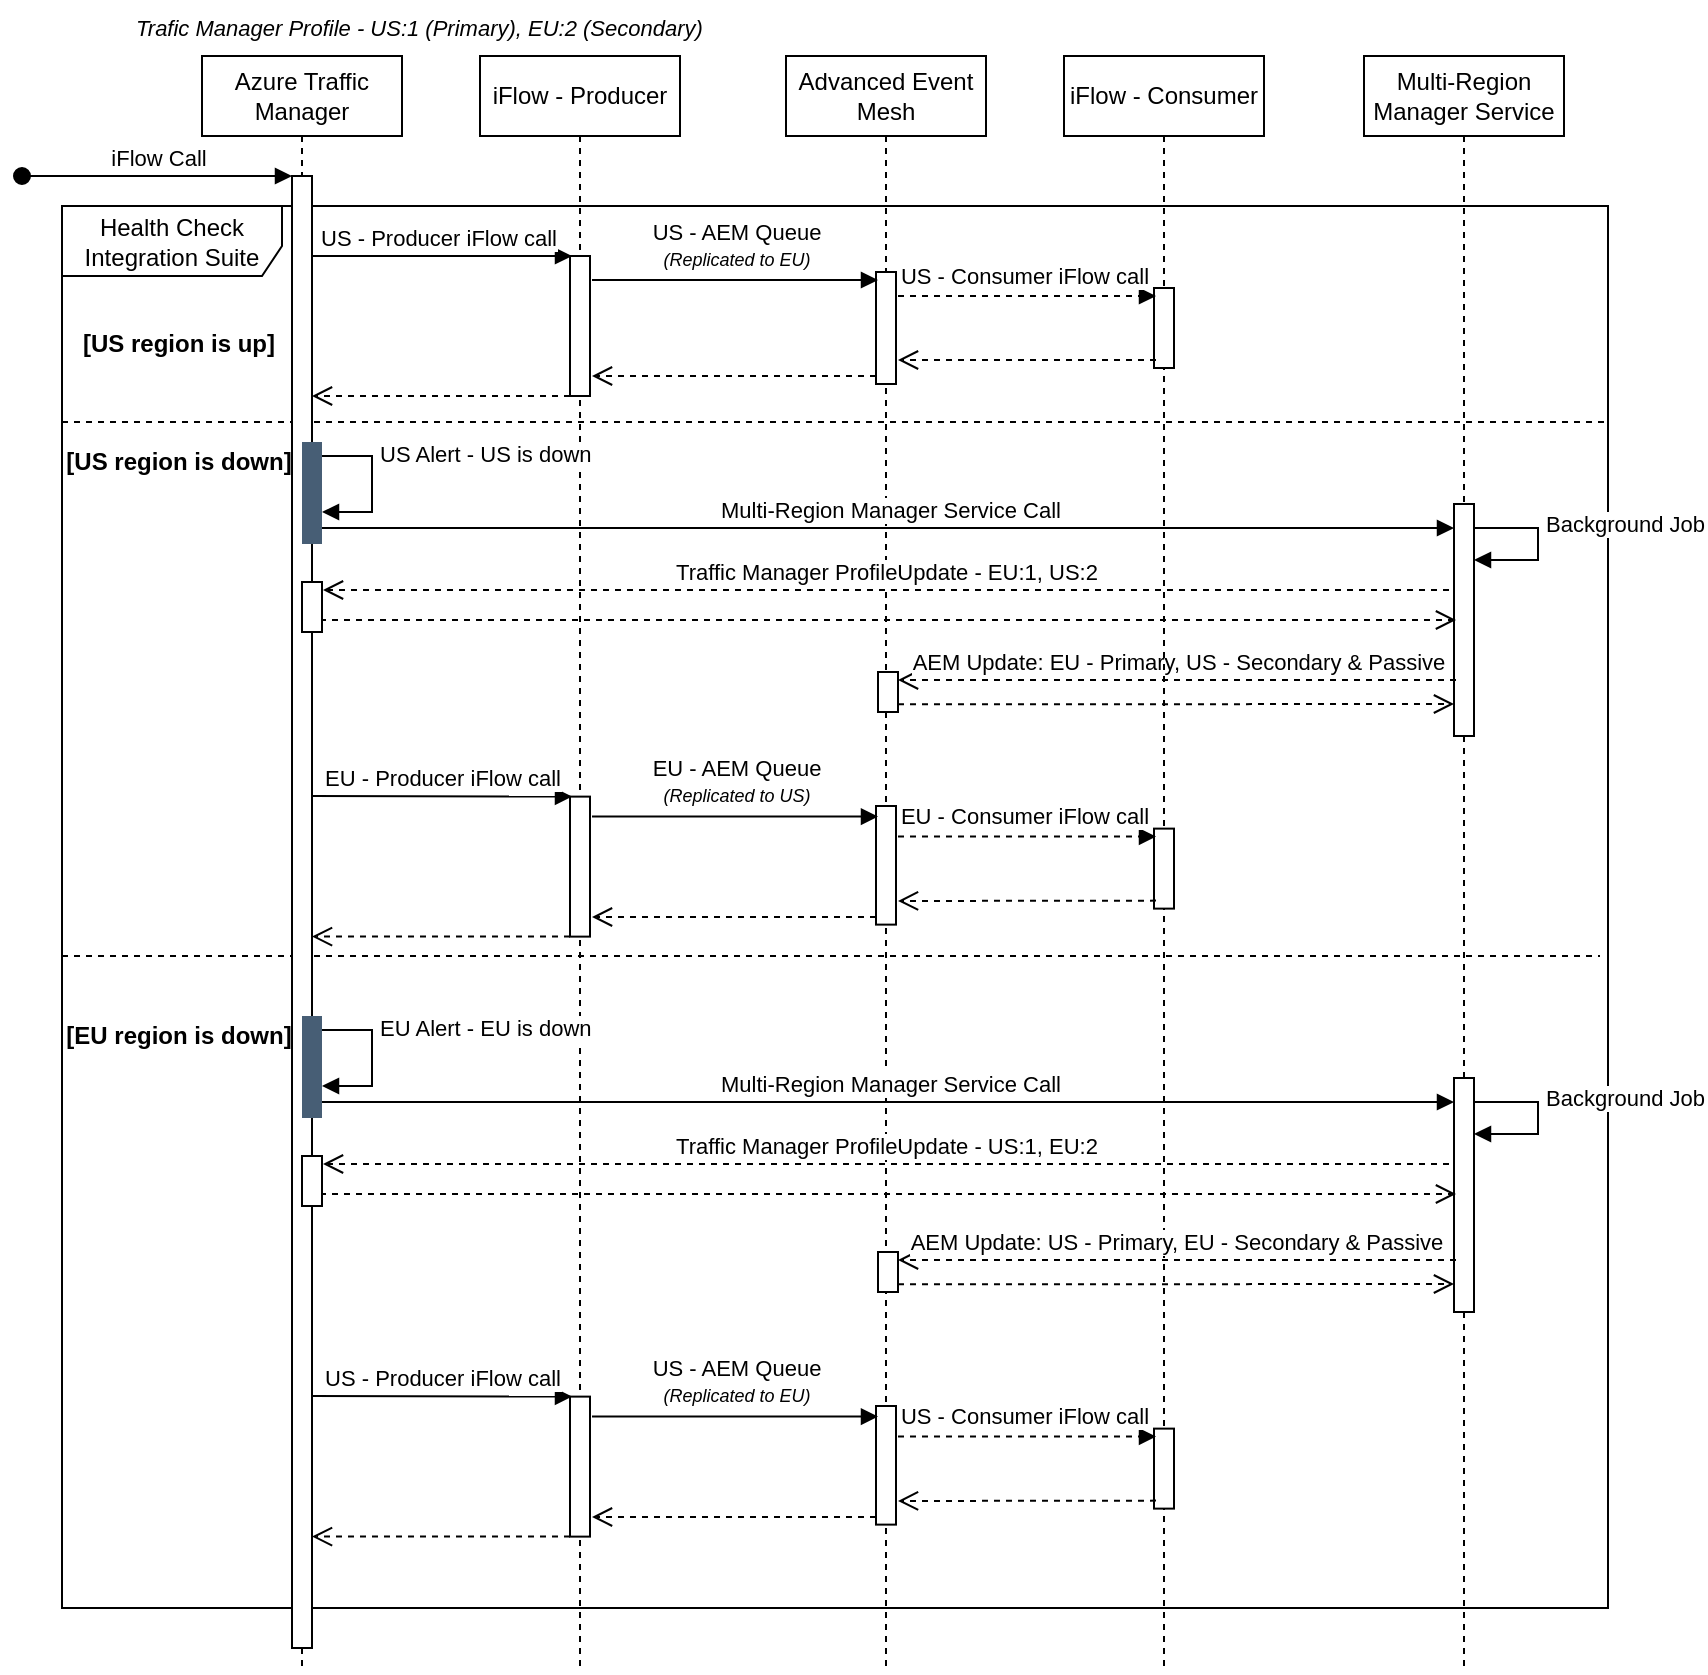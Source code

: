 <mxfile version="24.1.0" type="device" pages="4">
  <diagram name="Sequence Diagram" id="2YBvvXClWsGukQMizWep">
    <mxGraphModel dx="917" dy="591" grid="1" gridSize="4" guides="1" tooltips="1" connect="1" arrows="1" fold="1" page="1" pageScale="1" pageWidth="850" pageHeight="1100" math="0" shadow="0">
      <root>
        <mxCell id="0" />
        <mxCell id="1" parent="0" />
        <mxCell id="zrM729WMEHnbK86Mrexk-7" value="" style="line;strokeWidth=1;fillColor=none;align=left;verticalAlign=middle;spacingTop=-1;spacingLeft=3;spacingRight=3;rotatable=0;labelPosition=right;points=[];portConstraint=eastwest;strokeColor=inherit;dashed=1;" parent="1" vertex="1">
          <mxGeometry x="43" y="219" width="773" height="8" as="geometry" />
        </mxCell>
        <mxCell id="aM9ryv3xv72pqoxQDRHE-5" value="iFlow - Producer" style="shape=umlLifeline;perimeter=lifelinePerimeter;whiteSpace=wrap;html=1;container=0;dropTarget=0;collapsible=0;recursiveResize=0;outlineConnect=0;portConstraint=eastwest;newEdgeStyle={&quot;edgeStyle&quot;:&quot;elbowEdgeStyle&quot;,&quot;elbow&quot;:&quot;vertical&quot;,&quot;curved&quot;:0,&quot;rounded&quot;:0};" parent="1" vertex="1">
          <mxGeometry x="252" y="40" width="100" height="808" as="geometry" />
        </mxCell>
        <mxCell id="aM9ryv3xv72pqoxQDRHE-6" value="" style="html=1;points=[];perimeter=orthogonalPerimeter;outlineConnect=0;targetShapes=umlLifeline;portConstraint=eastwest;newEdgeStyle={&quot;edgeStyle&quot;:&quot;elbowEdgeStyle&quot;,&quot;elbow&quot;:&quot;vertical&quot;,&quot;curved&quot;:0,&quot;rounded&quot;:0};" parent="aM9ryv3xv72pqoxQDRHE-5" vertex="1">
          <mxGeometry x="45" y="100" width="10" height="70" as="geometry" />
        </mxCell>
        <mxCell id="aM9ryv3xv72pqoxQDRHE-7" value="US - Producer iFlow call" style="html=1;verticalAlign=bottom;endArrow=block;edgeStyle=elbowEdgeStyle;elbow=vertical;curved=0;rounded=0;" parent="1" edge="1">
          <mxGeometry x="0.007" relative="1" as="geometry">
            <mxPoint x="163" y="140" as="sourcePoint" />
            <Array as="points">
              <mxPoint x="248" y="140" />
            </Array>
            <mxPoint x="298" y="140" as="targetPoint" />
            <mxPoint as="offset" />
          </mxGeometry>
        </mxCell>
        <mxCell id="aM9ryv3xv72pqoxQDRHE-8" value="" style="html=1;verticalAlign=bottom;endArrow=open;dashed=1;endSize=8;edgeStyle=elbowEdgeStyle;elbow=vertical;curved=0;rounded=0;" parent="1" source="aM9ryv3xv72pqoxQDRHE-6" edge="1">
          <mxGeometry x="0.261" relative="1" as="geometry">
            <mxPoint x="168" y="210" as="targetPoint" />
            <Array as="points">
              <mxPoint x="268" y="210" />
            </Array>
            <mxPoint x="293" y="210" as="sourcePoint" />
            <mxPoint as="offset" />
          </mxGeometry>
        </mxCell>
        <mxCell id="zrM729WMEHnbK86Mrexk-1" value="Advanced Event Mesh" style="shape=umlLifeline;perimeter=lifelinePerimeter;whiteSpace=wrap;html=1;container=0;dropTarget=0;collapsible=0;recursiveResize=0;outlineConnect=0;portConstraint=eastwest;newEdgeStyle={&quot;edgeStyle&quot;:&quot;elbowEdgeStyle&quot;,&quot;elbow&quot;:&quot;vertical&quot;,&quot;curved&quot;:0,&quot;rounded&quot;:0};" parent="1" vertex="1">
          <mxGeometry x="405" y="40" width="100" height="808" as="geometry" />
        </mxCell>
        <mxCell id="zrM729WMEHnbK86Mrexk-2" value="" style="html=1;points=[];perimeter=orthogonalPerimeter;outlineConnect=0;targetShapes=umlLifeline;portConstraint=eastwest;newEdgeStyle={&quot;edgeStyle&quot;:&quot;elbowEdgeStyle&quot;,&quot;elbow&quot;:&quot;vertical&quot;,&quot;curved&quot;:0,&quot;rounded&quot;:0};" parent="zrM729WMEHnbK86Mrexk-1" vertex="1">
          <mxGeometry x="45" y="108" width="10" height="56" as="geometry" />
        </mxCell>
        <mxCell id="zrM729WMEHnbK86Mrexk-3" value="Health Check&lt;br&gt;Integration Suite" style="shape=umlFrame;whiteSpace=wrap;html=1;pointerEvents=0;width=110;height=35;" parent="1" vertex="1">
          <mxGeometry x="43" y="115" width="773" height="701" as="geometry" />
        </mxCell>
        <mxCell id="zrM729WMEHnbK86Mrexk-4" value="" style="html=1;verticalAlign=bottom;endArrow=block;edgeStyle=elbowEdgeStyle;elbow=horizontal;curved=0;rounded=0;" parent="1" edge="1">
          <mxGeometry relative="1" as="geometry">
            <mxPoint x="308" y="152" as="sourcePoint" />
            <Array as="points">
              <mxPoint x="393" y="152" />
            </Array>
            <mxPoint x="451" y="152" as="targetPoint" />
          </mxGeometry>
        </mxCell>
        <mxCell id="mcHkCGnddbWyesd7ivIb-9" value="US - AEM Queue&lt;br&gt;&lt;i&gt;&lt;font style=&quot;font-size: 9px;&quot;&gt;(Replicated to EU)&lt;/font&gt;&lt;/i&gt;" style="edgeLabel;html=1;align=center;verticalAlign=bottom;resizable=0;points=[];" parent="zrM729WMEHnbK86Mrexk-4" vertex="1" connectable="0">
          <mxGeometry y="3" relative="1" as="geometry">
            <mxPoint as="offset" />
          </mxGeometry>
        </mxCell>
        <mxCell id="zrM729WMEHnbK86Mrexk-6" value="" style="html=1;verticalAlign=bottom;endArrow=open;dashed=1;endSize=8;edgeStyle=elbowEdgeStyle;elbow=vertical;curved=0;rounded=0;" parent="1" source="zrM729WMEHnbK86Mrexk-2" edge="1">
          <mxGeometry relative="1" as="geometry">
            <mxPoint x="308" y="200.12" as="targetPoint" />
            <Array as="points" />
            <mxPoint x="446" y="199.997" as="sourcePoint" />
          </mxGeometry>
        </mxCell>
        <mxCell id="zrM729WMEHnbK86Mrexk-9" value="[US region is up]" style="text;align=center;fontStyle=1;verticalAlign=middle;spacingLeft=3;spacingRight=3;strokeColor=none;rotatable=0;points=[[0,0.5],[1,0.5]];portConstraint=eastwest;html=1;" parent="1" vertex="1">
          <mxGeometry x="71" y="171" width="60" height="26" as="geometry" />
        </mxCell>
        <mxCell id="zrM729WMEHnbK86Mrexk-18" value="Multi-Region Manager Service" style="shape=umlLifeline;perimeter=lifelinePerimeter;whiteSpace=wrap;html=1;container=1;dropTarget=0;collapsible=0;recursiveResize=0;outlineConnect=0;portConstraint=eastwest;newEdgeStyle={&quot;curved&quot;:0,&quot;rounded&quot;:0};labelBackgroundColor=none;" parent="1" vertex="1">
          <mxGeometry x="694" y="40" width="100" height="808" as="geometry" />
        </mxCell>
        <mxCell id="zrM729WMEHnbK86Mrexk-31" value="" style="html=1;points=[];perimeter=orthogonalPerimeter;outlineConnect=0;targetShapes=umlLifeline;portConstraint=eastwest;newEdgeStyle={&quot;edgeStyle&quot;:&quot;elbowEdgeStyle&quot;,&quot;elbow&quot;:&quot;vertical&quot;,&quot;curved&quot;:0,&quot;rounded&quot;:0};" parent="zrM729WMEHnbK86Mrexk-18" vertex="1">
          <mxGeometry x="45" y="224" width="10" height="116" as="geometry" />
        </mxCell>
        <mxCell id="ogAeGWzkaPnB50WqBr5j-20" value="Background Job" style="html=1;align=left;spacingLeft=2;endArrow=block;rounded=0;edgeStyle=orthogonalEdgeStyle;curved=0;rounded=0;spacingTop=-20;" parent="zrM729WMEHnbK86Mrexk-18" edge="1">
          <mxGeometry x="-0.01" relative="1" as="geometry">
            <mxPoint x="55" y="236" as="sourcePoint" />
            <Array as="points">
              <mxPoint x="87" y="236" />
              <mxPoint x="87" y="252" />
            </Array>
            <mxPoint x="55" y="252" as="targetPoint" />
            <mxPoint as="offset" />
          </mxGeometry>
        </mxCell>
        <mxCell id="zrM729WMEHnbK86Mrexk-30" value="Multi-Region Manager Service Call" style="html=1;verticalAlign=bottom;endArrow=block;edgeStyle=elbowEdgeStyle;elbow=vertical;curved=0;rounded=0;" parent="1" source="gCyigrRyYRWHMLv8Qtrl-44" target="zrM729WMEHnbK86Mrexk-31" edge="1">
          <mxGeometry x="0.002" relative="1" as="geometry">
            <mxPoint x="178" y="286" as="sourcePoint" />
            <Array as="points">
              <mxPoint x="244" y="276" />
              <mxPoint x="258" y="286" />
            </Array>
            <mxPoint x="558" y="286" as="targetPoint" />
            <mxPoint as="offset" />
          </mxGeometry>
        </mxCell>
        <mxCell id="gCyigrRyYRWHMLv8Qtrl-1" value="" style="line;strokeWidth=1;fillColor=none;align=left;verticalAlign=middle;spacingTop=-1;spacingLeft=3;spacingRight=3;rotatable=0;labelPosition=right;points=[];portConstraint=eastwest;strokeColor=inherit;dashed=1;" parent="1" vertex="1">
          <mxGeometry x="43" y="486" width="769" height="8" as="geometry" />
        </mxCell>
        <mxCell id="gCyigrRyYRWHMLv8Qtrl-42" value="US Alert - US is down" style="html=1;align=left;spacingLeft=2;endArrow=block;rounded=0;edgeStyle=orthogonalEdgeStyle;curved=0;rounded=0;spacingTop=-20;" parent="1" target="gCyigrRyYRWHMLv8Qtrl-44" edge="1">
          <mxGeometry x="-0.002" relative="1" as="geometry">
            <mxPoint x="168" y="235" as="sourcePoint" />
            <Array as="points">
              <mxPoint x="168" y="240" />
              <mxPoint x="198" y="240" />
              <mxPoint x="198" y="268" />
            </Array>
            <mxPoint x="178" y="270" as="targetPoint" />
            <mxPoint as="offset" />
          </mxGeometry>
        </mxCell>
        <mxCell id="ogAeGWzkaPnB50WqBr5j-14" value="[US region is down]" style="text;align=center;fontStyle=1;verticalAlign=middle;spacingLeft=3;spacingRight=3;strokeColor=none;rotatable=0;points=[[0,0.5],[1,0.5]];portConstraint=eastwest;html=1;" parent="1" vertex="1">
          <mxGeometry x="71" y="230" width="60" height="26" as="geometry" />
        </mxCell>
        <mxCell id="kj1mgStsY-NAxuQ6exf5-1" value="Traffic Manager ProfileUpdate - EU:1, US:2" style="verticalAlign=bottom;endArrow=open;dashed=1;endSize=8;edgeStyle=elbowEdgeStyle;elbow=vertical;curved=0;rounded=0;align=center;html=1;" parent="1" edge="1">
          <mxGeometry x="0.002" relative="1" as="geometry">
            <mxPoint x="173.5" y="307" as="targetPoint" />
            <Array as="points" />
            <mxPoint x="736.5" y="307" as="sourcePoint" />
            <mxPoint as="offset" />
          </mxGeometry>
        </mxCell>
        <mxCell id="kj1mgStsY-NAxuQ6exf5-3" value="" style="html=1;verticalAlign=bottom;endArrow=open;dashed=1;endSize=8;edgeStyle=elbowEdgeStyle;elbow=vertical;curved=0;rounded=0;" parent="1" edge="1">
          <mxGeometry relative="1" as="geometry">
            <mxPoint x="740" y="322" as="targetPoint" />
            <Array as="points" />
            <mxPoint x="172" y="322" as="sourcePoint" />
          </mxGeometry>
        </mxCell>
        <mxCell id="PEZ4hFLna6mqaKC0INII-2" value="AEM Update: EU - Primary, US - Secondary &amp;amp; Passive" style="html=1;verticalAlign=bottom;endArrow=open;dashed=1;endSize=8;edgeStyle=elbowEdgeStyle;elbow=vertical;curved=0;rounded=0;" parent="1" edge="1">
          <mxGeometry relative="1" as="geometry">
            <mxPoint x="461" y="352" as="targetPoint" />
            <Array as="points" />
            <mxPoint x="740" y="352" as="sourcePoint" />
          </mxGeometry>
        </mxCell>
        <mxCell id="PEZ4hFLna6mqaKC0INII-3" value="" style="html=1;points=[];perimeter=orthogonalPerimeter;outlineConnect=0;targetShapes=umlLifeline;portConstraint=eastwest;newEdgeStyle={&quot;edgeStyle&quot;:&quot;elbowEdgeStyle&quot;,&quot;elbow&quot;:&quot;vertical&quot;,&quot;curved&quot;:0,&quot;rounded&quot;:0};" parent="1" vertex="1">
          <mxGeometry x="451" y="348" width="10" height="20" as="geometry" />
        </mxCell>
        <mxCell id="PEZ4hFLna6mqaKC0INII-4" value="" style="html=1;verticalAlign=bottom;endArrow=open;dashed=1;endSize=8;edgeStyle=elbowEdgeStyle;elbow=vertical;curved=0;rounded=0;" parent="1" edge="1">
          <mxGeometry relative="1" as="geometry">
            <mxPoint x="739" y="364" as="targetPoint" />
            <Array as="points" />
            <mxPoint x="461" y="364.17" as="sourcePoint" />
          </mxGeometry>
        </mxCell>
        <mxCell id="PEZ4hFLna6mqaKC0INII-5" value="&lt;span style=&quot;font-size: 11px; text-wrap: nowrap; background-color: rgb(255, 255, 255);&quot;&gt;&lt;i&gt;Trafic Manager Profile - US:1 (Primary), EU:2 (Secondary)&lt;/i&gt;&lt;/span&gt;" style="text;whiteSpace=wrap;html=1;" parent="1" vertex="1">
          <mxGeometry x="77.5" y="12" width="183" height="25" as="geometry" />
        </mxCell>
        <mxCell id="aM9ryv3xv72pqoxQDRHE-1" value="Azure Traffic Manager" style="shape=umlLifeline;perimeter=lifelinePerimeter;whiteSpace=wrap;html=1;container=0;dropTarget=0;collapsible=0;recursiveResize=0;outlineConnect=0;portConstraint=eastwest;newEdgeStyle={&quot;edgeStyle&quot;:&quot;elbowEdgeStyle&quot;,&quot;elbow&quot;:&quot;vertical&quot;,&quot;curved&quot;:0,&quot;rounded&quot;:0};" parent="1" vertex="1">
          <mxGeometry x="113" y="40" width="100" height="808" as="geometry" />
        </mxCell>
        <mxCell id="aM9ryv3xv72pqoxQDRHE-2" value="" style="html=1;points=[];perimeter=orthogonalPerimeter;outlineConnect=0;targetShapes=umlLifeline;portConstraint=eastwest;newEdgeStyle={&quot;edgeStyle&quot;:&quot;elbowEdgeStyle&quot;,&quot;elbow&quot;:&quot;vertical&quot;,&quot;curved&quot;:0,&quot;rounded&quot;:0};fillColor=default;" parent="aM9ryv3xv72pqoxQDRHE-1" vertex="1">
          <mxGeometry x="45" y="60" width="10" height="736" as="geometry" />
        </mxCell>
        <mxCell id="aM9ryv3xv72pqoxQDRHE-3" value="iFlow Call" style="html=1;verticalAlign=bottom;startArrow=oval;endArrow=block;startSize=8;edgeStyle=elbowEdgeStyle;elbow=vertical;curved=0;rounded=0;" parent="aM9ryv3xv72pqoxQDRHE-1" edge="1">
          <mxGeometry relative="1" as="geometry">
            <mxPoint x="-90" y="60" as="sourcePoint" />
            <mxPoint x="45" y="60.001" as="targetPoint" />
          </mxGeometry>
        </mxCell>
        <mxCell id="gCyigrRyYRWHMLv8Qtrl-44" value="" style="html=1;points=[[0,0,0,0,5],[0,1,0,0,-5],[1,0,0,0,5],[1,1,0,0,-5]];perimeter=orthogonalPerimeter;outlineConnect=0;targetShapes=umlLifeline;portConstraint=eastwest;newEdgeStyle={&quot;curved&quot;:0,&quot;rounded&quot;:0};fillColor=#475E75;strokeColor=none;" parent="aM9ryv3xv72pqoxQDRHE-1" vertex="1">
          <mxGeometry x="50" y="193" width="10" height="51" as="geometry" />
        </mxCell>
        <mxCell id="kj1mgStsY-NAxuQ6exf5-2" value="" style="html=1;points=[];perimeter=orthogonalPerimeter;outlineConnect=0;targetShapes=umlLifeline;portConstraint=eastwest;newEdgeStyle={&quot;edgeStyle&quot;:&quot;elbowEdgeStyle&quot;,&quot;elbow&quot;:&quot;vertical&quot;,&quot;curved&quot;:0,&quot;rounded&quot;:0};" parent="aM9ryv3xv72pqoxQDRHE-1" vertex="1">
          <mxGeometry x="50" y="263" width="10" height="25" as="geometry" />
        </mxCell>
        <mxCell id="85olIQm8ZUI2F4opXhwK-1" value="iFlow - Consumer" style="shape=umlLifeline;perimeter=lifelinePerimeter;whiteSpace=wrap;html=1;container=0;dropTarget=0;collapsible=0;recursiveResize=0;outlineConnect=0;portConstraint=eastwest;newEdgeStyle={&quot;edgeStyle&quot;:&quot;elbowEdgeStyle&quot;,&quot;elbow&quot;:&quot;vertical&quot;,&quot;curved&quot;:0,&quot;rounded&quot;:0};" parent="1" vertex="1">
          <mxGeometry x="544" y="40" width="100" height="808" as="geometry" />
        </mxCell>
        <mxCell id="85olIQm8ZUI2F4opXhwK-2" value="" style="html=1;points=[];perimeter=orthogonalPerimeter;outlineConnect=0;targetShapes=umlLifeline;portConstraint=eastwest;newEdgeStyle={&quot;edgeStyle&quot;:&quot;elbowEdgeStyle&quot;,&quot;elbow&quot;:&quot;vertical&quot;,&quot;curved&quot;:0,&quot;rounded&quot;:0};" parent="85olIQm8ZUI2F4opXhwK-1" vertex="1">
          <mxGeometry x="45" y="116" width="10" height="40" as="geometry" />
        </mxCell>
        <mxCell id="mcHkCGnddbWyesd7ivIb-1" value="" style="html=1;verticalAlign=bottom;endArrow=block;edgeStyle=elbowEdgeStyle;elbow=vertical;curved=0;rounded=0;dashed=1;" parent="1" edge="1">
          <mxGeometry relative="1" as="geometry">
            <mxPoint x="461" y="160" as="sourcePoint" />
            <Array as="points">
              <mxPoint x="546" y="160" />
            </Array>
            <mxPoint x="590" y="160" as="targetPoint" />
          </mxGeometry>
        </mxCell>
        <mxCell id="mcHkCGnddbWyesd7ivIb-11" value="US - Consumer iFlow call" style="edgeLabel;html=1;align=center;verticalAlign=bottom;resizable=0;points=[];" parent="mcHkCGnddbWyesd7ivIb-1" vertex="1" connectable="0">
          <mxGeometry x="-0.031" y="2" relative="1" as="geometry">
            <mxPoint as="offset" />
          </mxGeometry>
        </mxCell>
        <mxCell id="mcHkCGnddbWyesd7ivIb-2" value="" style="html=1;verticalAlign=bottom;endArrow=open;dashed=1;endSize=8;edgeStyle=elbowEdgeStyle;elbow=vertical;curved=0;rounded=0;" parent="1" edge="1">
          <mxGeometry relative="1" as="geometry">
            <mxPoint x="461" y="192.402" as="targetPoint" />
            <Array as="points" />
            <mxPoint x="590" y="192" as="sourcePoint" />
          </mxGeometry>
        </mxCell>
        <mxCell id="mcHkCGnddbWyesd7ivIb-19" value="" style="html=1;points=[];perimeter=orthogonalPerimeter;outlineConnect=0;targetShapes=umlLifeline;portConstraint=eastwest;newEdgeStyle={&quot;edgeStyle&quot;:&quot;elbowEdgeStyle&quot;,&quot;elbow&quot;:&quot;vertical&quot;,&quot;curved&quot;:0,&quot;rounded&quot;:0};" parent="1" vertex="1">
          <mxGeometry x="297" y="410.31" width="10" height="70" as="geometry" />
        </mxCell>
        <mxCell id="mcHkCGnddbWyesd7ivIb-20" value="EU - Producer iFlow call" style="html=1;verticalAlign=bottom;endArrow=block;edgeStyle=elbowEdgeStyle;elbow=vertical;curved=0;rounded=0;" parent="1" edge="1">
          <mxGeometry x="0.007" relative="1" as="geometry">
            <mxPoint x="168" y="410" as="sourcePoint" />
            <Array as="points">
              <mxPoint x="248" y="410.31" />
            </Array>
            <mxPoint x="298" y="410.31" as="targetPoint" />
            <mxPoint as="offset" />
          </mxGeometry>
        </mxCell>
        <mxCell id="mcHkCGnddbWyesd7ivIb-21" value="" style="html=1;verticalAlign=bottom;endArrow=open;dashed=1;endSize=8;edgeStyle=elbowEdgeStyle;elbow=vertical;curved=0;rounded=0;" parent="1" source="mcHkCGnddbWyesd7ivIb-19" edge="1">
          <mxGeometry x="0.261" relative="1" as="geometry">
            <mxPoint x="168" y="480.31" as="targetPoint" />
            <Array as="points">
              <mxPoint x="268" y="480.31" />
            </Array>
            <mxPoint x="293" y="480.31" as="sourcePoint" />
            <mxPoint as="offset" />
          </mxGeometry>
        </mxCell>
        <mxCell id="mcHkCGnddbWyesd7ivIb-22" value="" style="html=1;points=[];perimeter=orthogonalPerimeter;outlineConnect=0;targetShapes=umlLifeline;portConstraint=eastwest;newEdgeStyle={&quot;edgeStyle&quot;:&quot;elbowEdgeStyle&quot;,&quot;elbow&quot;:&quot;vertical&quot;,&quot;curved&quot;:0,&quot;rounded&quot;:0};" parent="1" vertex="1">
          <mxGeometry x="450" y="415" width="10" height="59.31" as="geometry" />
        </mxCell>
        <mxCell id="mcHkCGnddbWyesd7ivIb-23" value="" style="html=1;verticalAlign=bottom;endArrow=block;edgeStyle=elbowEdgeStyle;elbow=horizontal;curved=0;rounded=0;" parent="1" edge="1">
          <mxGeometry relative="1" as="geometry">
            <mxPoint x="308" y="420.31" as="sourcePoint" />
            <Array as="points">
              <mxPoint x="393" y="420.31" />
            </Array>
            <mxPoint x="451" y="420.31" as="targetPoint" />
          </mxGeometry>
        </mxCell>
        <mxCell id="mcHkCGnddbWyesd7ivIb-24" value="EU - AEM Queue&lt;br&gt;&lt;i&gt;&lt;font style=&quot;font-size: 9px;&quot;&gt;(Replicated to US)&lt;/font&gt;&lt;/i&gt;" style="edgeLabel;html=1;align=center;verticalAlign=bottom;resizable=0;points=[];" parent="mcHkCGnddbWyesd7ivIb-23" vertex="1" connectable="0">
          <mxGeometry y="3" relative="1" as="geometry">
            <mxPoint as="offset" />
          </mxGeometry>
        </mxCell>
        <mxCell id="mcHkCGnddbWyesd7ivIb-25" value="" style="html=1;verticalAlign=bottom;endArrow=open;dashed=1;endSize=8;edgeStyle=elbowEdgeStyle;elbow=vertical;curved=0;rounded=0;" parent="1" source="mcHkCGnddbWyesd7ivIb-22" edge="1">
          <mxGeometry relative="1" as="geometry">
            <mxPoint x="308" y="470.43" as="targetPoint" />
            <Array as="points" />
            <mxPoint x="446" y="470.307" as="sourcePoint" />
          </mxGeometry>
        </mxCell>
        <mxCell id="mcHkCGnddbWyesd7ivIb-26" value="" style="html=1;points=[];perimeter=orthogonalPerimeter;outlineConnect=0;targetShapes=umlLifeline;portConstraint=eastwest;newEdgeStyle={&quot;edgeStyle&quot;:&quot;elbowEdgeStyle&quot;,&quot;elbow&quot;:&quot;vertical&quot;,&quot;curved&quot;:0,&quot;rounded&quot;:0};" parent="1" vertex="1">
          <mxGeometry x="589" y="426.31" width="10" height="40" as="geometry" />
        </mxCell>
        <mxCell id="mcHkCGnddbWyesd7ivIb-27" value="" style="html=1;verticalAlign=bottom;endArrow=block;edgeStyle=elbowEdgeStyle;elbow=vertical;curved=0;rounded=0;dashed=1;" parent="1" edge="1">
          <mxGeometry relative="1" as="geometry">
            <mxPoint x="461" y="430.31" as="sourcePoint" />
            <Array as="points">
              <mxPoint x="546" y="430.31" />
            </Array>
            <mxPoint x="590" y="430.31" as="targetPoint" />
          </mxGeometry>
        </mxCell>
        <mxCell id="mcHkCGnddbWyesd7ivIb-28" value="EU - Consumer iFlow call" style="edgeLabel;html=1;align=center;verticalAlign=bottom;resizable=0;points=[];" parent="mcHkCGnddbWyesd7ivIb-27" vertex="1" connectable="0">
          <mxGeometry x="-0.031" y="2" relative="1" as="geometry">
            <mxPoint as="offset" />
          </mxGeometry>
        </mxCell>
        <mxCell id="mcHkCGnddbWyesd7ivIb-29" value="" style="html=1;verticalAlign=bottom;endArrow=open;dashed=1;endSize=8;edgeStyle=elbowEdgeStyle;elbow=vertical;curved=0;rounded=0;" parent="1" edge="1">
          <mxGeometry relative="1" as="geometry">
            <mxPoint x="461" y="462.712" as="targetPoint" />
            <Array as="points" />
            <mxPoint x="590" y="462.31" as="sourcePoint" />
          </mxGeometry>
        </mxCell>
        <mxCell id="mcHkCGnddbWyesd7ivIb-42" value="" style="html=1;points=[];perimeter=orthogonalPerimeter;outlineConnect=0;targetShapes=umlLifeline;portConstraint=eastwest;newEdgeStyle={&quot;edgeStyle&quot;:&quot;elbowEdgeStyle&quot;,&quot;elbow&quot;:&quot;vertical&quot;,&quot;curved&quot;:0,&quot;rounded&quot;:0};" parent="1" vertex="1">
          <mxGeometry x="739" y="551" width="10" height="117" as="geometry" />
        </mxCell>
        <mxCell id="mcHkCGnddbWyesd7ivIb-43" value="Background Job" style="html=1;align=left;spacingLeft=2;endArrow=block;rounded=0;edgeStyle=orthogonalEdgeStyle;curved=0;rounded=0;spacingTop=-20;" parent="1" edge="1">
          <mxGeometry x="-0.01" relative="1" as="geometry">
            <mxPoint x="749" y="563" as="sourcePoint" />
            <Array as="points">
              <mxPoint x="781" y="563" />
              <mxPoint x="781" y="579" />
            </Array>
            <mxPoint x="749" y="579" as="targetPoint" />
            <mxPoint as="offset" />
          </mxGeometry>
        </mxCell>
        <mxCell id="mcHkCGnddbWyesd7ivIb-44" value="Multi-Region Manager Service Call" style="html=1;verticalAlign=bottom;endArrow=block;edgeStyle=elbowEdgeStyle;elbow=vertical;curved=0;rounded=0;" parent="1" source="mcHkCGnddbWyesd7ivIb-52" target="mcHkCGnddbWyesd7ivIb-42" edge="1">
          <mxGeometry x="0.002" relative="1" as="geometry">
            <mxPoint x="178" y="573" as="sourcePoint" />
            <Array as="points">
              <mxPoint x="244" y="563" />
              <mxPoint x="258" y="573" />
            </Array>
            <mxPoint x="558" y="573" as="targetPoint" />
            <mxPoint as="offset" />
          </mxGeometry>
        </mxCell>
        <mxCell id="mcHkCGnddbWyesd7ivIb-45" value="EU Alert - EU is down" style="html=1;align=left;spacingLeft=2;endArrow=block;rounded=0;edgeStyle=orthogonalEdgeStyle;curved=0;rounded=0;spacingTop=-20;" parent="1" target="mcHkCGnddbWyesd7ivIb-52" edge="1">
          <mxGeometry x="-0.002" relative="1" as="geometry">
            <mxPoint x="168" y="522" as="sourcePoint" />
            <Array as="points">
              <mxPoint x="168" y="527" />
              <mxPoint x="198" y="527" />
              <mxPoint x="198" y="555" />
            </Array>
            <mxPoint x="178" y="557" as="targetPoint" />
            <mxPoint as="offset" />
          </mxGeometry>
        </mxCell>
        <mxCell id="mcHkCGnddbWyesd7ivIb-46" value="[EU region is down]" style="text;align=center;fontStyle=1;verticalAlign=middle;spacingLeft=3;spacingRight=3;strokeColor=none;rotatable=0;points=[[0,0.5],[1,0.5]];portConstraint=eastwest;html=1;" parent="1" vertex="1">
          <mxGeometry x="71" y="517" width="60" height="26" as="geometry" />
        </mxCell>
        <mxCell id="mcHkCGnddbWyesd7ivIb-47" value="Traffic Manager ProfileUpdate - US:1, EU:2" style="html=1;verticalAlign=bottom;endArrow=open;dashed=1;endSize=8;edgeStyle=elbowEdgeStyle;elbow=vertical;curved=0;rounded=0;" parent="1" edge="1">
          <mxGeometry relative="1" as="geometry">
            <mxPoint x="173.5" y="594" as="targetPoint" />
            <Array as="points" />
            <mxPoint x="736.5" y="594" as="sourcePoint" />
          </mxGeometry>
        </mxCell>
        <mxCell id="mcHkCGnddbWyesd7ivIb-48" value="" style="html=1;verticalAlign=bottom;endArrow=open;dashed=1;endSize=8;edgeStyle=elbowEdgeStyle;elbow=vertical;curved=0;rounded=0;" parent="1" edge="1">
          <mxGeometry relative="1" as="geometry">
            <mxPoint x="740" y="609" as="targetPoint" />
            <Array as="points" />
            <mxPoint x="172" y="609" as="sourcePoint" />
          </mxGeometry>
        </mxCell>
        <mxCell id="mcHkCGnddbWyesd7ivIb-49" value="AEM Update: US - Primary, EU - Secondary &amp;amp; Passive" style="html=1;verticalAlign=bottom;endArrow=open;dashed=1;endSize=8;edgeStyle=elbowEdgeStyle;elbow=vertical;curved=0;rounded=0;" parent="1" edge="1">
          <mxGeometry x="0.004" relative="1" as="geometry">
            <mxPoint x="461" y="642" as="targetPoint" />
            <Array as="points" />
            <mxPoint x="740" y="642" as="sourcePoint" />
            <mxPoint as="offset" />
          </mxGeometry>
        </mxCell>
        <mxCell id="mcHkCGnddbWyesd7ivIb-50" value="" style="html=1;points=[];perimeter=orthogonalPerimeter;outlineConnect=0;targetShapes=umlLifeline;portConstraint=eastwest;newEdgeStyle={&quot;edgeStyle&quot;:&quot;elbowEdgeStyle&quot;,&quot;elbow&quot;:&quot;vertical&quot;,&quot;curved&quot;:0,&quot;rounded&quot;:0};" parent="1" vertex="1">
          <mxGeometry x="451" y="638" width="10" height="20" as="geometry" />
        </mxCell>
        <mxCell id="mcHkCGnddbWyesd7ivIb-51" value="" style="html=1;verticalAlign=bottom;endArrow=open;dashed=1;endSize=8;edgeStyle=elbowEdgeStyle;elbow=vertical;curved=0;rounded=0;" parent="1" edge="1">
          <mxGeometry relative="1" as="geometry">
            <mxPoint x="739" y="654" as="targetPoint" />
            <Array as="points" />
            <mxPoint x="461" y="654.17" as="sourcePoint" />
          </mxGeometry>
        </mxCell>
        <mxCell id="mcHkCGnddbWyesd7ivIb-52" value="" style="html=1;points=[[0,0,0,0,5],[0,1,0,0,-5],[1,0,0,0,5],[1,1,0,0,-5]];perimeter=orthogonalPerimeter;outlineConnect=0;targetShapes=umlLifeline;portConstraint=eastwest;newEdgeStyle={&quot;curved&quot;:0,&quot;rounded&quot;:0};fillColor=#475E75;strokeColor=none;" parent="1" vertex="1">
          <mxGeometry x="163" y="520" width="10" height="51" as="geometry" />
        </mxCell>
        <mxCell id="mcHkCGnddbWyesd7ivIb-53" value="" style="html=1;points=[];perimeter=orthogonalPerimeter;outlineConnect=0;targetShapes=umlLifeline;portConstraint=eastwest;newEdgeStyle={&quot;edgeStyle&quot;:&quot;elbowEdgeStyle&quot;,&quot;elbow&quot;:&quot;vertical&quot;,&quot;curved&quot;:0,&quot;rounded&quot;:0};" parent="1" vertex="1">
          <mxGeometry x="163" y="590" width="10" height="25" as="geometry" />
        </mxCell>
        <mxCell id="mcHkCGnddbWyesd7ivIb-60" value="" style="html=1;points=[];perimeter=orthogonalPerimeter;outlineConnect=0;targetShapes=umlLifeline;portConstraint=eastwest;newEdgeStyle={&quot;edgeStyle&quot;:&quot;elbowEdgeStyle&quot;,&quot;elbow&quot;:&quot;vertical&quot;,&quot;curved&quot;:0,&quot;rounded&quot;:0};" parent="1" vertex="1">
          <mxGeometry x="297" y="710.31" width="10" height="70" as="geometry" />
        </mxCell>
        <mxCell id="mcHkCGnddbWyesd7ivIb-61" value="US - Producer iFlow call" style="html=1;verticalAlign=bottom;endArrow=block;edgeStyle=elbowEdgeStyle;elbow=vertical;curved=0;rounded=0;" parent="1" edge="1">
          <mxGeometry x="0.007" relative="1" as="geometry">
            <mxPoint x="168" y="710" as="sourcePoint" />
            <Array as="points">
              <mxPoint x="248" y="710.31" />
            </Array>
            <mxPoint x="298" y="710.31" as="targetPoint" />
            <mxPoint as="offset" />
          </mxGeometry>
        </mxCell>
        <mxCell id="mcHkCGnddbWyesd7ivIb-62" value="" style="html=1;verticalAlign=bottom;endArrow=open;dashed=1;endSize=8;edgeStyle=elbowEdgeStyle;elbow=vertical;curved=0;rounded=0;" parent="1" source="mcHkCGnddbWyesd7ivIb-60" edge="1">
          <mxGeometry x="0.261" relative="1" as="geometry">
            <mxPoint x="168" y="780.31" as="targetPoint" />
            <Array as="points">
              <mxPoint x="268" y="780.31" />
            </Array>
            <mxPoint x="293" y="780.31" as="sourcePoint" />
            <mxPoint as="offset" />
          </mxGeometry>
        </mxCell>
        <mxCell id="mcHkCGnddbWyesd7ivIb-63" value="" style="html=1;points=[];perimeter=orthogonalPerimeter;outlineConnect=0;targetShapes=umlLifeline;portConstraint=eastwest;newEdgeStyle={&quot;edgeStyle&quot;:&quot;elbowEdgeStyle&quot;,&quot;elbow&quot;:&quot;vertical&quot;,&quot;curved&quot;:0,&quot;rounded&quot;:0};" parent="1" vertex="1">
          <mxGeometry x="450" y="715" width="10" height="59.31" as="geometry" />
        </mxCell>
        <mxCell id="mcHkCGnddbWyesd7ivIb-64" value="" style="html=1;verticalAlign=bottom;endArrow=block;edgeStyle=elbowEdgeStyle;elbow=horizontal;curved=0;rounded=0;" parent="1" edge="1">
          <mxGeometry relative="1" as="geometry">
            <mxPoint x="308" y="720.31" as="sourcePoint" />
            <Array as="points">
              <mxPoint x="393" y="720.31" />
            </Array>
            <mxPoint x="451" y="720.31" as="targetPoint" />
          </mxGeometry>
        </mxCell>
        <mxCell id="mcHkCGnddbWyesd7ivIb-65" value="US - AEM Queue&lt;br&gt;&lt;i&gt;&lt;font style=&quot;font-size: 9px;&quot;&gt;(Replicated to EU)&lt;/font&gt;&lt;/i&gt;" style="edgeLabel;html=1;align=center;verticalAlign=bottom;resizable=0;points=[];" parent="mcHkCGnddbWyesd7ivIb-64" vertex="1" connectable="0">
          <mxGeometry y="3" relative="1" as="geometry">
            <mxPoint as="offset" />
          </mxGeometry>
        </mxCell>
        <mxCell id="mcHkCGnddbWyesd7ivIb-66" value="" style="html=1;verticalAlign=bottom;endArrow=open;dashed=1;endSize=8;edgeStyle=elbowEdgeStyle;elbow=vertical;curved=0;rounded=0;" parent="1" source="mcHkCGnddbWyesd7ivIb-63" edge="1">
          <mxGeometry relative="1" as="geometry">
            <mxPoint x="308" y="770.43" as="targetPoint" />
            <Array as="points" />
            <mxPoint x="446" y="770.307" as="sourcePoint" />
          </mxGeometry>
        </mxCell>
        <mxCell id="mcHkCGnddbWyesd7ivIb-67" value="" style="html=1;points=[];perimeter=orthogonalPerimeter;outlineConnect=0;targetShapes=umlLifeline;portConstraint=eastwest;newEdgeStyle={&quot;edgeStyle&quot;:&quot;elbowEdgeStyle&quot;,&quot;elbow&quot;:&quot;vertical&quot;,&quot;curved&quot;:0,&quot;rounded&quot;:0};" parent="1" vertex="1">
          <mxGeometry x="589" y="726.31" width="10" height="40" as="geometry" />
        </mxCell>
        <mxCell id="mcHkCGnddbWyesd7ivIb-68" value="" style="html=1;verticalAlign=bottom;endArrow=block;edgeStyle=elbowEdgeStyle;elbow=vertical;curved=0;rounded=0;dashed=1;" parent="1" edge="1">
          <mxGeometry relative="1" as="geometry">
            <mxPoint x="461" y="730.31" as="sourcePoint" />
            <Array as="points">
              <mxPoint x="546" y="730.31" />
            </Array>
            <mxPoint x="590" y="730.31" as="targetPoint" />
          </mxGeometry>
        </mxCell>
        <mxCell id="mcHkCGnddbWyesd7ivIb-69" value="US - Consumer iFlow call" style="edgeLabel;html=1;align=center;verticalAlign=bottom;resizable=0;points=[];" parent="mcHkCGnddbWyesd7ivIb-68" vertex="1" connectable="0">
          <mxGeometry x="-0.031" y="2" relative="1" as="geometry">
            <mxPoint as="offset" />
          </mxGeometry>
        </mxCell>
        <mxCell id="mcHkCGnddbWyesd7ivIb-70" value="" style="html=1;verticalAlign=bottom;endArrow=open;dashed=1;endSize=8;edgeStyle=elbowEdgeStyle;elbow=vertical;curved=0;rounded=0;" parent="1" edge="1">
          <mxGeometry relative="1" as="geometry">
            <mxPoint x="461" y="762.712" as="targetPoint" />
            <Array as="points" />
            <mxPoint x="590" y="762.31" as="sourcePoint" />
          </mxGeometry>
        </mxCell>
      </root>
    </mxGraphModel>
  </diagram>
  <diagram name="With Deploy/Undeploy" id="Ev464FXQ17lgdjQXUaoC">
    <mxGraphModel dx="917" dy="591" grid="1" gridSize="4" guides="1" tooltips="1" connect="1" arrows="1" fold="1" page="1" pageScale="1" pageWidth="850" pageHeight="1100" math="0" shadow="0">
      <root>
        <mxCell id="TOokpynHKFEF_emj6pY4-0" />
        <mxCell id="TOokpynHKFEF_emj6pY4-1" parent="TOokpynHKFEF_emj6pY4-0" />
        <mxCell id="TOokpynHKFEF_emj6pY4-2" value="" style="line;strokeWidth=1;fillColor=none;align=left;verticalAlign=middle;spacingTop=-1;spacingLeft=3;spacingRight=3;rotatable=0;labelPosition=right;points=[];portConstraint=eastwest;strokeColor=inherit;dashed=1;" vertex="1" parent="TOokpynHKFEF_emj6pY4-1">
          <mxGeometry x="43" y="219" width="773" height="8" as="geometry" />
        </mxCell>
        <mxCell id="TOokpynHKFEF_emj6pY4-3" value="iFlow - Producer" style="shape=umlLifeline;perimeter=lifelinePerimeter;whiteSpace=wrap;html=1;container=0;dropTarget=0;collapsible=0;recursiveResize=0;outlineConnect=0;portConstraint=eastwest;newEdgeStyle={&quot;edgeStyle&quot;:&quot;elbowEdgeStyle&quot;,&quot;elbow&quot;:&quot;vertical&quot;,&quot;curved&quot;:0,&quot;rounded&quot;:0};" vertex="1" parent="TOokpynHKFEF_emj6pY4-1">
          <mxGeometry x="252" y="40" width="100" height="1210" as="geometry" />
        </mxCell>
        <mxCell id="TOokpynHKFEF_emj6pY4-4" value="" style="html=1;points=[];perimeter=orthogonalPerimeter;outlineConnect=0;targetShapes=umlLifeline;portConstraint=eastwest;newEdgeStyle={&quot;edgeStyle&quot;:&quot;elbowEdgeStyle&quot;,&quot;elbow&quot;:&quot;vertical&quot;,&quot;curved&quot;:0,&quot;rounded&quot;:0};" vertex="1" parent="TOokpynHKFEF_emj6pY4-3">
          <mxGeometry x="45" y="100" width="10" height="70" as="geometry" />
        </mxCell>
        <mxCell id="TOokpynHKFEF_emj6pY4-5" value="US - Producer iFlow call" style="html=1;verticalAlign=bottom;endArrow=block;edgeStyle=elbowEdgeStyle;elbow=vertical;curved=0;rounded=0;" edge="1" parent="TOokpynHKFEF_emj6pY4-1">
          <mxGeometry x="0.007" relative="1" as="geometry">
            <mxPoint x="163" y="140" as="sourcePoint" />
            <Array as="points">
              <mxPoint x="248" y="140" />
            </Array>
            <mxPoint x="298" y="140" as="targetPoint" />
            <mxPoint as="offset" />
          </mxGeometry>
        </mxCell>
        <mxCell id="TOokpynHKFEF_emj6pY4-6" value="" style="html=1;verticalAlign=bottom;endArrow=open;dashed=1;endSize=8;edgeStyle=elbowEdgeStyle;elbow=vertical;curved=0;rounded=0;" edge="1" parent="TOokpynHKFEF_emj6pY4-1" source="TOokpynHKFEF_emj6pY4-4">
          <mxGeometry x="0.261" relative="1" as="geometry">
            <mxPoint x="168" y="210" as="targetPoint" />
            <Array as="points">
              <mxPoint x="268" y="210" />
            </Array>
            <mxPoint x="293" y="210" as="sourcePoint" />
            <mxPoint as="offset" />
          </mxGeometry>
        </mxCell>
        <mxCell id="TOokpynHKFEF_emj6pY4-7" value="Advanced Event Mesh" style="shape=umlLifeline;perimeter=lifelinePerimeter;whiteSpace=wrap;html=1;container=0;dropTarget=0;collapsible=0;recursiveResize=0;outlineConnect=0;portConstraint=eastwest;newEdgeStyle={&quot;edgeStyle&quot;:&quot;elbowEdgeStyle&quot;,&quot;elbow&quot;:&quot;vertical&quot;,&quot;curved&quot;:0,&quot;rounded&quot;:0};" vertex="1" parent="TOokpynHKFEF_emj6pY4-1">
          <mxGeometry x="405" y="40" width="100" height="1210" as="geometry" />
        </mxCell>
        <mxCell id="TOokpynHKFEF_emj6pY4-8" value="" style="html=1;points=[];perimeter=orthogonalPerimeter;outlineConnect=0;targetShapes=umlLifeline;portConstraint=eastwest;newEdgeStyle={&quot;edgeStyle&quot;:&quot;elbowEdgeStyle&quot;,&quot;elbow&quot;:&quot;vertical&quot;,&quot;curved&quot;:0,&quot;rounded&quot;:0};" vertex="1" parent="TOokpynHKFEF_emj6pY4-7">
          <mxGeometry x="45" y="108" width="10" height="56" as="geometry" />
        </mxCell>
        <mxCell id="TOokpynHKFEF_emj6pY4-9" value="Health Check&lt;br&gt;Integration Suite" style="shape=umlFrame;whiteSpace=wrap;html=1;pointerEvents=0;width=110;height=35;" vertex="1" parent="TOokpynHKFEF_emj6pY4-1">
          <mxGeometry x="43" y="115" width="773" height="1104" as="geometry" />
        </mxCell>
        <mxCell id="TOokpynHKFEF_emj6pY4-10" value="" style="html=1;verticalAlign=bottom;endArrow=block;edgeStyle=elbowEdgeStyle;elbow=horizontal;curved=0;rounded=0;" edge="1" parent="TOokpynHKFEF_emj6pY4-1">
          <mxGeometry relative="1" as="geometry">
            <mxPoint x="308" y="152" as="sourcePoint" />
            <Array as="points">
              <mxPoint x="393" y="152" />
            </Array>
            <mxPoint x="451" y="152" as="targetPoint" />
          </mxGeometry>
        </mxCell>
        <mxCell id="TOokpynHKFEF_emj6pY4-11" value="US - AEM Queue&lt;br&gt;&lt;i&gt;&lt;font style=&quot;font-size: 9px;&quot;&gt;(Replicated to EU)&lt;/font&gt;&lt;/i&gt;" style="edgeLabel;html=1;align=center;verticalAlign=bottom;resizable=0;points=[];" vertex="1" connectable="0" parent="TOokpynHKFEF_emj6pY4-10">
          <mxGeometry y="3" relative="1" as="geometry">
            <mxPoint as="offset" />
          </mxGeometry>
        </mxCell>
        <mxCell id="TOokpynHKFEF_emj6pY4-12" value="" style="html=1;verticalAlign=bottom;endArrow=open;dashed=1;endSize=8;edgeStyle=elbowEdgeStyle;elbow=vertical;curved=0;rounded=0;" edge="1" parent="TOokpynHKFEF_emj6pY4-1" source="TOokpynHKFEF_emj6pY4-8">
          <mxGeometry relative="1" as="geometry">
            <mxPoint x="308" y="200.12" as="targetPoint" />
            <Array as="points" />
            <mxPoint x="446" y="199.997" as="sourcePoint" />
          </mxGeometry>
        </mxCell>
        <mxCell id="TOokpynHKFEF_emj6pY4-13" value="[US region is up]" style="text;align=center;fontStyle=1;verticalAlign=middle;spacingLeft=3;spacingRight=3;strokeColor=none;rotatable=0;points=[[0,0.5],[1,0.5]];portConstraint=eastwest;html=1;" vertex="1" parent="TOokpynHKFEF_emj6pY4-1">
          <mxGeometry x="71" y="171" width="60" height="26" as="geometry" />
        </mxCell>
        <mxCell id="TOokpynHKFEF_emj6pY4-14" value="Multi-Region Manager Service" style="shape=umlLifeline;perimeter=lifelinePerimeter;whiteSpace=wrap;html=1;container=1;dropTarget=0;collapsible=0;recursiveResize=0;outlineConnect=0;portConstraint=eastwest;newEdgeStyle={&quot;curved&quot;:0,&quot;rounded&quot;:0};labelBackgroundColor=none;" vertex="1" parent="TOokpynHKFEF_emj6pY4-1">
          <mxGeometry x="694" y="40" width="100" height="1210" as="geometry" />
        </mxCell>
        <mxCell id="TOokpynHKFEF_emj6pY4-15" value="" style="html=1;points=[];perimeter=orthogonalPerimeter;outlineConnect=0;targetShapes=umlLifeline;portConstraint=eastwest;newEdgeStyle={&quot;edgeStyle&quot;:&quot;elbowEdgeStyle&quot;,&quot;elbow&quot;:&quot;vertical&quot;,&quot;curved&quot;:0,&quot;rounded&quot;:0};" vertex="1" parent="TOokpynHKFEF_emj6pY4-14">
          <mxGeometry x="45" y="224" width="10" height="136" as="geometry" />
        </mxCell>
        <mxCell id="TOokpynHKFEF_emj6pY4-16" value="Background Job" style="html=1;align=left;spacingLeft=2;endArrow=block;rounded=0;edgeStyle=orthogonalEdgeStyle;curved=0;rounded=0;spacingTop=-20;" edge="1" parent="TOokpynHKFEF_emj6pY4-14">
          <mxGeometry x="-0.01" relative="1" as="geometry">
            <mxPoint x="55" y="236" as="sourcePoint" />
            <Array as="points">
              <mxPoint x="87" y="236" />
              <mxPoint x="87" y="252" />
            </Array>
            <mxPoint x="55" y="252" as="targetPoint" />
            <mxPoint as="offset" />
          </mxGeometry>
        </mxCell>
        <mxCell id="TOokpynHKFEF_emj6pY4-17" value="Multi-Region Manager Service Call" style="html=1;verticalAlign=bottom;endArrow=block;edgeStyle=elbowEdgeStyle;elbow=vertical;curved=0;rounded=0;" edge="1" parent="TOokpynHKFEF_emj6pY4-1" source="TOokpynHKFEF_emj6pY4-40" target="TOokpynHKFEF_emj6pY4-15">
          <mxGeometry x="0.002" relative="1" as="geometry">
            <mxPoint x="178" y="286" as="sourcePoint" />
            <Array as="points">
              <mxPoint x="244" y="276" />
              <mxPoint x="258" y="286" />
            </Array>
            <mxPoint x="558" y="286" as="targetPoint" />
            <mxPoint as="offset" />
          </mxGeometry>
        </mxCell>
        <mxCell id="TOokpynHKFEF_emj6pY4-18" value="" style="line;strokeWidth=1;fillColor=none;align=left;verticalAlign=middle;spacingTop=-1;spacingLeft=3;spacingRight=3;rotatable=0;labelPosition=right;points=[];portConstraint=eastwest;strokeColor=inherit;dashed=1;" vertex="1" parent="TOokpynHKFEF_emj6pY4-1">
          <mxGeometry x="43" y="486" width="769" height="8" as="geometry" />
        </mxCell>
        <mxCell id="TOokpynHKFEF_emj6pY4-19" value="US Alert - US is down" style="html=1;align=left;spacingLeft=2;endArrow=block;rounded=0;edgeStyle=orthogonalEdgeStyle;curved=0;rounded=0;spacingTop=-20;" edge="1" parent="TOokpynHKFEF_emj6pY4-1" target="TOokpynHKFEF_emj6pY4-40">
          <mxGeometry x="-0.002" relative="1" as="geometry">
            <mxPoint x="168" y="235" as="sourcePoint" />
            <Array as="points">
              <mxPoint x="168" y="240" />
              <mxPoint x="198" y="240" />
              <mxPoint x="198" y="268" />
            </Array>
            <mxPoint x="178" y="270" as="targetPoint" />
            <mxPoint as="offset" />
          </mxGeometry>
        </mxCell>
        <mxCell id="TOokpynHKFEF_emj6pY4-20" value="[US region is down]" style="text;align=center;fontStyle=1;verticalAlign=middle;spacingLeft=3;spacingRight=3;strokeColor=none;rotatable=0;points=[[0,0.5],[1,0.5]];portConstraint=eastwest;html=1;" vertex="1" parent="TOokpynHKFEF_emj6pY4-1">
          <mxGeometry x="71" y="230" width="60" height="26" as="geometry" />
        </mxCell>
        <mxCell id="TOokpynHKFEF_emj6pY4-21" value="Traffic Manager ProfileUpdate - EU:1, US:2" style="verticalAlign=bottom;endArrow=open;dashed=1;endSize=8;edgeStyle=elbowEdgeStyle;elbow=vertical;curved=0;rounded=0;align=center;html=1;" edge="1" parent="TOokpynHKFEF_emj6pY4-1">
          <mxGeometry x="0.002" relative="1" as="geometry">
            <mxPoint x="173.5" y="307" as="targetPoint" />
            <Array as="points" />
            <mxPoint x="736.5" y="307" as="sourcePoint" />
            <mxPoint as="offset" />
          </mxGeometry>
        </mxCell>
        <mxCell id="TOokpynHKFEF_emj6pY4-22" value="" style="html=1;verticalAlign=bottom;endArrow=open;dashed=1;endSize=8;edgeStyle=elbowEdgeStyle;elbow=vertical;curved=0;rounded=0;" edge="1" parent="TOokpynHKFEF_emj6pY4-1">
          <mxGeometry relative="1" as="geometry">
            <mxPoint x="740" y="322" as="targetPoint" />
            <Array as="points" />
            <mxPoint x="172" y="322" as="sourcePoint" />
          </mxGeometry>
        </mxCell>
        <mxCell id="TOokpynHKFEF_emj6pY4-23" value="AEM Update: EU - Active, US - Standby" style="html=1;verticalAlign=bottom;endArrow=open;dashed=1;endSize=8;edgeStyle=elbowEdgeStyle;elbow=vertical;curved=0;rounded=0;" edge="1" parent="TOokpynHKFEF_emj6pY4-1">
          <mxGeometry relative="1" as="geometry">
            <mxPoint x="461" y="342" as="targetPoint" />
            <Array as="points" />
            <mxPoint x="740" y="342" as="sourcePoint" />
          </mxGeometry>
        </mxCell>
        <mxCell id="TOokpynHKFEF_emj6pY4-24" value="" style="html=1;points=[];perimeter=orthogonalPerimeter;outlineConnect=0;targetShapes=umlLifeline;portConstraint=eastwest;newEdgeStyle={&quot;edgeStyle&quot;:&quot;elbowEdgeStyle&quot;,&quot;elbow&quot;:&quot;vertical&quot;,&quot;curved&quot;:0,&quot;rounded&quot;:0};" vertex="1" parent="TOokpynHKFEF_emj6pY4-1">
          <mxGeometry x="451" y="338" width="10" height="20" as="geometry" />
        </mxCell>
        <mxCell id="TOokpynHKFEF_emj6pY4-25" value="" style="html=1;verticalAlign=bottom;endArrow=open;dashed=1;endSize=8;edgeStyle=elbowEdgeStyle;elbow=vertical;curved=0;rounded=0;" edge="1" parent="TOokpynHKFEF_emj6pY4-1">
          <mxGeometry relative="1" as="geometry">
            <mxPoint x="739" y="354" as="targetPoint" />
            <Array as="points" />
            <mxPoint x="461" y="354.17" as="sourcePoint" />
          </mxGeometry>
        </mxCell>
        <mxCell id="TOokpynHKFEF_emj6pY4-26" value="&lt;span style=&quot;font-size: 11px; text-wrap: nowrap; background-color: rgb(255, 255, 255);&quot;&gt;&lt;i&gt;Trafic Manager Profile - US:1 (Primary), EU:2 (Secondary)&lt;/i&gt;&lt;/span&gt;" style="text;whiteSpace=wrap;html=1;" vertex="1" parent="TOokpynHKFEF_emj6pY4-1">
          <mxGeometry x="113" y="12" width="290.5" height="25" as="geometry" />
        </mxCell>
        <mxCell id="TOokpynHKFEF_emj6pY4-27" value="[US region is up]" style="text;align=center;fontStyle=1;verticalAlign=middle;spacingLeft=3;spacingRight=3;strokeColor=none;rotatable=0;points=[[0,0.5],[1,0.5]];portConstraint=eastwest;html=1;" vertex="1" parent="TOokpynHKFEF_emj6pY4-1">
          <mxGeometry x="71" y="498" width="60" height="26" as="geometry" />
        </mxCell>
        <mxCell id="TOokpynHKFEF_emj6pY4-28" value="" style="html=1;points=[];perimeter=orthogonalPerimeter;outlineConnect=0;targetShapes=umlLifeline;portConstraint=eastwest;newEdgeStyle={&quot;edgeStyle&quot;:&quot;elbowEdgeStyle&quot;,&quot;elbow&quot;:&quot;vertical&quot;,&quot;curved&quot;:0,&quot;rounded&quot;:0};" vertex="1" parent="TOokpynHKFEF_emj6pY4-1">
          <mxGeometry x="739" y="542" width="10" height="77" as="geometry" />
        </mxCell>
        <mxCell id="TOokpynHKFEF_emj6pY4-29" value="Background Job" style="html=1;align=left;spacingLeft=2;endArrow=block;rounded=0;edgeStyle=orthogonalEdgeStyle;curved=0;rounded=0;spacingTop=-20;" edge="1" parent="TOokpynHKFEF_emj6pY4-1" source="TOokpynHKFEF_emj6pY4-28" target="TOokpynHKFEF_emj6pY4-28">
          <mxGeometry x="0.001" relative="1" as="geometry">
            <mxPoint x="751" y="552.04" as="sourcePoint" />
            <Array as="points">
              <mxPoint x="781" y="552" />
              <mxPoint x="781" y="564" />
            </Array>
            <mxPoint x="749" y="584" as="targetPoint" />
            <mxPoint as="offset" />
          </mxGeometry>
        </mxCell>
        <mxCell id="TOokpynHKFEF_emj6pY4-30" value="Multi-Region Manager Service Call" style="html=1;verticalAlign=bottom;endArrow=block;edgeStyle=elbowEdgeStyle;elbow=vertical;curved=0;rounded=0;" edge="1" parent="TOokpynHKFEF_emj6pY4-1" target="TOokpynHKFEF_emj6pY4-28">
          <mxGeometry x="0.004" relative="1" as="geometry">
            <mxPoint x="173.0" y="548" as="sourcePoint" />
            <Array as="points">
              <mxPoint x="258" y="548" />
            </Array>
            <mxPoint x="558" y="548" as="targetPoint" />
            <mxPoint as="offset" />
          </mxGeometry>
        </mxCell>
        <mxCell id="TOokpynHKFEF_emj6pY4-31" value="US Alert - US is up" style="html=1;align=left;spacingLeft=2;endArrow=block;rounded=0;edgeStyle=orthogonalEdgeStyle;curved=0;rounded=0;spacingTop=-20;" edge="1" parent="TOokpynHKFEF_emj6pY4-1">
          <mxGeometry x="-0.002" relative="1" as="geometry">
            <mxPoint x="168" y="497" as="sourcePoint" />
            <Array as="points">
              <mxPoint x="168" y="502" />
              <mxPoint x="198" y="502" />
              <mxPoint x="198" y="542" />
            </Array>
            <mxPoint x="173.0" y="542.043" as="targetPoint" />
            <mxPoint as="offset" />
          </mxGeometry>
        </mxCell>
        <mxCell id="TOokpynHKFEF_emj6pY4-34" value="" style="line;strokeWidth=1;fillColor=none;align=left;verticalAlign=middle;spacingTop=-1;spacingLeft=3;spacingRight=3;rotatable=0;labelPosition=right;points=[];portConstraint=eastwest;strokeColor=inherit;dashed=1;" vertex="1" parent="TOokpynHKFEF_emj6pY4-1">
          <mxGeometry x="43" y="705" width="769" height="8" as="geometry" />
        </mxCell>
        <mxCell id="TOokpynHKFEF_emj6pY4-35" value="" style="line;strokeWidth=1;fillColor=none;align=left;verticalAlign=middle;spacingTop=-1;spacingLeft=3;spacingRight=3;rotatable=0;labelPosition=right;points=[];portConstraint=eastwest;strokeColor=inherit;dashed=1;" vertex="1" parent="TOokpynHKFEF_emj6pY4-1">
          <mxGeometry x="43" y="985" width="773" height="8" as="geometry" />
        </mxCell>
        <mxCell id="TOokpynHKFEF_emj6pY4-36" value="[EU region is up]" style="text;align=center;fontStyle=1;verticalAlign=middle;spacingLeft=3;spacingRight=3;strokeColor=none;rotatable=0;points=[[0,0.5],[1,0.5]];portConstraint=eastwest;html=1;" vertex="1" parent="TOokpynHKFEF_emj6pY4-1">
          <mxGeometry x="71" y="989" width="60" height="26" as="geometry" />
        </mxCell>
        <mxCell id="TOokpynHKFEF_emj6pY4-37" value="Azure Traffic Manager" style="shape=umlLifeline;perimeter=lifelinePerimeter;whiteSpace=wrap;html=1;container=0;dropTarget=0;collapsible=0;recursiveResize=0;outlineConnect=0;portConstraint=eastwest;newEdgeStyle={&quot;edgeStyle&quot;:&quot;elbowEdgeStyle&quot;,&quot;elbow&quot;:&quot;vertical&quot;,&quot;curved&quot;:0,&quot;rounded&quot;:0};" vertex="1" parent="TOokpynHKFEF_emj6pY4-1">
          <mxGeometry x="113" y="40" width="100" height="1210" as="geometry" />
        </mxCell>
        <mxCell id="TOokpynHKFEF_emj6pY4-38" value="" style="html=1;points=[];perimeter=orthogonalPerimeter;outlineConnect=0;targetShapes=umlLifeline;portConstraint=eastwest;newEdgeStyle={&quot;edgeStyle&quot;:&quot;elbowEdgeStyle&quot;,&quot;elbow&quot;:&quot;vertical&quot;,&quot;curved&quot;:0,&quot;rounded&quot;:0};fillColor=default;" vertex="1" parent="TOokpynHKFEF_emj6pY4-37">
          <mxGeometry x="45" y="60" width="10" height="1140" as="geometry" />
        </mxCell>
        <mxCell id="TOokpynHKFEF_emj6pY4-39" value="iFlow Call" style="html=1;verticalAlign=bottom;startArrow=oval;endArrow=block;startSize=8;edgeStyle=elbowEdgeStyle;elbow=vertical;curved=0;rounded=0;" edge="1" parent="TOokpynHKFEF_emj6pY4-37">
          <mxGeometry relative="1" as="geometry">
            <mxPoint x="-90" y="60" as="sourcePoint" />
            <mxPoint x="45" y="60.001" as="targetPoint" />
          </mxGeometry>
        </mxCell>
        <mxCell id="TOokpynHKFEF_emj6pY4-40" value="" style="html=1;points=[[0,0,0,0,5],[0,1,0,0,-5],[1,0,0,0,5],[1,1,0,0,-5]];perimeter=orthogonalPerimeter;outlineConnect=0;targetShapes=umlLifeline;portConstraint=eastwest;newEdgeStyle={&quot;curved&quot;:0,&quot;rounded&quot;:0};fillColor=#475E75;strokeColor=none;" vertex="1" parent="TOokpynHKFEF_emj6pY4-37">
          <mxGeometry x="50" y="193" width="10" height="51" as="geometry" />
        </mxCell>
        <mxCell id="TOokpynHKFEF_emj6pY4-41" value="" style="html=1;points=[[0,0,0,0,5],[0,1,0,0,-5],[1,0,0,0,5],[1,1,0,0,-5]];perimeter=orthogonalPerimeter;outlineConnect=0;targetShapes=umlLifeline;portConstraint=eastwest;newEdgeStyle={&quot;curved&quot;:0,&quot;rounded&quot;:0};fillColor=#475E75;strokeColor=none;" vertex="1" parent="TOokpynHKFEF_emj6pY4-37">
          <mxGeometry x="50" y="455" width="10" height="61" as="geometry" />
        </mxCell>
        <mxCell id="TOokpynHKFEF_emj6pY4-42" value="" style="html=1;points=[];perimeter=orthogonalPerimeter;outlineConnect=0;targetShapes=umlLifeline;portConstraint=eastwest;newEdgeStyle={&quot;edgeStyle&quot;:&quot;elbowEdgeStyle&quot;,&quot;elbow&quot;:&quot;vertical&quot;,&quot;curved&quot;:0,&quot;rounded&quot;:0};" vertex="1" parent="TOokpynHKFEF_emj6pY4-37">
          <mxGeometry x="50" y="263" width="10" height="25" as="geometry" />
        </mxCell>
        <mxCell id="TOokpynHKFEF_emj6pY4-43" value="iFlow - Consumer" style="shape=umlLifeline;perimeter=lifelinePerimeter;whiteSpace=wrap;html=1;container=0;dropTarget=0;collapsible=0;recursiveResize=0;outlineConnect=0;portConstraint=eastwest;newEdgeStyle={&quot;edgeStyle&quot;:&quot;elbowEdgeStyle&quot;,&quot;elbow&quot;:&quot;vertical&quot;,&quot;curved&quot;:0,&quot;rounded&quot;:0};" vertex="1" parent="TOokpynHKFEF_emj6pY4-1">
          <mxGeometry x="544" y="40" width="100" height="1210" as="geometry" />
        </mxCell>
        <mxCell id="TOokpynHKFEF_emj6pY4-44" value="" style="html=1;points=[];perimeter=orthogonalPerimeter;outlineConnect=0;targetShapes=umlLifeline;portConstraint=eastwest;newEdgeStyle={&quot;edgeStyle&quot;:&quot;elbowEdgeStyle&quot;,&quot;elbow&quot;:&quot;vertical&quot;,&quot;curved&quot;:0,&quot;rounded&quot;:0};" vertex="1" parent="TOokpynHKFEF_emj6pY4-43">
          <mxGeometry x="45" y="116" width="10" height="40" as="geometry" />
        </mxCell>
        <mxCell id="TOokpynHKFEF_emj6pY4-46" value="" style="html=1;verticalAlign=bottom;endArrow=open;dashed=1;endSize=8;edgeStyle=elbowEdgeStyle;elbow=vertical;curved=0;rounded=0;" edge="1" parent="TOokpynHKFEF_emj6pY4-43">
          <mxGeometry relative="1" as="geometry">
            <mxPoint x="195" y="572" as="targetPoint" />
            <Array as="points" />
            <mxPoint x="50" y="572" as="sourcePoint" />
          </mxGeometry>
        </mxCell>
        <mxCell id="TOokpynHKFEF_emj6pY4-47" value="" style="html=1;points=[];perimeter=orthogonalPerimeter;outlineConnect=0;targetShapes=umlLifeline;portConstraint=eastwest;newEdgeStyle={&quot;edgeStyle&quot;:&quot;elbowEdgeStyle&quot;,&quot;elbow&quot;:&quot;vertical&quot;,&quot;curved&quot;:0,&quot;rounded&quot;:0};" vertex="1" parent="TOokpynHKFEF_emj6pY4-43">
          <mxGeometry x="45" y="544" width="10" height="32" as="geometry" />
        </mxCell>
        <mxCell id="TOokpynHKFEF_emj6pY4-48" value="" style="html=1;verticalAlign=bottom;endArrow=block;edgeStyle=elbowEdgeStyle;elbow=vertical;curved=0;rounded=0;" edge="1" parent="TOokpynHKFEF_emj6pY4-1">
          <mxGeometry relative="1" as="geometry">
            <mxPoint x="461" y="160" as="sourcePoint" />
            <Array as="points">
              <mxPoint x="546" y="160" />
            </Array>
            <mxPoint x="590" y="160" as="targetPoint" />
          </mxGeometry>
        </mxCell>
        <mxCell id="TOokpynHKFEF_emj6pY4-49" value="US - Consumer iFlow call" style="edgeLabel;html=1;align=center;verticalAlign=bottom;resizable=0;points=[];" vertex="1" connectable="0" parent="TOokpynHKFEF_emj6pY4-48">
          <mxGeometry x="-0.031" y="2" relative="1" as="geometry">
            <mxPoint as="offset" />
          </mxGeometry>
        </mxCell>
        <mxCell id="TOokpynHKFEF_emj6pY4-50" value="" style="html=1;verticalAlign=bottom;endArrow=open;dashed=1;endSize=8;edgeStyle=elbowEdgeStyle;elbow=vertical;curved=0;rounded=0;" edge="1" parent="TOokpynHKFEF_emj6pY4-1">
          <mxGeometry relative="1" as="geometry">
            <mxPoint x="461" y="192.402" as="targetPoint" />
            <Array as="points" />
            <mxPoint x="590" y="192" as="sourcePoint" />
          </mxGeometry>
        </mxCell>
        <mxCell id="TOokpynHKFEF_emj6pY4-51" value="Deploy: iFlows (EU)" style="html=1;verticalAlign=bottom;endArrow=open;dashed=1;endSize=8;edgeStyle=elbowEdgeStyle;elbow=vertical;curved=0;rounded=0;" edge="1" parent="TOokpynHKFEF_emj6pY4-1" target="TOokpynHKFEF_emj6pY4-53">
          <mxGeometry x="-0.007" relative="1" as="geometry">
            <mxPoint x="461" y="374" as="targetPoint" />
            <Array as="points" />
            <mxPoint x="740" y="374" as="sourcePoint" />
            <mxPoint as="offset" />
          </mxGeometry>
        </mxCell>
        <mxCell id="TOokpynHKFEF_emj6pY4-52" value="" style="html=1;verticalAlign=bottom;endArrow=open;dashed=1;endSize=8;edgeStyle=elbowEdgeStyle;elbow=vertical;curved=0;rounded=0;" edge="1" parent="TOokpynHKFEF_emj6pY4-1">
          <mxGeometry relative="1" as="geometry">
            <mxPoint x="739" y="386" as="targetPoint" />
            <Array as="points" />
            <mxPoint x="593.833" y="386" as="sourcePoint" />
          </mxGeometry>
        </mxCell>
        <mxCell id="TOokpynHKFEF_emj6pY4-53" value="" style="html=1;points=[];perimeter=orthogonalPerimeter;outlineConnect=0;targetShapes=umlLifeline;portConstraint=eastwest;newEdgeStyle={&quot;edgeStyle&quot;:&quot;elbowEdgeStyle&quot;,&quot;elbow&quot;:&quot;vertical&quot;,&quot;curved&quot;:0,&quot;rounded&quot;:0};" vertex="1" parent="TOokpynHKFEF_emj6pY4-1">
          <mxGeometry x="589" y="370" width="10" height="20" as="geometry" />
        </mxCell>
        <mxCell id="TOokpynHKFEF_emj6pY4-54" value="" style="html=1;points=[];perimeter=orthogonalPerimeter;outlineConnect=0;targetShapes=umlLifeline;portConstraint=eastwest;newEdgeStyle={&quot;edgeStyle&quot;:&quot;elbowEdgeStyle&quot;,&quot;elbow&quot;:&quot;vertical&quot;,&quot;curved&quot;:0,&quot;rounded&quot;:0};" vertex="1" parent="TOokpynHKFEF_emj6pY4-1">
          <mxGeometry x="297" y="410.31" width="10" height="70" as="geometry" />
        </mxCell>
        <mxCell id="TOokpynHKFEF_emj6pY4-55" value="EU - Producer iFlow call" style="html=1;verticalAlign=bottom;endArrow=block;edgeStyle=elbowEdgeStyle;elbow=vertical;curved=0;rounded=0;" edge="1" parent="TOokpynHKFEF_emj6pY4-1">
          <mxGeometry x="0.007" relative="1" as="geometry">
            <mxPoint x="168" y="410" as="sourcePoint" />
            <Array as="points">
              <mxPoint x="248" y="410.31" />
            </Array>
            <mxPoint x="298" y="410.31" as="targetPoint" />
            <mxPoint as="offset" />
          </mxGeometry>
        </mxCell>
        <mxCell id="TOokpynHKFEF_emj6pY4-56" value="" style="html=1;verticalAlign=bottom;endArrow=open;dashed=1;endSize=8;edgeStyle=elbowEdgeStyle;elbow=vertical;curved=0;rounded=0;" edge="1" parent="TOokpynHKFEF_emj6pY4-1" source="TOokpynHKFEF_emj6pY4-54">
          <mxGeometry x="0.261" relative="1" as="geometry">
            <mxPoint x="168" y="480.31" as="targetPoint" />
            <Array as="points">
              <mxPoint x="268" y="480.31" />
            </Array>
            <mxPoint x="293" y="480.31" as="sourcePoint" />
            <mxPoint as="offset" />
          </mxGeometry>
        </mxCell>
        <mxCell id="TOokpynHKFEF_emj6pY4-57" value="" style="html=1;points=[];perimeter=orthogonalPerimeter;outlineConnect=0;targetShapes=umlLifeline;portConstraint=eastwest;newEdgeStyle={&quot;edgeStyle&quot;:&quot;elbowEdgeStyle&quot;,&quot;elbow&quot;:&quot;vertical&quot;,&quot;curved&quot;:0,&quot;rounded&quot;:0};" vertex="1" parent="TOokpynHKFEF_emj6pY4-1">
          <mxGeometry x="450" y="415" width="10" height="59.31" as="geometry" />
        </mxCell>
        <mxCell id="TOokpynHKFEF_emj6pY4-58" value="" style="html=1;verticalAlign=bottom;endArrow=block;edgeStyle=elbowEdgeStyle;elbow=horizontal;curved=0;rounded=0;" edge="1" parent="TOokpynHKFEF_emj6pY4-1">
          <mxGeometry relative="1" as="geometry">
            <mxPoint x="308" y="420.31" as="sourcePoint" />
            <Array as="points">
              <mxPoint x="393" y="420.31" />
            </Array>
            <mxPoint x="451" y="420.31" as="targetPoint" />
          </mxGeometry>
        </mxCell>
        <mxCell id="TOokpynHKFEF_emj6pY4-59" value="EU - AEM Queue&lt;br&gt;&lt;i&gt;&lt;font style=&quot;font-size: 9px;&quot;&gt;(Replicated to US)&lt;/font&gt;&lt;/i&gt;" style="edgeLabel;html=1;align=center;verticalAlign=bottom;resizable=0;points=[];" vertex="1" connectable="0" parent="TOokpynHKFEF_emj6pY4-58">
          <mxGeometry y="3" relative="1" as="geometry">
            <mxPoint as="offset" />
          </mxGeometry>
        </mxCell>
        <mxCell id="TOokpynHKFEF_emj6pY4-60" value="" style="html=1;verticalAlign=bottom;endArrow=open;dashed=1;endSize=8;edgeStyle=elbowEdgeStyle;elbow=vertical;curved=0;rounded=0;" edge="1" parent="TOokpynHKFEF_emj6pY4-1" source="TOokpynHKFEF_emj6pY4-57">
          <mxGeometry relative="1" as="geometry">
            <mxPoint x="308" y="470.43" as="targetPoint" />
            <Array as="points" />
            <mxPoint x="446" y="470.307" as="sourcePoint" />
          </mxGeometry>
        </mxCell>
        <mxCell id="TOokpynHKFEF_emj6pY4-61" value="" style="html=1;points=[];perimeter=orthogonalPerimeter;outlineConnect=0;targetShapes=umlLifeline;portConstraint=eastwest;newEdgeStyle={&quot;edgeStyle&quot;:&quot;elbowEdgeStyle&quot;,&quot;elbow&quot;:&quot;vertical&quot;,&quot;curved&quot;:0,&quot;rounded&quot;:0};" vertex="1" parent="TOokpynHKFEF_emj6pY4-1">
          <mxGeometry x="589" y="426.31" width="10" height="40" as="geometry" />
        </mxCell>
        <mxCell id="TOokpynHKFEF_emj6pY4-62" value="" style="html=1;verticalAlign=bottom;endArrow=block;edgeStyle=elbowEdgeStyle;elbow=vertical;curved=0;rounded=0;" edge="1" parent="TOokpynHKFEF_emj6pY4-1">
          <mxGeometry relative="1" as="geometry">
            <mxPoint x="461" y="430.31" as="sourcePoint" />
            <Array as="points">
              <mxPoint x="546" y="430.31" />
            </Array>
            <mxPoint x="590" y="430.31" as="targetPoint" />
          </mxGeometry>
        </mxCell>
        <mxCell id="TOokpynHKFEF_emj6pY4-63" value="EU - Consumer iFlow call" style="edgeLabel;html=1;align=center;verticalAlign=bottom;resizable=0;points=[];" vertex="1" connectable="0" parent="TOokpynHKFEF_emj6pY4-62">
          <mxGeometry x="-0.031" y="2" relative="1" as="geometry">
            <mxPoint as="offset" />
          </mxGeometry>
        </mxCell>
        <mxCell id="TOokpynHKFEF_emj6pY4-64" value="" style="html=1;verticalAlign=bottom;endArrow=open;dashed=1;endSize=8;edgeStyle=elbowEdgeStyle;elbow=vertical;curved=0;rounded=0;" edge="1" parent="TOokpynHKFEF_emj6pY4-1">
          <mxGeometry relative="1" as="geometry">
            <mxPoint x="461" y="462.712" as="targetPoint" />
            <Array as="points" />
            <mxPoint x="590" y="462.31" as="sourcePoint" />
          </mxGeometry>
        </mxCell>
        <mxCell id="TOokpynHKFEF_emj6pY4-66" value="EU - Producer iFlow call" style="html=1;verticalAlign=bottom;endArrow=block;edgeStyle=elbowEdgeStyle;elbow=vertical;curved=0;rounded=0;" edge="1" parent="TOokpynHKFEF_emj6pY4-1">
          <mxGeometry x="0.007" relative="1" as="geometry">
            <mxPoint x="168" y="634.85" as="sourcePoint" />
            <Array as="points">
              <mxPoint x="248" y="635.16" />
            </Array>
            <mxPoint x="298" y="635.16" as="targetPoint" />
            <mxPoint as="offset" />
          </mxGeometry>
        </mxCell>
        <mxCell id="TOokpynHKFEF_emj6pY4-67" value="" style="html=1;points=[];perimeter=orthogonalPerimeter;outlineConnect=0;targetShapes=umlLifeline;portConstraint=eastwest;newEdgeStyle={&quot;edgeStyle&quot;:&quot;elbowEdgeStyle&quot;,&quot;elbow&quot;:&quot;vertical&quot;,&quot;curved&quot;:0,&quot;rounded&quot;:0};" vertex="1" parent="TOokpynHKFEF_emj6pY4-1">
          <mxGeometry x="450" y="639.85" width="10" height="59.31" as="geometry" />
        </mxCell>
        <mxCell id="TOokpynHKFEF_emj6pY4-68" value="" style="html=1;verticalAlign=bottom;endArrow=block;edgeStyle=elbowEdgeStyle;elbow=horizontal;curved=0;rounded=0;" edge="1" parent="TOokpynHKFEF_emj6pY4-1">
          <mxGeometry relative="1" as="geometry">
            <mxPoint x="308" y="645.16" as="sourcePoint" />
            <Array as="points">
              <mxPoint x="393" y="645.16" />
            </Array>
            <mxPoint x="451" y="645.16" as="targetPoint" />
          </mxGeometry>
        </mxCell>
        <mxCell id="TOokpynHKFEF_emj6pY4-69" value="EU - AEM Queue&lt;br&gt;&lt;i&gt;&lt;font style=&quot;font-size: 9px;&quot;&gt;(Replicated to US)&lt;/font&gt;&lt;/i&gt;" style="edgeLabel;html=1;align=center;verticalAlign=bottom;resizable=0;points=[];" vertex="1" connectable="0" parent="TOokpynHKFEF_emj6pY4-68">
          <mxGeometry y="3" relative="1" as="geometry">
            <mxPoint as="offset" />
          </mxGeometry>
        </mxCell>
        <mxCell id="TOokpynHKFEF_emj6pY4-70" value="" style="html=1;verticalAlign=bottom;endArrow=open;dashed=1;endSize=8;edgeStyle=elbowEdgeStyle;elbow=vertical;curved=0;rounded=0;" edge="1" parent="TOokpynHKFEF_emj6pY4-1" source="TOokpynHKFEF_emj6pY4-67">
          <mxGeometry relative="1" as="geometry">
            <mxPoint x="308" y="695.28" as="targetPoint" />
            <Array as="points" />
            <mxPoint x="446" y="695.157" as="sourcePoint" />
          </mxGeometry>
        </mxCell>
        <mxCell id="TOokpynHKFEF_emj6pY4-71" value="" style="html=1;points=[];perimeter=orthogonalPerimeter;outlineConnect=0;targetShapes=umlLifeline;portConstraint=eastwest;newEdgeStyle={&quot;edgeStyle&quot;:&quot;elbowEdgeStyle&quot;,&quot;elbow&quot;:&quot;vertical&quot;,&quot;curved&quot;:0,&quot;rounded&quot;:0};" vertex="1" parent="TOokpynHKFEF_emj6pY4-1">
          <mxGeometry x="589" y="651.16" width="10" height="40" as="geometry" />
        </mxCell>
        <mxCell id="TOokpynHKFEF_emj6pY4-72" value="" style="html=1;verticalAlign=bottom;endArrow=block;edgeStyle=elbowEdgeStyle;elbow=vertical;curved=0;rounded=0;" edge="1" parent="TOokpynHKFEF_emj6pY4-1">
          <mxGeometry relative="1" as="geometry">
            <mxPoint x="461" y="655.16" as="sourcePoint" />
            <Array as="points">
              <mxPoint x="546" y="655.16" />
            </Array>
            <mxPoint x="590" y="655.16" as="targetPoint" />
          </mxGeometry>
        </mxCell>
        <mxCell id="TOokpynHKFEF_emj6pY4-73" value="EU - Consumer iFlow call" style="edgeLabel;html=1;align=center;verticalAlign=bottom;resizable=0;points=[];" vertex="1" connectable="0" parent="TOokpynHKFEF_emj6pY4-72">
          <mxGeometry x="-0.031" y="2" relative="1" as="geometry">
            <mxPoint as="offset" />
          </mxGeometry>
        </mxCell>
        <mxCell id="TOokpynHKFEF_emj6pY4-74" value="" style="html=1;verticalAlign=bottom;endArrow=open;dashed=1;endSize=8;edgeStyle=elbowEdgeStyle;elbow=vertical;curved=0;rounded=0;" edge="1" parent="TOokpynHKFEF_emj6pY4-1">
          <mxGeometry relative="1" as="geometry">
            <mxPoint x="461" y="687.562" as="targetPoint" />
            <Array as="points" />
            <mxPoint x="590" y="687.16" as="sourcePoint" />
          </mxGeometry>
        </mxCell>
        <mxCell id="TOokpynHKFEF_emj6pY4-75" value="" style="html=1;verticalAlign=bottom;endArrow=open;dashed=1;endSize=8;edgeStyle=elbowEdgeStyle;elbow=vertical;curved=0;rounded=0;" edge="1" parent="TOokpynHKFEF_emj6pY4-1">
          <mxGeometry x="0.261" relative="1" as="geometry">
            <mxPoint x="169" y="692.31" as="targetPoint" />
            <Array as="points">
              <mxPoint x="269" y="692.31" />
            </Array>
            <mxPoint x="298" y="692" as="sourcePoint" />
            <mxPoint as="offset" />
          </mxGeometry>
        </mxCell>
        <mxCell id="TOokpynHKFEF_emj6pY4-76" value="" style="html=1;points=[];perimeter=orthogonalPerimeter;outlineConnect=0;targetShapes=umlLifeline;portConstraint=eastwest;newEdgeStyle={&quot;edgeStyle&quot;:&quot;elbowEdgeStyle&quot;,&quot;elbow&quot;:&quot;vertical&quot;,&quot;curved&quot;:0,&quot;rounded&quot;:0};" vertex="1" parent="TOokpynHKFEF_emj6pY4-1">
          <mxGeometry x="298" y="632" width="10" height="70" as="geometry" />
        </mxCell>
        <mxCell id="TOokpynHKFEF_emj6pY4-77" value="" style="html=1;points=[];perimeter=orthogonalPerimeter;outlineConnect=0;targetShapes=umlLifeline;portConstraint=eastwest;newEdgeStyle={&quot;edgeStyle&quot;:&quot;elbowEdgeStyle&quot;,&quot;elbow&quot;:&quot;vertical&quot;,&quot;curved&quot;:0,&quot;rounded&quot;:0};" vertex="1" parent="TOokpynHKFEF_emj6pY4-1">
          <mxGeometry x="739" y="750" width="10" height="134" as="geometry" />
        </mxCell>
        <mxCell id="TOokpynHKFEF_emj6pY4-78" value="Background Job" style="html=1;align=left;spacingLeft=2;endArrow=block;rounded=0;edgeStyle=orthogonalEdgeStyle;curved=0;rounded=0;spacingTop=-20;" edge="1" parent="TOokpynHKFEF_emj6pY4-1">
          <mxGeometry x="-0.01" relative="1" as="geometry">
            <mxPoint x="749" y="762" as="sourcePoint" />
            <Array as="points">
              <mxPoint x="781" y="762" />
              <mxPoint x="781" y="778" />
            </Array>
            <mxPoint x="749" y="778" as="targetPoint" />
            <mxPoint as="offset" />
          </mxGeometry>
        </mxCell>
        <mxCell id="TOokpynHKFEF_emj6pY4-79" value="Multi-Region Manager Service Call" style="html=1;verticalAlign=bottom;endArrow=block;edgeStyle=elbowEdgeStyle;elbow=vertical;curved=0;rounded=0;" edge="1" parent="TOokpynHKFEF_emj6pY4-1" source="TOokpynHKFEF_emj6pY4-87" target="TOokpynHKFEF_emj6pY4-77">
          <mxGeometry x="0.002" relative="1" as="geometry">
            <mxPoint x="178" y="772" as="sourcePoint" />
            <Array as="points">
              <mxPoint x="244" y="762" />
              <mxPoint x="258" y="772" />
            </Array>
            <mxPoint x="558" y="772" as="targetPoint" />
            <mxPoint as="offset" />
          </mxGeometry>
        </mxCell>
        <mxCell id="TOokpynHKFEF_emj6pY4-80" value="EU Alert - EU is down" style="html=1;align=left;spacingLeft=2;endArrow=block;rounded=0;edgeStyle=orthogonalEdgeStyle;curved=0;rounded=0;spacingTop=-20;" edge="1" parent="TOokpynHKFEF_emj6pY4-1" target="TOokpynHKFEF_emj6pY4-87">
          <mxGeometry x="-0.002" relative="1" as="geometry">
            <mxPoint x="168" y="721" as="sourcePoint" />
            <Array as="points">
              <mxPoint x="168" y="726" />
              <mxPoint x="198" y="726" />
              <mxPoint x="198" y="754" />
            </Array>
            <mxPoint x="178" y="756" as="targetPoint" />
            <mxPoint as="offset" />
          </mxGeometry>
        </mxCell>
        <mxCell id="TOokpynHKFEF_emj6pY4-81" value="[EU region is down]" style="text;align=center;fontStyle=1;verticalAlign=middle;spacingLeft=3;spacingRight=3;strokeColor=none;rotatable=0;points=[[0,0.5],[1,0.5]];portConstraint=eastwest;html=1;" vertex="1" parent="TOokpynHKFEF_emj6pY4-1">
          <mxGeometry x="71" y="716" width="60" height="26" as="geometry" />
        </mxCell>
        <mxCell id="TOokpynHKFEF_emj6pY4-82" value="Traffic Manager ProfileUpdate - US:1, EU:2" style="html=1;verticalAlign=bottom;endArrow=open;dashed=1;endSize=8;edgeStyle=elbowEdgeStyle;elbow=vertical;curved=0;rounded=0;" edge="1" parent="TOokpynHKFEF_emj6pY4-1">
          <mxGeometry relative="1" as="geometry">
            <mxPoint x="173.5" y="793" as="targetPoint" />
            <Array as="points" />
            <mxPoint x="736.5" y="793" as="sourcePoint" />
          </mxGeometry>
        </mxCell>
        <mxCell id="TOokpynHKFEF_emj6pY4-83" value="" style="html=1;verticalAlign=bottom;endArrow=open;dashed=1;endSize=8;edgeStyle=elbowEdgeStyle;elbow=vertical;curved=0;rounded=0;" edge="1" parent="TOokpynHKFEF_emj6pY4-1">
          <mxGeometry relative="1" as="geometry">
            <mxPoint x="740" y="808" as="targetPoint" />
            <Array as="points" />
            <mxPoint x="172" y="808" as="sourcePoint" />
          </mxGeometry>
        </mxCell>
        <mxCell id="TOokpynHKFEF_emj6pY4-84" value="AEM Update: US - Active, EU - Standby" style="html=1;verticalAlign=bottom;endArrow=open;dashed=1;endSize=8;edgeStyle=elbowEdgeStyle;elbow=horizontal;curved=0;rounded=0;" edge="1" parent="TOokpynHKFEF_emj6pY4-1">
          <mxGeometry x="0.004" relative="1" as="geometry">
            <mxPoint x="461" y="828" as="targetPoint" />
            <Array as="points" />
            <mxPoint x="740" y="828" as="sourcePoint" />
            <mxPoint as="offset" />
          </mxGeometry>
        </mxCell>
        <mxCell id="TOokpynHKFEF_emj6pY4-85" value="" style="html=1;points=[];perimeter=orthogonalPerimeter;outlineConnect=0;targetShapes=umlLifeline;portConstraint=eastwest;newEdgeStyle={&quot;edgeStyle&quot;:&quot;elbowEdgeStyle&quot;,&quot;elbow&quot;:&quot;vertical&quot;,&quot;curved&quot;:0,&quot;rounded&quot;:0};" vertex="1" parent="TOokpynHKFEF_emj6pY4-1">
          <mxGeometry x="451" y="824" width="10" height="20" as="geometry" />
        </mxCell>
        <mxCell id="TOokpynHKFEF_emj6pY4-86" value="" style="html=1;verticalAlign=bottom;endArrow=open;dashed=1;endSize=8;edgeStyle=elbowEdgeStyle;elbow=vertical;curved=0;rounded=0;" edge="1" parent="TOokpynHKFEF_emj6pY4-1">
          <mxGeometry relative="1" as="geometry">
            <mxPoint x="739" y="840" as="targetPoint" />
            <Array as="points" />
            <mxPoint x="461" y="840.17" as="sourcePoint" />
          </mxGeometry>
        </mxCell>
        <mxCell id="TOokpynHKFEF_emj6pY4-87" value="" style="html=1;points=[[0,0,0,0,5],[0,1,0,0,-5],[1,0,0,0,5],[1,1,0,0,-5]];perimeter=orthogonalPerimeter;outlineConnect=0;targetShapes=umlLifeline;portConstraint=eastwest;newEdgeStyle={&quot;curved&quot;:0,&quot;rounded&quot;:0};fillColor=#475E75;strokeColor=none;" vertex="1" parent="TOokpynHKFEF_emj6pY4-1">
          <mxGeometry x="163" y="719" width="10" height="51" as="geometry" />
        </mxCell>
        <mxCell id="TOokpynHKFEF_emj6pY4-88" value="" style="html=1;points=[];perimeter=orthogonalPerimeter;outlineConnect=0;targetShapes=umlLifeline;portConstraint=eastwest;newEdgeStyle={&quot;edgeStyle&quot;:&quot;elbowEdgeStyle&quot;,&quot;elbow&quot;:&quot;vertical&quot;,&quot;curved&quot;:0,&quot;rounded&quot;:0};" vertex="1" parent="TOokpynHKFEF_emj6pY4-1">
          <mxGeometry x="163" y="789" width="10" height="25" as="geometry" />
        </mxCell>
        <mxCell id="TOokpynHKFEF_emj6pY4-89" value="Deploy: iFlows (US)" style="html=1;verticalAlign=bottom;endArrow=open;dashed=1;endSize=8;edgeStyle=elbowEdgeStyle;elbow=vertical;curved=0;rounded=0;" edge="1" parent="TOokpynHKFEF_emj6pY4-1" target="TOokpynHKFEF_emj6pY4-91">
          <mxGeometry x="-0.003" relative="1" as="geometry">
            <mxPoint x="461" y="860" as="targetPoint" />
            <Array as="points" />
            <mxPoint x="740" y="860" as="sourcePoint" />
            <mxPoint as="offset" />
          </mxGeometry>
        </mxCell>
        <mxCell id="TOokpynHKFEF_emj6pY4-90" value="" style="html=1;verticalAlign=bottom;endArrow=open;dashed=1;endSize=8;edgeStyle=elbowEdgeStyle;elbow=vertical;curved=0;rounded=0;" edge="1" parent="TOokpynHKFEF_emj6pY4-1">
          <mxGeometry relative="1" as="geometry">
            <mxPoint x="739" y="872" as="targetPoint" />
            <Array as="points" />
            <mxPoint x="593.833" y="872" as="sourcePoint" />
          </mxGeometry>
        </mxCell>
        <mxCell id="TOokpynHKFEF_emj6pY4-91" value="" style="html=1;points=[];perimeter=orthogonalPerimeter;outlineConnect=0;targetShapes=umlLifeline;portConstraint=eastwest;newEdgeStyle={&quot;edgeStyle&quot;:&quot;elbowEdgeStyle&quot;,&quot;elbow&quot;:&quot;vertical&quot;,&quot;curved&quot;:0,&quot;rounded&quot;:0};" vertex="1" parent="TOokpynHKFEF_emj6pY4-1">
          <mxGeometry x="589" y="856" width="10" height="20" as="geometry" />
        </mxCell>
        <mxCell id="TOokpynHKFEF_emj6pY4-92" value="" style="html=1;points=[];perimeter=orthogonalPerimeter;outlineConnect=0;targetShapes=umlLifeline;portConstraint=eastwest;newEdgeStyle={&quot;edgeStyle&quot;:&quot;elbowEdgeStyle&quot;,&quot;elbow&quot;:&quot;vertical&quot;,&quot;curved&quot;:0,&quot;rounded&quot;:0};" vertex="1" parent="TOokpynHKFEF_emj6pY4-1">
          <mxGeometry x="297" y="909.31" width="10" height="70" as="geometry" />
        </mxCell>
        <mxCell id="TOokpynHKFEF_emj6pY4-93" value="US - Producer iFlow call" style="html=1;verticalAlign=bottom;endArrow=block;edgeStyle=elbowEdgeStyle;elbow=vertical;curved=0;rounded=0;" edge="1" parent="TOokpynHKFEF_emj6pY4-1">
          <mxGeometry x="0.007" relative="1" as="geometry">
            <mxPoint x="168" y="909" as="sourcePoint" />
            <Array as="points">
              <mxPoint x="248" y="909.31" />
            </Array>
            <mxPoint x="298" y="909.31" as="targetPoint" />
            <mxPoint as="offset" />
          </mxGeometry>
        </mxCell>
        <mxCell id="TOokpynHKFEF_emj6pY4-94" value="" style="html=1;verticalAlign=bottom;endArrow=open;dashed=1;endSize=8;edgeStyle=elbowEdgeStyle;elbow=vertical;curved=0;rounded=0;" edge="1" parent="TOokpynHKFEF_emj6pY4-1" source="TOokpynHKFEF_emj6pY4-92">
          <mxGeometry x="0.261" relative="1" as="geometry">
            <mxPoint x="168" y="979.31" as="targetPoint" />
            <Array as="points">
              <mxPoint x="268" y="979.31" />
            </Array>
            <mxPoint x="293" y="979.31" as="sourcePoint" />
            <mxPoint as="offset" />
          </mxGeometry>
        </mxCell>
        <mxCell id="TOokpynHKFEF_emj6pY4-95" value="" style="html=1;points=[];perimeter=orthogonalPerimeter;outlineConnect=0;targetShapes=umlLifeline;portConstraint=eastwest;newEdgeStyle={&quot;edgeStyle&quot;:&quot;elbowEdgeStyle&quot;,&quot;elbow&quot;:&quot;vertical&quot;,&quot;curved&quot;:0,&quot;rounded&quot;:0};" vertex="1" parent="TOokpynHKFEF_emj6pY4-1">
          <mxGeometry x="450" y="914" width="10" height="59.31" as="geometry" />
        </mxCell>
        <mxCell id="TOokpynHKFEF_emj6pY4-96" value="" style="html=1;verticalAlign=bottom;endArrow=block;edgeStyle=elbowEdgeStyle;elbow=horizontal;curved=0;rounded=0;" edge="1" parent="TOokpynHKFEF_emj6pY4-1">
          <mxGeometry relative="1" as="geometry">
            <mxPoint x="308" y="919.31" as="sourcePoint" />
            <Array as="points">
              <mxPoint x="393" y="919.31" />
            </Array>
            <mxPoint x="451" y="919.31" as="targetPoint" />
          </mxGeometry>
        </mxCell>
        <mxCell id="TOokpynHKFEF_emj6pY4-97" value="US - AEM Queue&lt;br&gt;&lt;i&gt;&lt;font style=&quot;font-size: 9px;&quot;&gt;(Replicated to EU)&lt;/font&gt;&lt;/i&gt;" style="edgeLabel;html=1;align=center;verticalAlign=bottom;resizable=0;points=[];" vertex="1" connectable="0" parent="TOokpynHKFEF_emj6pY4-96">
          <mxGeometry y="3" relative="1" as="geometry">
            <mxPoint as="offset" />
          </mxGeometry>
        </mxCell>
        <mxCell id="TOokpynHKFEF_emj6pY4-98" value="" style="html=1;verticalAlign=bottom;endArrow=open;dashed=1;endSize=8;edgeStyle=elbowEdgeStyle;elbow=vertical;curved=0;rounded=0;" edge="1" parent="TOokpynHKFEF_emj6pY4-1" source="TOokpynHKFEF_emj6pY4-95">
          <mxGeometry relative="1" as="geometry">
            <mxPoint x="308" y="969.43" as="targetPoint" />
            <Array as="points" />
            <mxPoint x="446" y="969.307" as="sourcePoint" />
          </mxGeometry>
        </mxCell>
        <mxCell id="TOokpynHKFEF_emj6pY4-99" value="" style="html=1;points=[];perimeter=orthogonalPerimeter;outlineConnect=0;targetShapes=umlLifeline;portConstraint=eastwest;newEdgeStyle={&quot;edgeStyle&quot;:&quot;elbowEdgeStyle&quot;,&quot;elbow&quot;:&quot;vertical&quot;,&quot;curved&quot;:0,&quot;rounded&quot;:0};" vertex="1" parent="TOokpynHKFEF_emj6pY4-1">
          <mxGeometry x="589" y="925.31" width="10" height="40" as="geometry" />
        </mxCell>
        <mxCell id="TOokpynHKFEF_emj6pY4-100" value="" style="html=1;verticalAlign=bottom;endArrow=block;edgeStyle=elbowEdgeStyle;elbow=vertical;curved=0;rounded=0;" edge="1" parent="TOokpynHKFEF_emj6pY4-1">
          <mxGeometry relative="1" as="geometry">
            <mxPoint x="461" y="929.31" as="sourcePoint" />
            <Array as="points">
              <mxPoint x="546" y="929.31" />
            </Array>
            <mxPoint x="590" y="929.31" as="targetPoint" />
          </mxGeometry>
        </mxCell>
        <mxCell id="TOokpynHKFEF_emj6pY4-101" value="US - Consumer iFlow call" style="edgeLabel;html=1;align=center;verticalAlign=bottom;resizable=0;points=[];" vertex="1" connectable="0" parent="TOokpynHKFEF_emj6pY4-100">
          <mxGeometry x="-0.031" y="2" relative="1" as="geometry">
            <mxPoint as="offset" />
          </mxGeometry>
        </mxCell>
        <mxCell id="TOokpynHKFEF_emj6pY4-102" value="" style="html=1;verticalAlign=bottom;endArrow=open;dashed=1;endSize=8;edgeStyle=elbowEdgeStyle;elbow=vertical;curved=0;rounded=0;" edge="1" parent="TOokpynHKFEF_emj6pY4-1">
          <mxGeometry relative="1" as="geometry">
            <mxPoint x="461" y="961.712" as="targetPoint" />
            <Array as="points" />
            <mxPoint x="590" y="961.31" as="sourcePoint" />
          </mxGeometry>
        </mxCell>
        <mxCell id="TOokpynHKFEF_emj6pY4-103" value="" style="html=1;points=[];perimeter=orthogonalPerimeter;outlineConnect=0;targetShapes=umlLifeline;portConstraint=eastwest;newEdgeStyle={&quot;edgeStyle&quot;:&quot;elbowEdgeStyle&quot;,&quot;elbow&quot;:&quot;vertical&quot;,&quot;curved&quot;:0,&quot;rounded&quot;:0};" vertex="1" parent="TOokpynHKFEF_emj6pY4-1">
          <mxGeometry x="739" y="1050" width="10" height="77" as="geometry" />
        </mxCell>
        <mxCell id="TOokpynHKFEF_emj6pY4-104" value="Background Job" style="html=1;align=left;spacingLeft=2;endArrow=block;rounded=0;edgeStyle=orthogonalEdgeStyle;curved=0;rounded=0;spacingTop=-20;" edge="1" parent="TOokpynHKFEF_emj6pY4-1" source="TOokpynHKFEF_emj6pY4-103" target="TOokpynHKFEF_emj6pY4-103">
          <mxGeometry x="0.001" relative="1" as="geometry">
            <mxPoint x="751" y="1060.04" as="sourcePoint" />
            <Array as="points">
              <mxPoint x="781" y="1060" />
              <mxPoint x="781" y="1072" />
            </Array>
            <mxPoint x="749" y="1092" as="targetPoint" />
            <mxPoint as="offset" />
          </mxGeometry>
        </mxCell>
        <mxCell id="TOokpynHKFEF_emj6pY4-105" value="Multi-Region Manager Service Call" style="html=1;verticalAlign=bottom;endArrow=block;edgeStyle=elbowEdgeStyle;elbow=vertical;curved=0;rounded=0;" edge="1" parent="TOokpynHKFEF_emj6pY4-1" target="TOokpynHKFEF_emj6pY4-103">
          <mxGeometry x="0.002" relative="1" as="geometry">
            <mxPoint x="173.0" y="1056" as="sourcePoint" />
            <Array as="points">
              <mxPoint x="258" y="1056" />
            </Array>
            <mxPoint x="558" y="1056" as="targetPoint" />
            <mxPoint as="offset" />
          </mxGeometry>
        </mxCell>
        <mxCell id="TOokpynHKFEF_emj6pY4-106" value="EU Alert - EU is up" style="html=1;align=left;spacingLeft=2;endArrow=block;rounded=0;edgeStyle=orthogonalEdgeStyle;curved=0;rounded=0;spacingTop=-20;" edge="1" parent="TOokpynHKFEF_emj6pY4-1">
          <mxGeometry x="-0.002" relative="1" as="geometry">
            <mxPoint x="168" y="1005" as="sourcePoint" />
            <Array as="points">
              <mxPoint x="168" y="1010" />
              <mxPoint x="198" y="1010" />
              <mxPoint x="198" y="1050" />
            </Array>
            <mxPoint x="173.0" y="1050.043" as="targetPoint" />
            <mxPoint as="offset" />
          </mxGeometry>
        </mxCell>
        <mxCell id="TOokpynHKFEF_emj6pY4-109" value="" style="html=1;points=[[0,0,0,0,5],[0,1,0,0,-5],[1,0,0,0,5],[1,1,0,0,-5]];perimeter=orthogonalPerimeter;outlineConnect=0;targetShapes=umlLifeline;portConstraint=eastwest;newEdgeStyle={&quot;curved&quot;:0,&quot;rounded&quot;:0};fillColor=#475E75;strokeColor=none;" vertex="1" parent="TOokpynHKFEF_emj6pY4-1">
          <mxGeometry x="163" y="1003" width="10" height="61" as="geometry" />
        </mxCell>
        <mxCell id="TOokpynHKFEF_emj6pY4-110" value="Undeploy: iFlows (EU)" style="html=1;verticalAlign=bottom;endArrow=open;dashed=1;endSize=8;edgeStyle=elbowEdgeStyle;elbow=vertical;curved=0;rounded=0;" edge="1" parent="TOokpynHKFEF_emj6pY4-1">
          <mxGeometry x="-0.003" relative="1" as="geometry">
            <mxPoint x="598" y="1092" as="targetPoint" />
            <Array as="points" />
            <mxPoint x="739" y="1092" as="sourcePoint" />
            <mxPoint as="offset" />
          </mxGeometry>
        </mxCell>
        <mxCell id="TOokpynHKFEF_emj6pY4-111" value="" style="html=1;verticalAlign=bottom;endArrow=open;dashed=1;endSize=8;edgeStyle=elbowEdgeStyle;elbow=vertical;curved=0;rounded=0;" edge="1" parent="TOokpynHKFEF_emj6pY4-1">
          <mxGeometry relative="1" as="geometry">
            <mxPoint x="739" y="1120" as="targetPoint" />
            <Array as="points" />
            <mxPoint x="594" y="1120" as="sourcePoint" />
          </mxGeometry>
        </mxCell>
        <mxCell id="TOokpynHKFEF_emj6pY4-112" value="" style="html=1;points=[];perimeter=orthogonalPerimeter;outlineConnect=0;targetShapes=umlLifeline;portConstraint=eastwest;newEdgeStyle={&quot;edgeStyle&quot;:&quot;elbowEdgeStyle&quot;,&quot;elbow&quot;:&quot;vertical&quot;,&quot;curved&quot;:0,&quot;rounded&quot;:0};" vertex="1" parent="TOokpynHKFEF_emj6pY4-1">
          <mxGeometry x="589" y="1084" width="10" height="40" as="geometry" />
        </mxCell>
        <mxCell id="TOokpynHKFEF_emj6pY4-114" value="US - Producer iFlow call" style="html=1;verticalAlign=bottom;endArrow=block;edgeStyle=elbowEdgeStyle;elbow=vertical;curved=0;rounded=0;" edge="1" parent="TOokpynHKFEF_emj6pY4-1">
          <mxGeometry x="0.007" relative="1" as="geometry">
            <mxPoint x="168" y="1142.85" as="sourcePoint" />
            <Array as="points">
              <mxPoint x="248" y="1143.16" />
            </Array>
            <mxPoint x="298" y="1143.16" as="targetPoint" />
            <mxPoint as="offset" />
          </mxGeometry>
        </mxCell>
        <mxCell id="TOokpynHKFEF_emj6pY4-115" value="" style="html=1;points=[];perimeter=orthogonalPerimeter;outlineConnect=0;targetShapes=umlLifeline;portConstraint=eastwest;newEdgeStyle={&quot;edgeStyle&quot;:&quot;elbowEdgeStyle&quot;,&quot;elbow&quot;:&quot;vertical&quot;,&quot;curved&quot;:0,&quot;rounded&quot;:0};" vertex="1" parent="TOokpynHKFEF_emj6pY4-1">
          <mxGeometry x="450" y="1147.85" width="10" height="59.31" as="geometry" />
        </mxCell>
        <mxCell id="TOokpynHKFEF_emj6pY4-116" value="" style="html=1;verticalAlign=bottom;endArrow=block;edgeStyle=elbowEdgeStyle;elbow=horizontal;curved=0;rounded=0;" edge="1" parent="TOokpynHKFEF_emj6pY4-1">
          <mxGeometry relative="1" as="geometry">
            <mxPoint x="308" y="1153.16" as="sourcePoint" />
            <Array as="points">
              <mxPoint x="393" y="1153.16" />
            </Array>
            <mxPoint x="451" y="1153.16" as="targetPoint" />
          </mxGeometry>
        </mxCell>
        <mxCell id="TOokpynHKFEF_emj6pY4-117" value="US - AEM Queue&lt;br&gt;&lt;i&gt;&lt;font style=&quot;font-size: 9px;&quot;&gt;(Replicated to EU)&lt;/font&gt;&lt;/i&gt;" style="edgeLabel;html=1;align=center;verticalAlign=bottom;resizable=0;points=[];" vertex="1" connectable="0" parent="TOokpynHKFEF_emj6pY4-116">
          <mxGeometry y="3" relative="1" as="geometry">
            <mxPoint as="offset" />
          </mxGeometry>
        </mxCell>
        <mxCell id="TOokpynHKFEF_emj6pY4-118" value="" style="html=1;verticalAlign=bottom;endArrow=open;dashed=1;endSize=8;edgeStyle=elbowEdgeStyle;elbow=vertical;curved=0;rounded=0;" edge="1" parent="TOokpynHKFEF_emj6pY4-1" source="TOokpynHKFEF_emj6pY4-115">
          <mxGeometry relative="1" as="geometry">
            <mxPoint x="308" y="1203.28" as="targetPoint" />
            <Array as="points" />
            <mxPoint x="446" y="1203.157" as="sourcePoint" />
          </mxGeometry>
        </mxCell>
        <mxCell id="TOokpynHKFEF_emj6pY4-119" value="" style="html=1;points=[];perimeter=orthogonalPerimeter;outlineConnect=0;targetShapes=umlLifeline;portConstraint=eastwest;newEdgeStyle={&quot;edgeStyle&quot;:&quot;elbowEdgeStyle&quot;,&quot;elbow&quot;:&quot;vertical&quot;,&quot;curved&quot;:0,&quot;rounded&quot;:0};" vertex="1" parent="TOokpynHKFEF_emj6pY4-1">
          <mxGeometry x="589" y="1159.16" width="10" height="40" as="geometry" />
        </mxCell>
        <mxCell id="TOokpynHKFEF_emj6pY4-120" value="" style="html=1;verticalAlign=bottom;endArrow=block;edgeStyle=elbowEdgeStyle;elbow=vertical;curved=0;rounded=0;" edge="1" parent="TOokpynHKFEF_emj6pY4-1">
          <mxGeometry relative="1" as="geometry">
            <mxPoint x="461" y="1163.16" as="sourcePoint" />
            <Array as="points">
              <mxPoint x="546" y="1163.16" />
            </Array>
            <mxPoint x="590" y="1163.16" as="targetPoint" />
          </mxGeometry>
        </mxCell>
        <mxCell id="TOokpynHKFEF_emj6pY4-121" value="US - Consumer iFlow call" style="edgeLabel;html=1;align=center;verticalAlign=bottom;resizable=0;points=[];" vertex="1" connectable="0" parent="TOokpynHKFEF_emj6pY4-120">
          <mxGeometry x="-0.031" y="2" relative="1" as="geometry">
            <mxPoint as="offset" />
          </mxGeometry>
        </mxCell>
        <mxCell id="TOokpynHKFEF_emj6pY4-122" value="" style="html=1;verticalAlign=bottom;endArrow=open;dashed=1;endSize=8;edgeStyle=elbowEdgeStyle;elbow=vertical;curved=0;rounded=0;" edge="1" parent="TOokpynHKFEF_emj6pY4-1">
          <mxGeometry relative="1" as="geometry">
            <mxPoint x="461" y="1195.562" as="targetPoint" />
            <Array as="points" />
            <mxPoint x="590" y="1195.16" as="sourcePoint" />
          </mxGeometry>
        </mxCell>
        <mxCell id="TOokpynHKFEF_emj6pY4-123" value="" style="html=1;verticalAlign=bottom;endArrow=open;dashed=1;endSize=8;edgeStyle=elbowEdgeStyle;elbow=vertical;curved=0;rounded=0;" edge="1" parent="TOokpynHKFEF_emj6pY4-1">
          <mxGeometry x="0.261" relative="1" as="geometry">
            <mxPoint x="169" y="1200.31" as="targetPoint" />
            <Array as="points">
              <mxPoint x="269" y="1200.31" />
            </Array>
            <mxPoint x="298" y="1200" as="sourcePoint" />
            <mxPoint as="offset" />
          </mxGeometry>
        </mxCell>
        <mxCell id="TOokpynHKFEF_emj6pY4-124" value="" style="html=1;points=[];perimeter=orthogonalPerimeter;outlineConnect=0;targetShapes=umlLifeline;portConstraint=eastwest;newEdgeStyle={&quot;edgeStyle&quot;:&quot;elbowEdgeStyle&quot;,&quot;elbow&quot;:&quot;vertical&quot;,&quot;curved&quot;:0,&quot;rounded&quot;:0};" vertex="1" parent="TOokpynHKFEF_emj6pY4-1">
          <mxGeometry x="298" y="1140" width="10" height="70" as="geometry" />
        </mxCell>
        <mxCell id="TOokpynHKFEF_emj6pY4-45" value="Undeploy: iFlows (US)" style="html=1;verticalAlign=bottom;endArrow=open;dashed=1;endSize=8;edgeStyle=elbowEdgeStyle;elbow=vertical;curved=0;rounded=0;" edge="1" parent="TOokpynHKFEF_emj6pY4-1">
          <mxGeometry x="-0.003" relative="1" as="geometry">
            <mxPoint x="599" y="592" as="targetPoint" />
            <Array as="points" />
            <mxPoint x="740" y="592" as="sourcePoint" />
            <mxPoint as="offset" />
          </mxGeometry>
        </mxCell>
        <mxCell id="_skxXcvDp13zhLIn8rN5-4" value="&lt;span style=&quot;font-size: 11px; text-wrap: nowrap; background-color: rgb(255, 255, 255);&quot;&gt;&lt;i&gt;AEM - US: Active, EU: Standby&lt;/i&gt;&lt;/span&gt;" style="text;whiteSpace=wrap;html=1;" vertex="1" parent="TOokpynHKFEF_emj6pY4-1">
          <mxGeometry x="450" y="12" width="290.5" height="25" as="geometry" />
        </mxCell>
      </root>
    </mxGraphModel>
  </diagram>
  <diagram name="Old Sequence Diagram" id="haRFFkQb37biSNfsr3Ie">
    <mxGraphModel dx="917" dy="591" grid="1" gridSize="4" guides="1" tooltips="1" connect="1" arrows="1" fold="1" page="1" pageScale="1" pageWidth="850" pageHeight="1100" math="0" shadow="0">
      <root>
        <mxCell id="Mcz-sANtCbZnxi0FOPb2-0" />
        <mxCell id="Mcz-sANtCbZnxi0FOPb2-1" parent="Mcz-sANtCbZnxi0FOPb2-0" />
        <mxCell id="Mcz-sANtCbZnxi0FOPb2-2" value="" style="line;strokeWidth=1;fillColor=none;align=left;verticalAlign=middle;spacingTop=-1;spacingLeft=3;spacingRight=3;rotatable=0;labelPosition=right;points=[];portConstraint=eastwest;strokeColor=inherit;dashed=1;" vertex="1" parent="Mcz-sANtCbZnxi0FOPb2-1">
          <mxGeometry x="43" y="219" width="773" height="8" as="geometry" />
        </mxCell>
        <mxCell id="Mcz-sANtCbZnxi0FOPb2-3" value="iFlow - Producer" style="shape=umlLifeline;perimeter=lifelinePerimeter;whiteSpace=wrap;html=1;container=0;dropTarget=0;collapsible=0;recursiveResize=0;outlineConnect=0;portConstraint=eastwest;newEdgeStyle={&quot;edgeStyle&quot;:&quot;elbowEdgeStyle&quot;,&quot;elbow&quot;:&quot;vertical&quot;,&quot;curved&quot;:0,&quot;rounded&quot;:0};" vertex="1" parent="Mcz-sANtCbZnxi0FOPb2-1">
          <mxGeometry x="252" y="40" width="100" height="1210" as="geometry" />
        </mxCell>
        <mxCell id="Mcz-sANtCbZnxi0FOPb2-4" value="" style="html=1;points=[];perimeter=orthogonalPerimeter;outlineConnect=0;targetShapes=umlLifeline;portConstraint=eastwest;newEdgeStyle={&quot;edgeStyle&quot;:&quot;elbowEdgeStyle&quot;,&quot;elbow&quot;:&quot;vertical&quot;,&quot;curved&quot;:0,&quot;rounded&quot;:0};" vertex="1" parent="Mcz-sANtCbZnxi0FOPb2-3">
          <mxGeometry x="45" y="100" width="10" height="70" as="geometry" />
        </mxCell>
        <mxCell id="Mcz-sANtCbZnxi0FOPb2-5" value="US - Producer iFlow call" style="html=1;verticalAlign=bottom;endArrow=block;edgeStyle=elbowEdgeStyle;elbow=vertical;curved=0;rounded=0;" edge="1" parent="Mcz-sANtCbZnxi0FOPb2-1">
          <mxGeometry x="0.007" relative="1" as="geometry">
            <mxPoint x="163" y="140" as="sourcePoint" />
            <Array as="points">
              <mxPoint x="248" y="140" />
            </Array>
            <mxPoint x="298" y="140" as="targetPoint" />
            <mxPoint as="offset" />
          </mxGeometry>
        </mxCell>
        <mxCell id="Mcz-sANtCbZnxi0FOPb2-6" value="" style="html=1;verticalAlign=bottom;endArrow=open;dashed=1;endSize=8;edgeStyle=elbowEdgeStyle;elbow=vertical;curved=0;rounded=0;" edge="1" parent="Mcz-sANtCbZnxi0FOPb2-1" source="Mcz-sANtCbZnxi0FOPb2-4">
          <mxGeometry x="0.261" relative="1" as="geometry">
            <mxPoint x="168" y="210" as="targetPoint" />
            <Array as="points">
              <mxPoint x="268" y="210" />
            </Array>
            <mxPoint x="293" y="210" as="sourcePoint" />
            <mxPoint as="offset" />
          </mxGeometry>
        </mxCell>
        <mxCell id="Mcz-sANtCbZnxi0FOPb2-7" value="Advanced Event Mesh" style="shape=umlLifeline;perimeter=lifelinePerimeter;whiteSpace=wrap;html=1;container=0;dropTarget=0;collapsible=0;recursiveResize=0;outlineConnect=0;portConstraint=eastwest;newEdgeStyle={&quot;edgeStyle&quot;:&quot;elbowEdgeStyle&quot;,&quot;elbow&quot;:&quot;vertical&quot;,&quot;curved&quot;:0,&quot;rounded&quot;:0};" vertex="1" parent="Mcz-sANtCbZnxi0FOPb2-1">
          <mxGeometry x="405" y="40" width="100" height="1210" as="geometry" />
        </mxCell>
        <mxCell id="Mcz-sANtCbZnxi0FOPb2-8" value="" style="html=1;points=[];perimeter=orthogonalPerimeter;outlineConnect=0;targetShapes=umlLifeline;portConstraint=eastwest;newEdgeStyle={&quot;edgeStyle&quot;:&quot;elbowEdgeStyle&quot;,&quot;elbow&quot;:&quot;vertical&quot;,&quot;curved&quot;:0,&quot;rounded&quot;:0};" vertex="1" parent="Mcz-sANtCbZnxi0FOPb2-7">
          <mxGeometry x="45" y="108" width="10" height="56" as="geometry" />
        </mxCell>
        <mxCell id="Mcz-sANtCbZnxi0FOPb2-9" value="Health Check&lt;br&gt;Integration Suite" style="shape=umlFrame;whiteSpace=wrap;html=1;pointerEvents=0;width=110;height=35;" vertex="1" parent="Mcz-sANtCbZnxi0FOPb2-1">
          <mxGeometry x="43" y="115" width="773" height="1104" as="geometry" />
        </mxCell>
        <mxCell id="Mcz-sANtCbZnxi0FOPb2-10" value="" style="html=1;verticalAlign=bottom;endArrow=block;edgeStyle=elbowEdgeStyle;elbow=horizontal;curved=0;rounded=0;" edge="1" parent="Mcz-sANtCbZnxi0FOPb2-1">
          <mxGeometry relative="1" as="geometry">
            <mxPoint x="308" y="152" as="sourcePoint" />
            <Array as="points">
              <mxPoint x="393" y="152" />
            </Array>
            <mxPoint x="451" y="152" as="targetPoint" />
          </mxGeometry>
        </mxCell>
        <mxCell id="Mcz-sANtCbZnxi0FOPb2-11" value="US - AEM Queue&lt;br&gt;&lt;i&gt;&lt;font style=&quot;font-size: 9px;&quot;&gt;(Replicated to EU)&lt;/font&gt;&lt;/i&gt;" style="edgeLabel;html=1;align=center;verticalAlign=bottom;resizable=0;points=[];" vertex="1" connectable="0" parent="Mcz-sANtCbZnxi0FOPb2-10">
          <mxGeometry y="3" relative="1" as="geometry">
            <mxPoint as="offset" />
          </mxGeometry>
        </mxCell>
        <mxCell id="Mcz-sANtCbZnxi0FOPb2-12" value="" style="html=1;verticalAlign=bottom;endArrow=open;dashed=1;endSize=8;edgeStyle=elbowEdgeStyle;elbow=vertical;curved=0;rounded=0;" edge="1" parent="Mcz-sANtCbZnxi0FOPb2-1" source="Mcz-sANtCbZnxi0FOPb2-8">
          <mxGeometry relative="1" as="geometry">
            <mxPoint x="308" y="200.12" as="targetPoint" />
            <Array as="points" />
            <mxPoint x="446" y="199.997" as="sourcePoint" />
          </mxGeometry>
        </mxCell>
        <mxCell id="Mcz-sANtCbZnxi0FOPb2-13" value="[US region is up]" style="text;align=center;fontStyle=1;verticalAlign=middle;spacingLeft=3;spacingRight=3;strokeColor=none;rotatable=0;points=[[0,0.5],[1,0.5]];portConstraint=eastwest;html=1;" vertex="1" parent="Mcz-sANtCbZnxi0FOPb2-1">
          <mxGeometry x="71" y="171" width="60" height="26" as="geometry" />
        </mxCell>
        <mxCell id="Mcz-sANtCbZnxi0FOPb2-14" value="Cross Region Switch Service" style="shape=umlLifeline;perimeter=lifelinePerimeter;whiteSpace=wrap;html=1;container=1;dropTarget=0;collapsible=0;recursiveResize=0;outlineConnect=0;portConstraint=eastwest;newEdgeStyle={&quot;curved&quot;:0,&quot;rounded&quot;:0};labelBackgroundColor=none;" vertex="1" parent="Mcz-sANtCbZnxi0FOPb2-1">
          <mxGeometry x="694" y="40" width="100" height="1210" as="geometry" />
        </mxCell>
        <mxCell id="Mcz-sANtCbZnxi0FOPb2-15" value="" style="html=1;points=[];perimeter=orthogonalPerimeter;outlineConnect=0;targetShapes=umlLifeline;portConstraint=eastwest;newEdgeStyle={&quot;edgeStyle&quot;:&quot;elbowEdgeStyle&quot;,&quot;elbow&quot;:&quot;vertical&quot;,&quot;curved&quot;:0,&quot;rounded&quot;:0};" vertex="1" parent="Mcz-sANtCbZnxi0FOPb2-14">
          <mxGeometry x="45" y="224" width="10" height="136" as="geometry" />
        </mxCell>
        <mxCell id="Mcz-sANtCbZnxi0FOPb2-16" value="Background Job" style="html=1;align=left;spacingLeft=2;endArrow=block;rounded=0;edgeStyle=orthogonalEdgeStyle;curved=0;rounded=0;spacingTop=-20;" edge="1" parent="Mcz-sANtCbZnxi0FOPb2-14">
          <mxGeometry x="-0.01" relative="1" as="geometry">
            <mxPoint x="55" y="236" as="sourcePoint" />
            <Array as="points">
              <mxPoint x="87" y="236" />
              <mxPoint x="87" y="252" />
            </Array>
            <mxPoint x="55" y="252" as="targetPoint" />
            <mxPoint as="offset" />
          </mxGeometry>
        </mxCell>
        <mxCell id="Mcz-sANtCbZnxi0FOPb2-17" value="Multi-Region Manager Service Call" style="html=1;verticalAlign=bottom;endArrow=block;edgeStyle=elbowEdgeStyle;elbow=vertical;curved=0;rounded=0;" edge="1" parent="Mcz-sANtCbZnxi0FOPb2-1" source="Mcz-sANtCbZnxi0FOPb2-40" target="Mcz-sANtCbZnxi0FOPb2-15">
          <mxGeometry x="0.002" relative="1" as="geometry">
            <mxPoint x="178" y="286" as="sourcePoint" />
            <Array as="points">
              <mxPoint x="244" y="276" />
              <mxPoint x="258" y="286" />
            </Array>
            <mxPoint x="558" y="286" as="targetPoint" />
            <mxPoint as="offset" />
          </mxGeometry>
        </mxCell>
        <mxCell id="Mcz-sANtCbZnxi0FOPb2-18" value="" style="line;strokeWidth=1;fillColor=none;align=left;verticalAlign=middle;spacingTop=-1;spacingLeft=3;spacingRight=3;rotatable=0;labelPosition=right;points=[];portConstraint=eastwest;strokeColor=inherit;dashed=1;" vertex="1" parent="Mcz-sANtCbZnxi0FOPb2-1">
          <mxGeometry x="43" y="486" width="769" height="8" as="geometry" />
        </mxCell>
        <mxCell id="Mcz-sANtCbZnxi0FOPb2-19" value="US Alert - US is down" style="html=1;align=left;spacingLeft=2;endArrow=block;rounded=0;edgeStyle=orthogonalEdgeStyle;curved=0;rounded=0;spacingTop=-20;" edge="1" parent="Mcz-sANtCbZnxi0FOPb2-1" target="Mcz-sANtCbZnxi0FOPb2-40">
          <mxGeometry x="-0.002" relative="1" as="geometry">
            <mxPoint x="168" y="235" as="sourcePoint" />
            <Array as="points">
              <mxPoint x="168" y="240" />
              <mxPoint x="198" y="240" />
              <mxPoint x="198" y="268" />
            </Array>
            <mxPoint x="178" y="270" as="targetPoint" />
            <mxPoint as="offset" />
          </mxGeometry>
        </mxCell>
        <mxCell id="Mcz-sANtCbZnxi0FOPb2-20" value="[US region is down]" style="text;align=center;fontStyle=1;verticalAlign=middle;spacingLeft=3;spacingRight=3;strokeColor=none;rotatable=0;points=[[0,0.5],[1,0.5]];portConstraint=eastwest;html=1;" vertex="1" parent="Mcz-sANtCbZnxi0FOPb2-1">
          <mxGeometry x="71" y="230" width="60" height="26" as="geometry" />
        </mxCell>
        <mxCell id="Mcz-sANtCbZnxi0FOPb2-21" value="Traffic Manager ProfileUpdate - EU:1, US:2" style="verticalAlign=bottom;endArrow=open;dashed=1;endSize=8;edgeStyle=elbowEdgeStyle;elbow=vertical;curved=0;rounded=0;align=center;html=1;" edge="1" parent="Mcz-sANtCbZnxi0FOPb2-1">
          <mxGeometry x="0.002" relative="1" as="geometry">
            <mxPoint x="173.5" y="307" as="targetPoint" />
            <Array as="points" />
            <mxPoint x="736.5" y="307" as="sourcePoint" />
            <mxPoint as="offset" />
          </mxGeometry>
        </mxCell>
        <mxCell id="Mcz-sANtCbZnxi0FOPb2-22" value="" style="html=1;verticalAlign=bottom;endArrow=open;dashed=1;endSize=8;edgeStyle=elbowEdgeStyle;elbow=vertical;curved=0;rounded=0;" edge="1" parent="Mcz-sANtCbZnxi0FOPb2-1">
          <mxGeometry relative="1" as="geometry">
            <mxPoint x="740" y="322" as="targetPoint" />
            <Array as="points" />
            <mxPoint x="172" y="322" as="sourcePoint" />
          </mxGeometry>
        </mxCell>
        <mxCell id="Mcz-sANtCbZnxi0FOPb2-23" value="AEM Update: EU - Active, US - Standby" style="html=1;verticalAlign=bottom;endArrow=open;dashed=1;endSize=8;edgeStyle=elbowEdgeStyle;elbow=vertical;curved=0;rounded=0;" edge="1" parent="Mcz-sANtCbZnxi0FOPb2-1">
          <mxGeometry relative="1" as="geometry">
            <mxPoint x="461" y="342" as="targetPoint" />
            <Array as="points" />
            <mxPoint x="740" y="342" as="sourcePoint" />
          </mxGeometry>
        </mxCell>
        <mxCell id="Mcz-sANtCbZnxi0FOPb2-24" value="" style="html=1;points=[];perimeter=orthogonalPerimeter;outlineConnect=0;targetShapes=umlLifeline;portConstraint=eastwest;newEdgeStyle={&quot;edgeStyle&quot;:&quot;elbowEdgeStyle&quot;,&quot;elbow&quot;:&quot;vertical&quot;,&quot;curved&quot;:0,&quot;rounded&quot;:0};" vertex="1" parent="Mcz-sANtCbZnxi0FOPb2-1">
          <mxGeometry x="451" y="338" width="10" height="20" as="geometry" />
        </mxCell>
        <mxCell id="Mcz-sANtCbZnxi0FOPb2-25" value="" style="html=1;verticalAlign=bottom;endArrow=open;dashed=1;endSize=8;edgeStyle=elbowEdgeStyle;elbow=vertical;curved=0;rounded=0;" edge="1" parent="Mcz-sANtCbZnxi0FOPb2-1">
          <mxGeometry relative="1" as="geometry">
            <mxPoint x="739" y="354" as="targetPoint" />
            <Array as="points" />
            <mxPoint x="461" y="354.17" as="sourcePoint" />
          </mxGeometry>
        </mxCell>
        <mxCell id="Mcz-sANtCbZnxi0FOPb2-26" value="&lt;span style=&quot;font-size: 11px; text-wrap: nowrap; background-color: rgb(255, 255, 255);&quot;&gt;&lt;i&gt;Trafic Manager Profile - US:1 (Primary), EU:2 (Secondary)&lt;/i&gt;&lt;/span&gt;" style="text;whiteSpace=wrap;html=1;" vertex="1" parent="Mcz-sANtCbZnxi0FOPb2-1">
          <mxGeometry x="77.5" y="12" width="183" height="25" as="geometry" />
        </mxCell>
        <mxCell id="Mcz-sANtCbZnxi0FOPb2-27" value="[US region is up]" style="text;align=center;fontStyle=1;verticalAlign=middle;spacingLeft=3;spacingRight=3;strokeColor=none;rotatable=0;points=[[0,0.5],[1,0.5]];portConstraint=eastwest;html=1;" vertex="1" parent="Mcz-sANtCbZnxi0FOPb2-1">
          <mxGeometry x="71" y="498" width="60" height="26" as="geometry" />
        </mxCell>
        <mxCell id="Mcz-sANtCbZnxi0FOPb2-28" value="" style="html=1;points=[];perimeter=orthogonalPerimeter;outlineConnect=0;targetShapes=umlLifeline;portConstraint=eastwest;newEdgeStyle={&quot;edgeStyle&quot;:&quot;elbowEdgeStyle&quot;,&quot;elbow&quot;:&quot;vertical&quot;,&quot;curved&quot;:0,&quot;rounded&quot;:0};" vertex="1" parent="Mcz-sANtCbZnxi0FOPb2-1">
          <mxGeometry x="739" y="542" width="10" height="77" as="geometry" />
        </mxCell>
        <mxCell id="Mcz-sANtCbZnxi0FOPb2-29" value="Background Job" style="html=1;align=left;spacingLeft=2;endArrow=block;rounded=0;edgeStyle=orthogonalEdgeStyle;curved=0;rounded=0;spacingTop=-20;" edge="1" parent="Mcz-sANtCbZnxi0FOPb2-1" source="Mcz-sANtCbZnxi0FOPb2-28" target="Mcz-sANtCbZnxi0FOPb2-28">
          <mxGeometry x="0.001" relative="1" as="geometry">
            <mxPoint x="751" y="552.04" as="sourcePoint" />
            <Array as="points">
              <mxPoint x="781" y="552" />
              <mxPoint x="781" y="564" />
            </Array>
            <mxPoint x="749" y="584" as="targetPoint" />
            <mxPoint as="offset" />
          </mxGeometry>
        </mxCell>
        <mxCell id="Mcz-sANtCbZnxi0FOPb2-30" value="Multi-Region Manager Service Call" style="html=1;verticalAlign=bottom;endArrow=block;edgeStyle=elbowEdgeStyle;elbow=vertical;curved=0;rounded=0;" edge="1" parent="Mcz-sANtCbZnxi0FOPb2-1" target="Mcz-sANtCbZnxi0FOPb2-28">
          <mxGeometry x="0.004" relative="1" as="geometry">
            <mxPoint x="173.0" y="548" as="sourcePoint" />
            <Array as="points">
              <mxPoint x="258" y="548" />
            </Array>
            <mxPoint x="558" y="548" as="targetPoint" />
            <mxPoint as="offset" />
          </mxGeometry>
        </mxCell>
        <mxCell id="Mcz-sANtCbZnxi0FOPb2-31" value="US Alert - US is up" style="html=1;align=left;spacingLeft=2;endArrow=block;rounded=0;edgeStyle=orthogonalEdgeStyle;curved=0;rounded=0;spacingTop=-20;" edge="1" parent="Mcz-sANtCbZnxi0FOPb2-1">
          <mxGeometry x="-0.002" relative="1" as="geometry">
            <mxPoint x="168" y="497" as="sourcePoint" />
            <Array as="points">
              <mxPoint x="168" y="502" />
              <mxPoint x="198" y="502" />
              <mxPoint x="198" y="542" />
            </Array>
            <mxPoint x="173.0" y="542.043" as="targetPoint" />
            <mxPoint as="offset" />
          </mxGeometry>
        </mxCell>
        <mxCell id="Mcz-sANtCbZnxi0FOPb2-32" value="" style="html=1;points=[];perimeter=orthogonalPerimeter;outlineConnect=0;targetShapes=umlLifeline;portConstraint=eastwest;newEdgeStyle={&quot;edgeStyle&quot;:&quot;elbowEdgeStyle&quot;,&quot;elbow&quot;:&quot;vertical&quot;,&quot;curved&quot;:0,&quot;rounded&quot;:0};" vertex="1" parent="Mcz-sANtCbZnxi0FOPb2-1">
          <mxGeometry x="451" y="565" width="10" height="26" as="geometry" />
        </mxCell>
        <mxCell id="Mcz-sANtCbZnxi0FOPb2-33" value="" style="html=1;verticalAlign=bottom;endArrow=open;dashed=1;endSize=8;edgeStyle=elbowEdgeStyle;elbow=vertical;curved=0;rounded=0;" edge="1" parent="Mcz-sANtCbZnxi0FOPb2-1">
          <mxGeometry relative="1" as="geometry">
            <mxPoint x="739" y="582.997" as="targetPoint" />
            <Array as="points" />
            <mxPoint x="461" y="583.27" as="sourcePoint" />
          </mxGeometry>
        </mxCell>
        <mxCell id="Mcz-sANtCbZnxi0FOPb2-34" value="" style="line;strokeWidth=1;fillColor=none;align=left;verticalAlign=middle;spacingTop=-1;spacingLeft=3;spacingRight=3;rotatable=0;labelPosition=right;points=[];portConstraint=eastwest;strokeColor=inherit;dashed=1;" vertex="1" parent="Mcz-sANtCbZnxi0FOPb2-1">
          <mxGeometry x="43" y="705" width="769" height="8" as="geometry" />
        </mxCell>
        <mxCell id="Mcz-sANtCbZnxi0FOPb2-35" value="" style="line;strokeWidth=1;fillColor=none;align=left;verticalAlign=middle;spacingTop=-1;spacingLeft=3;spacingRight=3;rotatable=0;labelPosition=right;points=[];portConstraint=eastwest;strokeColor=inherit;dashed=1;" vertex="1" parent="Mcz-sANtCbZnxi0FOPb2-1">
          <mxGeometry x="43" y="985" width="773" height="8" as="geometry" />
        </mxCell>
        <mxCell id="Mcz-sANtCbZnxi0FOPb2-36" value="[EU region is up]" style="text;align=center;fontStyle=1;verticalAlign=middle;spacingLeft=3;spacingRight=3;strokeColor=none;rotatable=0;points=[[0,0.5],[1,0.5]];portConstraint=eastwest;html=1;" vertex="1" parent="Mcz-sANtCbZnxi0FOPb2-1">
          <mxGeometry x="71" y="989" width="60" height="26" as="geometry" />
        </mxCell>
        <mxCell id="Mcz-sANtCbZnxi0FOPb2-37" value="Azure Traffic Manager" style="shape=umlLifeline;perimeter=lifelinePerimeter;whiteSpace=wrap;html=1;container=0;dropTarget=0;collapsible=0;recursiveResize=0;outlineConnect=0;portConstraint=eastwest;newEdgeStyle={&quot;edgeStyle&quot;:&quot;elbowEdgeStyle&quot;,&quot;elbow&quot;:&quot;vertical&quot;,&quot;curved&quot;:0,&quot;rounded&quot;:0};" vertex="1" parent="Mcz-sANtCbZnxi0FOPb2-1">
          <mxGeometry x="113" y="40" width="100" height="1210" as="geometry" />
        </mxCell>
        <mxCell id="Mcz-sANtCbZnxi0FOPb2-38" value="" style="html=1;points=[];perimeter=orthogonalPerimeter;outlineConnect=0;targetShapes=umlLifeline;portConstraint=eastwest;newEdgeStyle={&quot;edgeStyle&quot;:&quot;elbowEdgeStyle&quot;,&quot;elbow&quot;:&quot;vertical&quot;,&quot;curved&quot;:0,&quot;rounded&quot;:0};fillColor=default;" vertex="1" parent="Mcz-sANtCbZnxi0FOPb2-37">
          <mxGeometry x="45" y="60" width="10" height="1140" as="geometry" />
        </mxCell>
        <mxCell id="Mcz-sANtCbZnxi0FOPb2-39" value="iFlow Call" style="html=1;verticalAlign=bottom;startArrow=oval;endArrow=block;startSize=8;edgeStyle=elbowEdgeStyle;elbow=vertical;curved=0;rounded=0;" edge="1" parent="Mcz-sANtCbZnxi0FOPb2-37">
          <mxGeometry relative="1" as="geometry">
            <mxPoint x="-90" y="60" as="sourcePoint" />
            <mxPoint x="45" y="60.001" as="targetPoint" />
          </mxGeometry>
        </mxCell>
        <mxCell id="Mcz-sANtCbZnxi0FOPb2-40" value="" style="html=1;points=[[0,0,0,0,5],[0,1,0,0,-5],[1,0,0,0,5],[1,1,0,0,-5]];perimeter=orthogonalPerimeter;outlineConnect=0;targetShapes=umlLifeline;portConstraint=eastwest;newEdgeStyle={&quot;curved&quot;:0,&quot;rounded&quot;:0};fillColor=#475E75;strokeColor=none;" vertex="1" parent="Mcz-sANtCbZnxi0FOPb2-37">
          <mxGeometry x="50" y="193" width="10" height="51" as="geometry" />
        </mxCell>
        <mxCell id="Mcz-sANtCbZnxi0FOPb2-41" value="" style="html=1;points=[[0,0,0,0,5],[0,1,0,0,-5],[1,0,0,0,5],[1,1,0,0,-5]];perimeter=orthogonalPerimeter;outlineConnect=0;targetShapes=umlLifeline;portConstraint=eastwest;newEdgeStyle={&quot;curved&quot;:0,&quot;rounded&quot;:0};fillColor=#475E75;strokeColor=none;" vertex="1" parent="Mcz-sANtCbZnxi0FOPb2-37">
          <mxGeometry x="50" y="455" width="10" height="61" as="geometry" />
        </mxCell>
        <mxCell id="Mcz-sANtCbZnxi0FOPb2-42" value="" style="html=1;points=[];perimeter=orthogonalPerimeter;outlineConnect=0;targetShapes=umlLifeline;portConstraint=eastwest;newEdgeStyle={&quot;edgeStyle&quot;:&quot;elbowEdgeStyle&quot;,&quot;elbow&quot;:&quot;vertical&quot;,&quot;curved&quot;:0,&quot;rounded&quot;:0};" vertex="1" parent="Mcz-sANtCbZnxi0FOPb2-37">
          <mxGeometry x="50" y="263" width="10" height="25" as="geometry" />
        </mxCell>
        <mxCell id="Mcz-sANtCbZnxi0FOPb2-43" value="iFlow - Consumer" style="shape=umlLifeline;perimeter=lifelinePerimeter;whiteSpace=wrap;html=1;container=0;dropTarget=0;collapsible=0;recursiveResize=0;outlineConnect=0;portConstraint=eastwest;newEdgeStyle={&quot;edgeStyle&quot;:&quot;elbowEdgeStyle&quot;,&quot;elbow&quot;:&quot;vertical&quot;,&quot;curved&quot;:0,&quot;rounded&quot;:0};" vertex="1" parent="Mcz-sANtCbZnxi0FOPb2-1">
          <mxGeometry x="544" y="40" width="100" height="1210" as="geometry" />
        </mxCell>
        <mxCell id="Mcz-sANtCbZnxi0FOPb2-44" value="" style="html=1;points=[];perimeter=orthogonalPerimeter;outlineConnect=0;targetShapes=umlLifeline;portConstraint=eastwest;newEdgeStyle={&quot;edgeStyle&quot;:&quot;elbowEdgeStyle&quot;,&quot;elbow&quot;:&quot;vertical&quot;,&quot;curved&quot;:0,&quot;rounded&quot;:0};" vertex="1" parent="Mcz-sANtCbZnxi0FOPb2-43">
          <mxGeometry x="45" y="116" width="10" height="40" as="geometry" />
        </mxCell>
        <mxCell id="Mcz-sANtCbZnxi0FOPb2-45" value="Undeploy: iFlows (US)" style="html=1;verticalAlign=bottom;endArrow=open;dashed=1;endSize=8;edgeStyle=elbowEdgeStyle;elbow=vertical;curved=0;rounded=0;" edge="1" parent="Mcz-sANtCbZnxi0FOPb2-43">
          <mxGeometry x="-0.003" relative="1" as="geometry">
            <mxPoint x="55" y="560" as="targetPoint" />
            <Array as="points" />
            <mxPoint x="196" y="560" as="sourcePoint" />
            <mxPoint as="offset" />
          </mxGeometry>
        </mxCell>
        <mxCell id="Mcz-sANtCbZnxi0FOPb2-46" value="" style="html=1;verticalAlign=bottom;endArrow=open;dashed=1;endSize=8;edgeStyle=elbowEdgeStyle;elbow=vertical;curved=0;rounded=0;" edge="1" parent="Mcz-sANtCbZnxi0FOPb2-43">
          <mxGeometry relative="1" as="geometry">
            <mxPoint x="195" y="572" as="targetPoint" />
            <Array as="points" />
            <mxPoint x="50" y="572" as="sourcePoint" />
          </mxGeometry>
        </mxCell>
        <mxCell id="Mcz-sANtCbZnxi0FOPb2-47" value="" style="html=1;points=[];perimeter=orthogonalPerimeter;outlineConnect=0;targetShapes=umlLifeline;portConstraint=eastwest;newEdgeStyle={&quot;edgeStyle&quot;:&quot;elbowEdgeStyle&quot;,&quot;elbow&quot;:&quot;vertical&quot;,&quot;curved&quot;:0,&quot;rounded&quot;:0};" vertex="1" parent="Mcz-sANtCbZnxi0FOPb2-43">
          <mxGeometry x="45" y="556" width="10" height="20" as="geometry" />
        </mxCell>
        <mxCell id="Mcz-sANtCbZnxi0FOPb2-48" value="" style="html=1;verticalAlign=bottom;endArrow=block;edgeStyle=elbowEdgeStyle;elbow=vertical;curved=0;rounded=0;" edge="1" parent="Mcz-sANtCbZnxi0FOPb2-1">
          <mxGeometry relative="1" as="geometry">
            <mxPoint x="461" y="160" as="sourcePoint" />
            <Array as="points">
              <mxPoint x="546" y="160" />
            </Array>
            <mxPoint x="590" y="160" as="targetPoint" />
          </mxGeometry>
        </mxCell>
        <mxCell id="Mcz-sANtCbZnxi0FOPb2-49" value="US - Consumer iFlow call" style="edgeLabel;html=1;align=center;verticalAlign=bottom;resizable=0;points=[];" vertex="1" connectable="0" parent="Mcz-sANtCbZnxi0FOPb2-48">
          <mxGeometry x="-0.031" y="2" relative="1" as="geometry">
            <mxPoint as="offset" />
          </mxGeometry>
        </mxCell>
        <mxCell id="Mcz-sANtCbZnxi0FOPb2-50" value="" style="html=1;verticalAlign=bottom;endArrow=open;dashed=1;endSize=8;edgeStyle=elbowEdgeStyle;elbow=vertical;curved=0;rounded=0;" edge="1" parent="Mcz-sANtCbZnxi0FOPb2-1">
          <mxGeometry relative="1" as="geometry">
            <mxPoint x="461" y="192.402" as="targetPoint" />
            <Array as="points" />
            <mxPoint x="590" y="192" as="sourcePoint" />
          </mxGeometry>
        </mxCell>
        <mxCell id="Mcz-sANtCbZnxi0FOPb2-51" value="Deploy: iFlows (EU)" style="html=1;verticalAlign=bottom;endArrow=open;dashed=1;endSize=8;edgeStyle=elbowEdgeStyle;elbow=vertical;curved=0;rounded=0;" edge="1" parent="Mcz-sANtCbZnxi0FOPb2-1" target="Mcz-sANtCbZnxi0FOPb2-53">
          <mxGeometry x="-0.003" relative="1" as="geometry">
            <mxPoint x="461" y="374" as="targetPoint" />
            <Array as="points" />
            <mxPoint x="740" y="374" as="sourcePoint" />
            <mxPoint as="offset" />
          </mxGeometry>
        </mxCell>
        <mxCell id="Mcz-sANtCbZnxi0FOPb2-52" value="" style="html=1;verticalAlign=bottom;endArrow=open;dashed=1;endSize=8;edgeStyle=elbowEdgeStyle;elbow=vertical;curved=0;rounded=0;" edge="1" parent="Mcz-sANtCbZnxi0FOPb2-1">
          <mxGeometry relative="1" as="geometry">
            <mxPoint x="739" y="386" as="targetPoint" />
            <Array as="points" />
            <mxPoint x="593.833" y="386" as="sourcePoint" />
          </mxGeometry>
        </mxCell>
        <mxCell id="Mcz-sANtCbZnxi0FOPb2-53" value="" style="html=1;points=[];perimeter=orthogonalPerimeter;outlineConnect=0;targetShapes=umlLifeline;portConstraint=eastwest;newEdgeStyle={&quot;edgeStyle&quot;:&quot;elbowEdgeStyle&quot;,&quot;elbow&quot;:&quot;vertical&quot;,&quot;curved&quot;:0,&quot;rounded&quot;:0};" vertex="1" parent="Mcz-sANtCbZnxi0FOPb2-1">
          <mxGeometry x="589" y="370" width="10" height="20" as="geometry" />
        </mxCell>
        <mxCell id="Mcz-sANtCbZnxi0FOPb2-54" value="" style="html=1;points=[];perimeter=orthogonalPerimeter;outlineConnect=0;targetShapes=umlLifeline;portConstraint=eastwest;newEdgeStyle={&quot;edgeStyle&quot;:&quot;elbowEdgeStyle&quot;,&quot;elbow&quot;:&quot;vertical&quot;,&quot;curved&quot;:0,&quot;rounded&quot;:0};" vertex="1" parent="Mcz-sANtCbZnxi0FOPb2-1">
          <mxGeometry x="297" y="410.31" width="10" height="70" as="geometry" />
        </mxCell>
        <mxCell id="Mcz-sANtCbZnxi0FOPb2-55" value="EU - Producer iFlow call" style="html=1;verticalAlign=bottom;endArrow=block;edgeStyle=elbowEdgeStyle;elbow=vertical;curved=0;rounded=0;" edge="1" parent="Mcz-sANtCbZnxi0FOPb2-1">
          <mxGeometry x="0.007" relative="1" as="geometry">
            <mxPoint x="168" y="410" as="sourcePoint" />
            <Array as="points">
              <mxPoint x="248" y="410.31" />
            </Array>
            <mxPoint x="298" y="410.31" as="targetPoint" />
            <mxPoint as="offset" />
          </mxGeometry>
        </mxCell>
        <mxCell id="Mcz-sANtCbZnxi0FOPb2-56" value="" style="html=1;verticalAlign=bottom;endArrow=open;dashed=1;endSize=8;edgeStyle=elbowEdgeStyle;elbow=vertical;curved=0;rounded=0;" edge="1" parent="Mcz-sANtCbZnxi0FOPb2-1" source="Mcz-sANtCbZnxi0FOPb2-54">
          <mxGeometry x="0.261" relative="1" as="geometry">
            <mxPoint x="168" y="480.31" as="targetPoint" />
            <Array as="points">
              <mxPoint x="268" y="480.31" />
            </Array>
            <mxPoint x="293" y="480.31" as="sourcePoint" />
            <mxPoint as="offset" />
          </mxGeometry>
        </mxCell>
        <mxCell id="Mcz-sANtCbZnxi0FOPb2-57" value="" style="html=1;points=[];perimeter=orthogonalPerimeter;outlineConnect=0;targetShapes=umlLifeline;portConstraint=eastwest;newEdgeStyle={&quot;edgeStyle&quot;:&quot;elbowEdgeStyle&quot;,&quot;elbow&quot;:&quot;vertical&quot;,&quot;curved&quot;:0,&quot;rounded&quot;:0};" vertex="1" parent="Mcz-sANtCbZnxi0FOPb2-1">
          <mxGeometry x="450" y="415" width="10" height="59.31" as="geometry" />
        </mxCell>
        <mxCell id="Mcz-sANtCbZnxi0FOPb2-58" value="" style="html=1;verticalAlign=bottom;endArrow=block;edgeStyle=elbowEdgeStyle;elbow=horizontal;curved=0;rounded=0;" edge="1" parent="Mcz-sANtCbZnxi0FOPb2-1">
          <mxGeometry relative="1" as="geometry">
            <mxPoint x="308" y="420.31" as="sourcePoint" />
            <Array as="points">
              <mxPoint x="393" y="420.31" />
            </Array>
            <mxPoint x="451" y="420.31" as="targetPoint" />
          </mxGeometry>
        </mxCell>
        <mxCell id="Mcz-sANtCbZnxi0FOPb2-59" value="EU - AEM Queue&lt;br&gt;&lt;i&gt;&lt;font style=&quot;font-size: 9px;&quot;&gt;(Replicated to US)&lt;/font&gt;&lt;/i&gt;" style="edgeLabel;html=1;align=center;verticalAlign=bottom;resizable=0;points=[];" vertex="1" connectable="0" parent="Mcz-sANtCbZnxi0FOPb2-58">
          <mxGeometry y="3" relative="1" as="geometry">
            <mxPoint as="offset" />
          </mxGeometry>
        </mxCell>
        <mxCell id="Mcz-sANtCbZnxi0FOPb2-60" value="" style="html=1;verticalAlign=bottom;endArrow=open;dashed=1;endSize=8;edgeStyle=elbowEdgeStyle;elbow=vertical;curved=0;rounded=0;" edge="1" parent="Mcz-sANtCbZnxi0FOPb2-1" source="Mcz-sANtCbZnxi0FOPb2-57">
          <mxGeometry relative="1" as="geometry">
            <mxPoint x="308" y="470.43" as="targetPoint" />
            <Array as="points" />
            <mxPoint x="446" y="470.307" as="sourcePoint" />
          </mxGeometry>
        </mxCell>
        <mxCell id="Mcz-sANtCbZnxi0FOPb2-61" value="" style="html=1;points=[];perimeter=orthogonalPerimeter;outlineConnect=0;targetShapes=umlLifeline;portConstraint=eastwest;newEdgeStyle={&quot;edgeStyle&quot;:&quot;elbowEdgeStyle&quot;,&quot;elbow&quot;:&quot;vertical&quot;,&quot;curved&quot;:0,&quot;rounded&quot;:0};" vertex="1" parent="Mcz-sANtCbZnxi0FOPb2-1">
          <mxGeometry x="589" y="426.31" width="10" height="40" as="geometry" />
        </mxCell>
        <mxCell id="Mcz-sANtCbZnxi0FOPb2-62" value="" style="html=1;verticalAlign=bottom;endArrow=block;edgeStyle=elbowEdgeStyle;elbow=vertical;curved=0;rounded=0;" edge="1" parent="Mcz-sANtCbZnxi0FOPb2-1">
          <mxGeometry relative="1" as="geometry">
            <mxPoint x="461" y="430.31" as="sourcePoint" />
            <Array as="points">
              <mxPoint x="546" y="430.31" />
            </Array>
            <mxPoint x="590" y="430.31" as="targetPoint" />
          </mxGeometry>
        </mxCell>
        <mxCell id="Mcz-sANtCbZnxi0FOPb2-63" value="EU - Consumer iFlow call" style="edgeLabel;html=1;align=center;verticalAlign=bottom;resizable=0;points=[];" vertex="1" connectable="0" parent="Mcz-sANtCbZnxi0FOPb2-62">
          <mxGeometry x="-0.031" y="2" relative="1" as="geometry">
            <mxPoint as="offset" />
          </mxGeometry>
        </mxCell>
        <mxCell id="Mcz-sANtCbZnxi0FOPb2-64" value="" style="html=1;verticalAlign=bottom;endArrow=open;dashed=1;endSize=8;edgeStyle=elbowEdgeStyle;elbow=vertical;curved=0;rounded=0;" edge="1" parent="Mcz-sANtCbZnxi0FOPb2-1">
          <mxGeometry relative="1" as="geometry">
            <mxPoint x="461" y="462.712" as="targetPoint" />
            <Array as="points" />
            <mxPoint x="590" y="462.31" as="sourcePoint" />
          </mxGeometry>
        </mxCell>
        <mxCell id="Mcz-sANtCbZnxi0FOPb2-65" value="AEM Update: US - Active" style="html=1;verticalAlign=bottom;endArrow=open;dashed=1;endSize=8;edgeStyle=elbowEdgeStyle;elbow=vertical;curved=0;rounded=0;" edge="1" parent="Mcz-sANtCbZnxi0FOPb2-1">
          <mxGeometry x="0.004" relative="1" as="geometry">
            <mxPoint x="460" y="571" as="targetPoint" />
            <Array as="points" />
            <mxPoint x="739" y="571" as="sourcePoint" />
            <mxPoint as="offset" />
          </mxGeometry>
        </mxCell>
        <mxCell id="Mcz-sANtCbZnxi0FOPb2-66" value="EU - Producer iFlow call" style="html=1;verticalAlign=bottom;endArrow=block;edgeStyle=elbowEdgeStyle;elbow=vertical;curved=0;rounded=0;" edge="1" parent="Mcz-sANtCbZnxi0FOPb2-1">
          <mxGeometry x="0.007" relative="1" as="geometry">
            <mxPoint x="168" y="634.85" as="sourcePoint" />
            <Array as="points">
              <mxPoint x="248" y="635.16" />
            </Array>
            <mxPoint x="298" y="635.16" as="targetPoint" />
            <mxPoint as="offset" />
          </mxGeometry>
        </mxCell>
        <mxCell id="Mcz-sANtCbZnxi0FOPb2-67" value="" style="html=1;points=[];perimeter=orthogonalPerimeter;outlineConnect=0;targetShapes=umlLifeline;portConstraint=eastwest;newEdgeStyle={&quot;edgeStyle&quot;:&quot;elbowEdgeStyle&quot;,&quot;elbow&quot;:&quot;vertical&quot;,&quot;curved&quot;:0,&quot;rounded&quot;:0};" vertex="1" parent="Mcz-sANtCbZnxi0FOPb2-1">
          <mxGeometry x="450" y="639.85" width="10" height="59.31" as="geometry" />
        </mxCell>
        <mxCell id="Mcz-sANtCbZnxi0FOPb2-68" value="" style="html=1;verticalAlign=bottom;endArrow=block;edgeStyle=elbowEdgeStyle;elbow=horizontal;curved=0;rounded=0;" edge="1" parent="Mcz-sANtCbZnxi0FOPb2-1">
          <mxGeometry relative="1" as="geometry">
            <mxPoint x="308" y="645.16" as="sourcePoint" />
            <Array as="points">
              <mxPoint x="393" y="645.16" />
            </Array>
            <mxPoint x="451" y="645.16" as="targetPoint" />
          </mxGeometry>
        </mxCell>
        <mxCell id="Mcz-sANtCbZnxi0FOPb2-69" value="EU - AEM Queue&lt;br&gt;&lt;i&gt;&lt;font style=&quot;font-size: 9px;&quot;&gt;(Replicated to US)&lt;/font&gt;&lt;/i&gt;" style="edgeLabel;html=1;align=center;verticalAlign=bottom;resizable=0;points=[];" vertex="1" connectable="0" parent="Mcz-sANtCbZnxi0FOPb2-68">
          <mxGeometry y="3" relative="1" as="geometry">
            <mxPoint as="offset" />
          </mxGeometry>
        </mxCell>
        <mxCell id="Mcz-sANtCbZnxi0FOPb2-70" value="" style="html=1;verticalAlign=bottom;endArrow=open;dashed=1;endSize=8;edgeStyle=elbowEdgeStyle;elbow=vertical;curved=0;rounded=0;" edge="1" parent="Mcz-sANtCbZnxi0FOPb2-1" source="Mcz-sANtCbZnxi0FOPb2-67">
          <mxGeometry relative="1" as="geometry">
            <mxPoint x="308" y="695.28" as="targetPoint" />
            <Array as="points" />
            <mxPoint x="446" y="695.157" as="sourcePoint" />
          </mxGeometry>
        </mxCell>
        <mxCell id="Mcz-sANtCbZnxi0FOPb2-71" value="" style="html=1;points=[];perimeter=orthogonalPerimeter;outlineConnect=0;targetShapes=umlLifeline;portConstraint=eastwest;newEdgeStyle={&quot;edgeStyle&quot;:&quot;elbowEdgeStyle&quot;,&quot;elbow&quot;:&quot;vertical&quot;,&quot;curved&quot;:0,&quot;rounded&quot;:0};" vertex="1" parent="Mcz-sANtCbZnxi0FOPb2-1">
          <mxGeometry x="589" y="651.16" width="10" height="40" as="geometry" />
        </mxCell>
        <mxCell id="Mcz-sANtCbZnxi0FOPb2-72" value="" style="html=1;verticalAlign=bottom;endArrow=block;edgeStyle=elbowEdgeStyle;elbow=vertical;curved=0;rounded=0;" edge="1" parent="Mcz-sANtCbZnxi0FOPb2-1">
          <mxGeometry relative="1" as="geometry">
            <mxPoint x="461" y="655.16" as="sourcePoint" />
            <Array as="points">
              <mxPoint x="546" y="655.16" />
            </Array>
            <mxPoint x="590" y="655.16" as="targetPoint" />
          </mxGeometry>
        </mxCell>
        <mxCell id="Mcz-sANtCbZnxi0FOPb2-73" value="EU - Consumer iFlow call" style="edgeLabel;html=1;align=center;verticalAlign=bottom;resizable=0;points=[];" vertex="1" connectable="0" parent="Mcz-sANtCbZnxi0FOPb2-72">
          <mxGeometry x="-0.031" y="2" relative="1" as="geometry">
            <mxPoint as="offset" />
          </mxGeometry>
        </mxCell>
        <mxCell id="Mcz-sANtCbZnxi0FOPb2-74" value="" style="html=1;verticalAlign=bottom;endArrow=open;dashed=1;endSize=8;edgeStyle=elbowEdgeStyle;elbow=vertical;curved=0;rounded=0;" edge="1" parent="Mcz-sANtCbZnxi0FOPb2-1">
          <mxGeometry relative="1" as="geometry">
            <mxPoint x="461" y="687.562" as="targetPoint" />
            <Array as="points" />
            <mxPoint x="590" y="687.16" as="sourcePoint" />
          </mxGeometry>
        </mxCell>
        <mxCell id="Mcz-sANtCbZnxi0FOPb2-75" value="" style="html=1;verticalAlign=bottom;endArrow=open;dashed=1;endSize=8;edgeStyle=elbowEdgeStyle;elbow=vertical;curved=0;rounded=0;" edge="1" parent="Mcz-sANtCbZnxi0FOPb2-1">
          <mxGeometry x="0.261" relative="1" as="geometry">
            <mxPoint x="169" y="692.31" as="targetPoint" />
            <Array as="points">
              <mxPoint x="269" y="692.31" />
            </Array>
            <mxPoint x="298" y="692" as="sourcePoint" />
            <mxPoint as="offset" />
          </mxGeometry>
        </mxCell>
        <mxCell id="Mcz-sANtCbZnxi0FOPb2-76" value="" style="html=1;points=[];perimeter=orthogonalPerimeter;outlineConnect=0;targetShapes=umlLifeline;portConstraint=eastwest;newEdgeStyle={&quot;edgeStyle&quot;:&quot;elbowEdgeStyle&quot;,&quot;elbow&quot;:&quot;vertical&quot;,&quot;curved&quot;:0,&quot;rounded&quot;:0};" vertex="1" parent="Mcz-sANtCbZnxi0FOPb2-1">
          <mxGeometry x="298" y="632" width="10" height="70" as="geometry" />
        </mxCell>
        <mxCell id="Mcz-sANtCbZnxi0FOPb2-77" value="" style="html=1;points=[];perimeter=orthogonalPerimeter;outlineConnect=0;targetShapes=umlLifeline;portConstraint=eastwest;newEdgeStyle={&quot;edgeStyle&quot;:&quot;elbowEdgeStyle&quot;,&quot;elbow&quot;:&quot;vertical&quot;,&quot;curved&quot;:0,&quot;rounded&quot;:0};" vertex="1" parent="Mcz-sANtCbZnxi0FOPb2-1">
          <mxGeometry x="739" y="750" width="10" height="134" as="geometry" />
        </mxCell>
        <mxCell id="Mcz-sANtCbZnxi0FOPb2-78" value="Background Job" style="html=1;align=left;spacingLeft=2;endArrow=block;rounded=0;edgeStyle=orthogonalEdgeStyle;curved=0;rounded=0;spacingTop=-20;" edge="1" parent="Mcz-sANtCbZnxi0FOPb2-1">
          <mxGeometry x="-0.01" relative="1" as="geometry">
            <mxPoint x="749" y="762" as="sourcePoint" />
            <Array as="points">
              <mxPoint x="781" y="762" />
              <mxPoint x="781" y="778" />
            </Array>
            <mxPoint x="749" y="778" as="targetPoint" />
            <mxPoint as="offset" />
          </mxGeometry>
        </mxCell>
        <mxCell id="Mcz-sANtCbZnxi0FOPb2-79" value="Multi-Region Manager Service Call" style="html=1;verticalAlign=bottom;endArrow=block;edgeStyle=elbowEdgeStyle;elbow=vertical;curved=0;rounded=0;" edge="1" parent="Mcz-sANtCbZnxi0FOPb2-1" source="Mcz-sANtCbZnxi0FOPb2-87" target="Mcz-sANtCbZnxi0FOPb2-77">
          <mxGeometry x="0.002" relative="1" as="geometry">
            <mxPoint x="178" y="772" as="sourcePoint" />
            <Array as="points">
              <mxPoint x="244" y="762" />
              <mxPoint x="258" y="772" />
            </Array>
            <mxPoint x="558" y="772" as="targetPoint" />
            <mxPoint as="offset" />
          </mxGeometry>
        </mxCell>
        <mxCell id="Mcz-sANtCbZnxi0FOPb2-80" value="EU Alert - EU is down" style="html=1;align=left;spacingLeft=2;endArrow=block;rounded=0;edgeStyle=orthogonalEdgeStyle;curved=0;rounded=0;spacingTop=-20;" edge="1" parent="Mcz-sANtCbZnxi0FOPb2-1" target="Mcz-sANtCbZnxi0FOPb2-87">
          <mxGeometry x="-0.002" relative="1" as="geometry">
            <mxPoint x="168" y="721" as="sourcePoint" />
            <Array as="points">
              <mxPoint x="168" y="726" />
              <mxPoint x="198" y="726" />
              <mxPoint x="198" y="754" />
            </Array>
            <mxPoint x="178" y="756" as="targetPoint" />
            <mxPoint as="offset" />
          </mxGeometry>
        </mxCell>
        <mxCell id="Mcz-sANtCbZnxi0FOPb2-81" value="[EU region is down]" style="text;align=center;fontStyle=1;verticalAlign=middle;spacingLeft=3;spacingRight=3;strokeColor=none;rotatable=0;points=[[0,0.5],[1,0.5]];portConstraint=eastwest;html=1;" vertex="1" parent="Mcz-sANtCbZnxi0FOPb2-1">
          <mxGeometry x="71" y="716" width="60" height="26" as="geometry" />
        </mxCell>
        <mxCell id="Mcz-sANtCbZnxi0FOPb2-82" value="Traffic Manager ProfileUpdate - US:1, EU:2" style="html=1;verticalAlign=bottom;endArrow=open;dashed=1;endSize=8;edgeStyle=elbowEdgeStyle;elbow=vertical;curved=0;rounded=0;" edge="1" parent="Mcz-sANtCbZnxi0FOPb2-1">
          <mxGeometry relative="1" as="geometry">
            <mxPoint x="173.5" y="793" as="targetPoint" />
            <Array as="points" />
            <mxPoint x="736.5" y="793" as="sourcePoint" />
          </mxGeometry>
        </mxCell>
        <mxCell id="Mcz-sANtCbZnxi0FOPb2-83" value="" style="html=1;verticalAlign=bottom;endArrow=open;dashed=1;endSize=8;edgeStyle=elbowEdgeStyle;elbow=vertical;curved=0;rounded=0;" edge="1" parent="Mcz-sANtCbZnxi0FOPb2-1">
          <mxGeometry relative="1" as="geometry">
            <mxPoint x="740" y="808" as="targetPoint" />
            <Array as="points" />
            <mxPoint x="172" y="808" as="sourcePoint" />
          </mxGeometry>
        </mxCell>
        <mxCell id="Mcz-sANtCbZnxi0FOPb2-84" value="AEM Update: US - Primary, EU - Secondary &amp;amp; Passive" style="html=1;verticalAlign=bottom;endArrow=open;dashed=1;endSize=8;edgeStyle=elbowEdgeStyle;elbow=horizontal;curved=0;rounded=0;" edge="1" parent="Mcz-sANtCbZnxi0FOPb2-1">
          <mxGeometry x="0.004" relative="1" as="geometry">
            <mxPoint x="461" y="828" as="targetPoint" />
            <Array as="points" />
            <mxPoint x="740" y="828" as="sourcePoint" />
            <mxPoint as="offset" />
          </mxGeometry>
        </mxCell>
        <mxCell id="Mcz-sANtCbZnxi0FOPb2-85" value="" style="html=1;points=[];perimeter=orthogonalPerimeter;outlineConnect=0;targetShapes=umlLifeline;portConstraint=eastwest;newEdgeStyle={&quot;edgeStyle&quot;:&quot;elbowEdgeStyle&quot;,&quot;elbow&quot;:&quot;vertical&quot;,&quot;curved&quot;:0,&quot;rounded&quot;:0};" vertex="1" parent="Mcz-sANtCbZnxi0FOPb2-1">
          <mxGeometry x="451" y="824" width="10" height="20" as="geometry" />
        </mxCell>
        <mxCell id="Mcz-sANtCbZnxi0FOPb2-86" value="" style="html=1;verticalAlign=bottom;endArrow=open;dashed=1;endSize=8;edgeStyle=elbowEdgeStyle;elbow=vertical;curved=0;rounded=0;" edge="1" parent="Mcz-sANtCbZnxi0FOPb2-1">
          <mxGeometry relative="1" as="geometry">
            <mxPoint x="739" y="840" as="targetPoint" />
            <Array as="points" />
            <mxPoint x="461" y="840.17" as="sourcePoint" />
          </mxGeometry>
        </mxCell>
        <mxCell id="Mcz-sANtCbZnxi0FOPb2-87" value="" style="html=1;points=[[0,0,0,0,5],[0,1,0,0,-5],[1,0,0,0,5],[1,1,0,0,-5]];perimeter=orthogonalPerimeter;outlineConnect=0;targetShapes=umlLifeline;portConstraint=eastwest;newEdgeStyle={&quot;curved&quot;:0,&quot;rounded&quot;:0};fillColor=#475E75;strokeColor=none;" vertex="1" parent="Mcz-sANtCbZnxi0FOPb2-1">
          <mxGeometry x="163" y="719" width="10" height="51" as="geometry" />
        </mxCell>
        <mxCell id="Mcz-sANtCbZnxi0FOPb2-88" value="" style="html=1;points=[];perimeter=orthogonalPerimeter;outlineConnect=0;targetShapes=umlLifeline;portConstraint=eastwest;newEdgeStyle={&quot;edgeStyle&quot;:&quot;elbowEdgeStyle&quot;,&quot;elbow&quot;:&quot;vertical&quot;,&quot;curved&quot;:0,&quot;rounded&quot;:0};" vertex="1" parent="Mcz-sANtCbZnxi0FOPb2-1">
          <mxGeometry x="163" y="789" width="10" height="25" as="geometry" />
        </mxCell>
        <mxCell id="Mcz-sANtCbZnxi0FOPb2-89" value="Deploy: iFlows (US)" style="html=1;verticalAlign=bottom;endArrow=open;dashed=1;endSize=8;edgeStyle=elbowEdgeStyle;elbow=vertical;curved=0;rounded=0;" edge="1" parent="Mcz-sANtCbZnxi0FOPb2-1" target="Mcz-sANtCbZnxi0FOPb2-91">
          <mxGeometry x="-0.003" relative="1" as="geometry">
            <mxPoint x="461" y="860" as="targetPoint" />
            <Array as="points" />
            <mxPoint x="740" y="860" as="sourcePoint" />
            <mxPoint as="offset" />
          </mxGeometry>
        </mxCell>
        <mxCell id="Mcz-sANtCbZnxi0FOPb2-90" value="" style="html=1;verticalAlign=bottom;endArrow=open;dashed=1;endSize=8;edgeStyle=elbowEdgeStyle;elbow=vertical;curved=0;rounded=0;" edge="1" parent="Mcz-sANtCbZnxi0FOPb2-1">
          <mxGeometry relative="1" as="geometry">
            <mxPoint x="739" y="872" as="targetPoint" />
            <Array as="points" />
            <mxPoint x="593.833" y="872" as="sourcePoint" />
          </mxGeometry>
        </mxCell>
        <mxCell id="Mcz-sANtCbZnxi0FOPb2-91" value="" style="html=1;points=[];perimeter=orthogonalPerimeter;outlineConnect=0;targetShapes=umlLifeline;portConstraint=eastwest;newEdgeStyle={&quot;edgeStyle&quot;:&quot;elbowEdgeStyle&quot;,&quot;elbow&quot;:&quot;vertical&quot;,&quot;curved&quot;:0,&quot;rounded&quot;:0};" vertex="1" parent="Mcz-sANtCbZnxi0FOPb2-1">
          <mxGeometry x="589" y="856" width="10" height="20" as="geometry" />
        </mxCell>
        <mxCell id="Mcz-sANtCbZnxi0FOPb2-92" value="" style="html=1;points=[];perimeter=orthogonalPerimeter;outlineConnect=0;targetShapes=umlLifeline;portConstraint=eastwest;newEdgeStyle={&quot;edgeStyle&quot;:&quot;elbowEdgeStyle&quot;,&quot;elbow&quot;:&quot;vertical&quot;,&quot;curved&quot;:0,&quot;rounded&quot;:0};" vertex="1" parent="Mcz-sANtCbZnxi0FOPb2-1">
          <mxGeometry x="297" y="909.31" width="10" height="70" as="geometry" />
        </mxCell>
        <mxCell id="Mcz-sANtCbZnxi0FOPb2-93" value="US - Producer iFlow call" style="html=1;verticalAlign=bottom;endArrow=block;edgeStyle=elbowEdgeStyle;elbow=vertical;curved=0;rounded=0;" edge="1" parent="Mcz-sANtCbZnxi0FOPb2-1">
          <mxGeometry x="0.007" relative="1" as="geometry">
            <mxPoint x="168" y="909" as="sourcePoint" />
            <Array as="points">
              <mxPoint x="248" y="909.31" />
            </Array>
            <mxPoint x="298" y="909.31" as="targetPoint" />
            <mxPoint as="offset" />
          </mxGeometry>
        </mxCell>
        <mxCell id="Mcz-sANtCbZnxi0FOPb2-94" value="" style="html=1;verticalAlign=bottom;endArrow=open;dashed=1;endSize=8;edgeStyle=elbowEdgeStyle;elbow=vertical;curved=0;rounded=0;" edge="1" parent="Mcz-sANtCbZnxi0FOPb2-1" source="Mcz-sANtCbZnxi0FOPb2-92">
          <mxGeometry x="0.261" relative="1" as="geometry">
            <mxPoint x="168" y="979.31" as="targetPoint" />
            <Array as="points">
              <mxPoint x="268" y="979.31" />
            </Array>
            <mxPoint x="293" y="979.31" as="sourcePoint" />
            <mxPoint as="offset" />
          </mxGeometry>
        </mxCell>
        <mxCell id="Mcz-sANtCbZnxi0FOPb2-95" value="" style="html=1;points=[];perimeter=orthogonalPerimeter;outlineConnect=0;targetShapes=umlLifeline;portConstraint=eastwest;newEdgeStyle={&quot;edgeStyle&quot;:&quot;elbowEdgeStyle&quot;,&quot;elbow&quot;:&quot;vertical&quot;,&quot;curved&quot;:0,&quot;rounded&quot;:0};" vertex="1" parent="Mcz-sANtCbZnxi0FOPb2-1">
          <mxGeometry x="450" y="914" width="10" height="59.31" as="geometry" />
        </mxCell>
        <mxCell id="Mcz-sANtCbZnxi0FOPb2-96" value="" style="html=1;verticalAlign=bottom;endArrow=block;edgeStyle=elbowEdgeStyle;elbow=horizontal;curved=0;rounded=0;" edge="1" parent="Mcz-sANtCbZnxi0FOPb2-1">
          <mxGeometry relative="1" as="geometry">
            <mxPoint x="308" y="919.31" as="sourcePoint" />
            <Array as="points">
              <mxPoint x="393" y="919.31" />
            </Array>
            <mxPoint x="451" y="919.31" as="targetPoint" />
          </mxGeometry>
        </mxCell>
        <mxCell id="Mcz-sANtCbZnxi0FOPb2-97" value="US - AEM Queue&lt;br&gt;&lt;i&gt;&lt;font style=&quot;font-size: 9px;&quot;&gt;(Replicated to EU)&lt;/font&gt;&lt;/i&gt;" style="edgeLabel;html=1;align=center;verticalAlign=bottom;resizable=0;points=[];" vertex="1" connectable="0" parent="Mcz-sANtCbZnxi0FOPb2-96">
          <mxGeometry y="3" relative="1" as="geometry">
            <mxPoint as="offset" />
          </mxGeometry>
        </mxCell>
        <mxCell id="Mcz-sANtCbZnxi0FOPb2-98" value="" style="html=1;verticalAlign=bottom;endArrow=open;dashed=1;endSize=8;edgeStyle=elbowEdgeStyle;elbow=vertical;curved=0;rounded=0;" edge="1" parent="Mcz-sANtCbZnxi0FOPb2-1" source="Mcz-sANtCbZnxi0FOPb2-95">
          <mxGeometry relative="1" as="geometry">
            <mxPoint x="308" y="969.43" as="targetPoint" />
            <Array as="points" />
            <mxPoint x="446" y="969.307" as="sourcePoint" />
          </mxGeometry>
        </mxCell>
        <mxCell id="Mcz-sANtCbZnxi0FOPb2-99" value="" style="html=1;points=[];perimeter=orthogonalPerimeter;outlineConnect=0;targetShapes=umlLifeline;portConstraint=eastwest;newEdgeStyle={&quot;edgeStyle&quot;:&quot;elbowEdgeStyle&quot;,&quot;elbow&quot;:&quot;vertical&quot;,&quot;curved&quot;:0,&quot;rounded&quot;:0};" vertex="1" parent="Mcz-sANtCbZnxi0FOPb2-1">
          <mxGeometry x="589" y="925.31" width="10" height="40" as="geometry" />
        </mxCell>
        <mxCell id="Mcz-sANtCbZnxi0FOPb2-100" value="" style="html=1;verticalAlign=bottom;endArrow=block;edgeStyle=elbowEdgeStyle;elbow=vertical;curved=0;rounded=0;" edge="1" parent="Mcz-sANtCbZnxi0FOPb2-1">
          <mxGeometry relative="1" as="geometry">
            <mxPoint x="461" y="929.31" as="sourcePoint" />
            <Array as="points">
              <mxPoint x="546" y="929.31" />
            </Array>
            <mxPoint x="590" y="929.31" as="targetPoint" />
          </mxGeometry>
        </mxCell>
        <mxCell id="Mcz-sANtCbZnxi0FOPb2-101" value="US - Consumer iFlow call" style="edgeLabel;html=1;align=center;verticalAlign=bottom;resizable=0;points=[];" vertex="1" connectable="0" parent="Mcz-sANtCbZnxi0FOPb2-100">
          <mxGeometry x="-0.031" y="2" relative="1" as="geometry">
            <mxPoint as="offset" />
          </mxGeometry>
        </mxCell>
        <mxCell id="Mcz-sANtCbZnxi0FOPb2-102" value="" style="html=1;verticalAlign=bottom;endArrow=open;dashed=1;endSize=8;edgeStyle=elbowEdgeStyle;elbow=vertical;curved=0;rounded=0;" edge="1" parent="Mcz-sANtCbZnxi0FOPb2-1">
          <mxGeometry relative="1" as="geometry">
            <mxPoint x="461" y="961.712" as="targetPoint" />
            <Array as="points" />
            <mxPoint x="590" y="961.31" as="sourcePoint" />
          </mxGeometry>
        </mxCell>
        <mxCell id="Mcz-sANtCbZnxi0FOPb2-103" value="" style="html=1;points=[];perimeter=orthogonalPerimeter;outlineConnect=0;targetShapes=umlLifeline;portConstraint=eastwest;newEdgeStyle={&quot;edgeStyle&quot;:&quot;elbowEdgeStyle&quot;,&quot;elbow&quot;:&quot;vertical&quot;,&quot;curved&quot;:0,&quot;rounded&quot;:0};" vertex="1" parent="Mcz-sANtCbZnxi0FOPb2-1">
          <mxGeometry x="739" y="1050" width="10" height="77" as="geometry" />
        </mxCell>
        <mxCell id="Mcz-sANtCbZnxi0FOPb2-104" value="Background Job" style="html=1;align=left;spacingLeft=2;endArrow=block;rounded=0;edgeStyle=orthogonalEdgeStyle;curved=0;rounded=0;spacingTop=-20;" edge="1" parent="Mcz-sANtCbZnxi0FOPb2-1" source="Mcz-sANtCbZnxi0FOPb2-103" target="Mcz-sANtCbZnxi0FOPb2-103">
          <mxGeometry x="0.001" relative="1" as="geometry">
            <mxPoint x="751" y="1060.04" as="sourcePoint" />
            <Array as="points">
              <mxPoint x="781" y="1060" />
              <mxPoint x="781" y="1072" />
            </Array>
            <mxPoint x="749" y="1092" as="targetPoint" />
            <mxPoint as="offset" />
          </mxGeometry>
        </mxCell>
        <mxCell id="Mcz-sANtCbZnxi0FOPb2-105" value="Multi-Region Manager Service Call" style="html=1;verticalAlign=bottom;endArrow=block;edgeStyle=elbowEdgeStyle;elbow=vertical;curved=0;rounded=0;" edge="1" parent="Mcz-sANtCbZnxi0FOPb2-1" target="Mcz-sANtCbZnxi0FOPb2-103">
          <mxGeometry x="0.002" relative="1" as="geometry">
            <mxPoint x="173.0" y="1056" as="sourcePoint" />
            <Array as="points">
              <mxPoint x="258" y="1056" />
            </Array>
            <mxPoint x="558" y="1056" as="targetPoint" />
            <mxPoint as="offset" />
          </mxGeometry>
        </mxCell>
        <mxCell id="Mcz-sANtCbZnxi0FOPb2-106" value="EU Alert - EU is up" style="html=1;align=left;spacingLeft=2;endArrow=block;rounded=0;edgeStyle=orthogonalEdgeStyle;curved=0;rounded=0;spacingTop=-20;" edge="1" parent="Mcz-sANtCbZnxi0FOPb2-1">
          <mxGeometry x="-0.002" relative="1" as="geometry">
            <mxPoint x="168" y="1005" as="sourcePoint" />
            <Array as="points">
              <mxPoint x="168" y="1010" />
              <mxPoint x="198" y="1010" />
              <mxPoint x="198" y="1050" />
            </Array>
            <mxPoint x="173.0" y="1050.043" as="targetPoint" />
            <mxPoint as="offset" />
          </mxGeometry>
        </mxCell>
        <mxCell id="Mcz-sANtCbZnxi0FOPb2-107" value="" style="html=1;points=[];perimeter=orthogonalPerimeter;outlineConnect=0;targetShapes=umlLifeline;portConstraint=eastwest;newEdgeStyle={&quot;edgeStyle&quot;:&quot;elbowEdgeStyle&quot;,&quot;elbow&quot;:&quot;vertical&quot;,&quot;curved&quot;:0,&quot;rounded&quot;:0};" vertex="1" parent="Mcz-sANtCbZnxi0FOPb2-1">
          <mxGeometry x="451" y="1073" width="10" height="26" as="geometry" />
        </mxCell>
        <mxCell id="Mcz-sANtCbZnxi0FOPb2-108" value="" style="html=1;verticalAlign=bottom;endArrow=open;dashed=1;endSize=8;edgeStyle=elbowEdgeStyle;elbow=vertical;curved=0;rounded=0;" edge="1" parent="Mcz-sANtCbZnxi0FOPb2-1">
          <mxGeometry relative="1" as="geometry">
            <mxPoint x="739" y="1090.997" as="targetPoint" />
            <Array as="points" />
            <mxPoint x="461" y="1091.27" as="sourcePoint" />
          </mxGeometry>
        </mxCell>
        <mxCell id="Mcz-sANtCbZnxi0FOPb2-109" value="" style="html=1;points=[[0,0,0,0,5],[0,1,0,0,-5],[1,0,0,0,5],[1,1,0,0,-5]];perimeter=orthogonalPerimeter;outlineConnect=0;targetShapes=umlLifeline;portConstraint=eastwest;newEdgeStyle={&quot;curved&quot;:0,&quot;rounded&quot;:0};fillColor=#475E75;strokeColor=none;" vertex="1" parent="Mcz-sANtCbZnxi0FOPb2-1">
          <mxGeometry x="163" y="1003" width="10" height="61" as="geometry" />
        </mxCell>
        <mxCell id="Mcz-sANtCbZnxi0FOPb2-110" value="Undeploy: iFlows (EU)" style="html=1;verticalAlign=bottom;endArrow=open;dashed=1;endSize=8;edgeStyle=elbowEdgeStyle;elbow=vertical;curved=0;rounded=0;" edge="1" parent="Mcz-sANtCbZnxi0FOPb2-1">
          <mxGeometry x="-0.003" relative="1" as="geometry">
            <mxPoint x="599" y="1108" as="targetPoint" />
            <Array as="points" />
            <mxPoint x="740" y="1108" as="sourcePoint" />
            <mxPoint as="offset" />
          </mxGeometry>
        </mxCell>
        <mxCell id="Mcz-sANtCbZnxi0FOPb2-111" value="" style="html=1;verticalAlign=bottom;endArrow=open;dashed=1;endSize=8;edgeStyle=elbowEdgeStyle;elbow=vertical;curved=0;rounded=0;" edge="1" parent="Mcz-sANtCbZnxi0FOPb2-1">
          <mxGeometry relative="1" as="geometry">
            <mxPoint x="739" y="1120" as="targetPoint" />
            <Array as="points" />
            <mxPoint x="594" y="1120" as="sourcePoint" />
          </mxGeometry>
        </mxCell>
        <mxCell id="Mcz-sANtCbZnxi0FOPb2-112" value="" style="html=1;points=[];perimeter=orthogonalPerimeter;outlineConnect=0;targetShapes=umlLifeline;portConstraint=eastwest;newEdgeStyle={&quot;edgeStyle&quot;:&quot;elbowEdgeStyle&quot;,&quot;elbow&quot;:&quot;vertical&quot;,&quot;curved&quot;:0,&quot;rounded&quot;:0};" vertex="1" parent="Mcz-sANtCbZnxi0FOPb2-1">
          <mxGeometry x="589" y="1104" width="10" height="20" as="geometry" />
        </mxCell>
        <mxCell id="Mcz-sANtCbZnxi0FOPb2-113" value="AEM Update: EU - Active" style="html=1;verticalAlign=bottom;endArrow=open;dashed=1;endSize=8;edgeStyle=elbowEdgeStyle;elbow=vertical;curved=0;rounded=0;" edge="1" parent="Mcz-sANtCbZnxi0FOPb2-1">
          <mxGeometry x="0.004" relative="1" as="geometry">
            <mxPoint x="460" y="1079" as="targetPoint" />
            <Array as="points" />
            <mxPoint x="739" y="1079" as="sourcePoint" />
            <mxPoint as="offset" />
          </mxGeometry>
        </mxCell>
        <mxCell id="Mcz-sANtCbZnxi0FOPb2-114" value="US - Producer iFlow call" style="html=1;verticalAlign=bottom;endArrow=block;edgeStyle=elbowEdgeStyle;elbow=vertical;curved=0;rounded=0;" edge="1" parent="Mcz-sANtCbZnxi0FOPb2-1">
          <mxGeometry x="0.007" relative="1" as="geometry">
            <mxPoint x="168" y="1142.85" as="sourcePoint" />
            <Array as="points">
              <mxPoint x="248" y="1143.16" />
            </Array>
            <mxPoint x="298" y="1143.16" as="targetPoint" />
            <mxPoint as="offset" />
          </mxGeometry>
        </mxCell>
        <mxCell id="Mcz-sANtCbZnxi0FOPb2-115" value="" style="html=1;points=[];perimeter=orthogonalPerimeter;outlineConnect=0;targetShapes=umlLifeline;portConstraint=eastwest;newEdgeStyle={&quot;edgeStyle&quot;:&quot;elbowEdgeStyle&quot;,&quot;elbow&quot;:&quot;vertical&quot;,&quot;curved&quot;:0,&quot;rounded&quot;:0};" vertex="1" parent="Mcz-sANtCbZnxi0FOPb2-1">
          <mxGeometry x="450" y="1147.85" width="10" height="59.31" as="geometry" />
        </mxCell>
        <mxCell id="Mcz-sANtCbZnxi0FOPb2-116" value="" style="html=1;verticalAlign=bottom;endArrow=block;edgeStyle=elbowEdgeStyle;elbow=horizontal;curved=0;rounded=0;" edge="1" parent="Mcz-sANtCbZnxi0FOPb2-1">
          <mxGeometry relative="1" as="geometry">
            <mxPoint x="308" y="1153.16" as="sourcePoint" />
            <Array as="points">
              <mxPoint x="393" y="1153.16" />
            </Array>
            <mxPoint x="451" y="1153.16" as="targetPoint" />
          </mxGeometry>
        </mxCell>
        <mxCell id="Mcz-sANtCbZnxi0FOPb2-117" value="US - AEM Queue&lt;br&gt;&lt;i&gt;&lt;font style=&quot;font-size: 9px;&quot;&gt;(Replicated to EU)&lt;/font&gt;&lt;/i&gt;" style="edgeLabel;html=1;align=center;verticalAlign=bottom;resizable=0;points=[];" vertex="1" connectable="0" parent="Mcz-sANtCbZnxi0FOPb2-116">
          <mxGeometry y="3" relative="1" as="geometry">
            <mxPoint as="offset" />
          </mxGeometry>
        </mxCell>
        <mxCell id="Mcz-sANtCbZnxi0FOPb2-118" value="" style="html=1;verticalAlign=bottom;endArrow=open;dashed=1;endSize=8;edgeStyle=elbowEdgeStyle;elbow=vertical;curved=0;rounded=0;" edge="1" parent="Mcz-sANtCbZnxi0FOPb2-1" source="Mcz-sANtCbZnxi0FOPb2-115">
          <mxGeometry relative="1" as="geometry">
            <mxPoint x="308" y="1203.28" as="targetPoint" />
            <Array as="points" />
            <mxPoint x="446" y="1203.157" as="sourcePoint" />
          </mxGeometry>
        </mxCell>
        <mxCell id="Mcz-sANtCbZnxi0FOPb2-119" value="" style="html=1;points=[];perimeter=orthogonalPerimeter;outlineConnect=0;targetShapes=umlLifeline;portConstraint=eastwest;newEdgeStyle={&quot;edgeStyle&quot;:&quot;elbowEdgeStyle&quot;,&quot;elbow&quot;:&quot;vertical&quot;,&quot;curved&quot;:0,&quot;rounded&quot;:0};" vertex="1" parent="Mcz-sANtCbZnxi0FOPb2-1">
          <mxGeometry x="589" y="1159.16" width="10" height="40" as="geometry" />
        </mxCell>
        <mxCell id="Mcz-sANtCbZnxi0FOPb2-120" value="" style="html=1;verticalAlign=bottom;endArrow=block;edgeStyle=elbowEdgeStyle;elbow=vertical;curved=0;rounded=0;" edge="1" parent="Mcz-sANtCbZnxi0FOPb2-1">
          <mxGeometry relative="1" as="geometry">
            <mxPoint x="461" y="1163.16" as="sourcePoint" />
            <Array as="points">
              <mxPoint x="546" y="1163.16" />
            </Array>
            <mxPoint x="590" y="1163.16" as="targetPoint" />
          </mxGeometry>
        </mxCell>
        <mxCell id="Mcz-sANtCbZnxi0FOPb2-121" value="US - Consumer iFlow call" style="edgeLabel;html=1;align=center;verticalAlign=bottom;resizable=0;points=[];" vertex="1" connectable="0" parent="Mcz-sANtCbZnxi0FOPb2-120">
          <mxGeometry x="-0.031" y="2" relative="1" as="geometry">
            <mxPoint as="offset" />
          </mxGeometry>
        </mxCell>
        <mxCell id="Mcz-sANtCbZnxi0FOPb2-122" value="" style="html=1;verticalAlign=bottom;endArrow=open;dashed=1;endSize=8;edgeStyle=elbowEdgeStyle;elbow=vertical;curved=0;rounded=0;" edge="1" parent="Mcz-sANtCbZnxi0FOPb2-1">
          <mxGeometry relative="1" as="geometry">
            <mxPoint x="461" y="1195.562" as="targetPoint" />
            <Array as="points" />
            <mxPoint x="590" y="1195.16" as="sourcePoint" />
          </mxGeometry>
        </mxCell>
        <mxCell id="Mcz-sANtCbZnxi0FOPb2-123" value="" style="html=1;verticalAlign=bottom;endArrow=open;dashed=1;endSize=8;edgeStyle=elbowEdgeStyle;elbow=vertical;curved=0;rounded=0;" edge="1" parent="Mcz-sANtCbZnxi0FOPb2-1">
          <mxGeometry x="0.261" relative="1" as="geometry">
            <mxPoint x="169" y="1200.31" as="targetPoint" />
            <Array as="points">
              <mxPoint x="269" y="1200.31" />
            </Array>
            <mxPoint x="298" y="1200" as="sourcePoint" />
            <mxPoint as="offset" />
          </mxGeometry>
        </mxCell>
        <mxCell id="Mcz-sANtCbZnxi0FOPb2-124" value="" style="html=1;points=[];perimeter=orthogonalPerimeter;outlineConnect=0;targetShapes=umlLifeline;portConstraint=eastwest;newEdgeStyle={&quot;edgeStyle&quot;:&quot;elbowEdgeStyle&quot;,&quot;elbow&quot;:&quot;vertical&quot;,&quot;curved&quot;:0,&quot;rounded&quot;:0};" vertex="1" parent="Mcz-sANtCbZnxi0FOPb2-1">
          <mxGeometry x="298" y="1140" width="10" height="70" as="geometry" />
        </mxCell>
      </root>
    </mxGraphModel>
  </diagram>
  <diagram id="-rMGAwmZb2koJIhwED0P" name="Issue 1">
    <mxGraphModel dx="917" dy="591" grid="1" gridSize="4" guides="1" tooltips="1" connect="1" arrows="1" fold="1" page="1" pageScale="1" pageWidth="827" pageHeight="1169" math="0" shadow="0">
      <root>
        <mxCell id="0" />
        <mxCell id="1" parent="0" />
        <mxCell id="zvU6T1AHRoMmpHks-gGA-1" value="" style="line;strokeWidth=1;fillColor=none;align=left;verticalAlign=middle;spacingTop=-1;spacingLeft=3;spacingRight=3;rotatable=0;labelPosition=right;points=[];portConstraint=eastwest;strokeColor=inherit;dashed=1;" parent="1" vertex="1">
          <mxGeometry x="43" y="219" width="773" height="8" as="geometry" />
        </mxCell>
        <mxCell id="zvU6T1AHRoMmpHks-gGA-2" value="iFlow - Producer" style="shape=umlLifeline;perimeter=lifelinePerimeter;whiteSpace=wrap;html=1;container=0;dropTarget=0;collapsible=0;recursiveResize=0;outlineConnect=0;portConstraint=eastwest;newEdgeStyle={&quot;edgeStyle&quot;:&quot;elbowEdgeStyle&quot;,&quot;elbow&quot;:&quot;vertical&quot;,&quot;curved&quot;:0,&quot;rounded&quot;:0};" parent="1" vertex="1">
          <mxGeometry x="252" y="40" width="100" height="1210" as="geometry" />
        </mxCell>
        <mxCell id="zvU6T1AHRoMmpHks-gGA-3" value="" style="html=1;points=[];perimeter=orthogonalPerimeter;outlineConnect=0;targetShapes=umlLifeline;portConstraint=eastwest;newEdgeStyle={&quot;edgeStyle&quot;:&quot;elbowEdgeStyle&quot;,&quot;elbow&quot;:&quot;vertical&quot;,&quot;curved&quot;:0,&quot;rounded&quot;:0};" parent="zvU6T1AHRoMmpHks-gGA-2" vertex="1">
          <mxGeometry x="45" y="100" width="10" height="70" as="geometry" />
        </mxCell>
        <mxCell id="zvU6T1AHRoMmpHks-gGA-4" value="US - Producer iFlow call" style="html=1;verticalAlign=bottom;endArrow=block;edgeStyle=elbowEdgeStyle;elbow=vertical;curved=0;rounded=0;" parent="1" edge="1">
          <mxGeometry x="0.007" relative="1" as="geometry">
            <mxPoint x="163" y="140" as="sourcePoint" />
            <Array as="points">
              <mxPoint x="248" y="140" />
            </Array>
            <mxPoint x="298" y="140" as="targetPoint" />
            <mxPoint as="offset" />
          </mxGeometry>
        </mxCell>
        <mxCell id="zvU6T1AHRoMmpHks-gGA-5" value="" style="html=1;verticalAlign=bottom;endArrow=open;dashed=1;endSize=8;edgeStyle=elbowEdgeStyle;elbow=vertical;curved=0;rounded=0;" parent="1" source="zvU6T1AHRoMmpHks-gGA-3" edge="1">
          <mxGeometry x="0.261" relative="1" as="geometry">
            <mxPoint x="168" y="210" as="targetPoint" />
            <Array as="points">
              <mxPoint x="268" y="210" />
            </Array>
            <mxPoint x="293" y="210" as="sourcePoint" />
            <mxPoint as="offset" />
          </mxGeometry>
        </mxCell>
        <mxCell id="zvU6T1AHRoMmpHks-gGA-6" value="Advanced Event Mesh" style="shape=umlLifeline;perimeter=lifelinePerimeter;whiteSpace=wrap;html=1;container=0;dropTarget=0;collapsible=0;recursiveResize=0;outlineConnect=0;portConstraint=eastwest;newEdgeStyle={&quot;edgeStyle&quot;:&quot;elbowEdgeStyle&quot;,&quot;elbow&quot;:&quot;vertical&quot;,&quot;curved&quot;:0,&quot;rounded&quot;:0};" parent="1" vertex="1">
          <mxGeometry x="405" y="40" width="100" height="1210" as="geometry" />
        </mxCell>
        <mxCell id="zvU6T1AHRoMmpHks-gGA-7" value="" style="html=1;points=[];perimeter=orthogonalPerimeter;outlineConnect=0;targetShapes=umlLifeline;portConstraint=eastwest;newEdgeStyle={&quot;edgeStyle&quot;:&quot;elbowEdgeStyle&quot;,&quot;elbow&quot;:&quot;vertical&quot;,&quot;curved&quot;:0,&quot;rounded&quot;:0};" parent="zvU6T1AHRoMmpHks-gGA-6" vertex="1">
          <mxGeometry x="45" y="108" width="10" height="56" as="geometry" />
        </mxCell>
        <mxCell id="zvU6T1AHRoMmpHks-gGA-8" value="Health Check&lt;br&gt;Integration Suite" style="shape=umlFrame;whiteSpace=wrap;html=1;pointerEvents=0;width=110;height=35;" parent="1" vertex="1">
          <mxGeometry x="43" y="115" width="773" height="1104" as="geometry" />
        </mxCell>
        <mxCell id="zvU6T1AHRoMmpHks-gGA-9" value="" style="html=1;verticalAlign=bottom;endArrow=block;edgeStyle=elbowEdgeStyle;elbow=horizontal;curved=0;rounded=0;" parent="1" edge="1">
          <mxGeometry relative="1" as="geometry">
            <mxPoint x="308" y="152" as="sourcePoint" />
            <Array as="points">
              <mxPoint x="393" y="152" />
            </Array>
            <mxPoint x="451" y="152" as="targetPoint" />
          </mxGeometry>
        </mxCell>
        <mxCell id="zvU6T1AHRoMmpHks-gGA-10" value="US - AEM Queue&lt;br&gt;&lt;i&gt;&lt;font style=&quot;font-size: 9px;&quot;&gt;(Replicated to EU)&lt;/font&gt;&lt;/i&gt;" style="edgeLabel;html=1;align=center;verticalAlign=bottom;resizable=0;points=[];" parent="zvU6T1AHRoMmpHks-gGA-9" vertex="1" connectable="0">
          <mxGeometry y="3" relative="1" as="geometry">
            <mxPoint as="offset" />
          </mxGeometry>
        </mxCell>
        <mxCell id="zvU6T1AHRoMmpHks-gGA-11" value="" style="html=1;verticalAlign=bottom;endArrow=open;dashed=1;endSize=8;edgeStyle=elbowEdgeStyle;elbow=vertical;curved=0;rounded=0;" parent="1" source="zvU6T1AHRoMmpHks-gGA-7" edge="1">
          <mxGeometry relative="1" as="geometry">
            <mxPoint x="308" y="200.12" as="targetPoint" />
            <Array as="points" />
            <mxPoint x="446" y="199.997" as="sourcePoint" />
          </mxGeometry>
        </mxCell>
        <mxCell id="zvU6T1AHRoMmpHks-gGA-12" value="[US region is up]" style="text;align=center;fontStyle=1;verticalAlign=middle;spacingLeft=3;spacingRight=3;strokeColor=none;rotatable=0;points=[[0,0.5],[1,0.5]];portConstraint=eastwest;html=1;" parent="1" vertex="1">
          <mxGeometry x="71" y="171" width="60" height="26" as="geometry" />
        </mxCell>
        <mxCell id="zvU6T1AHRoMmpHks-gGA-13" value="Cross Region Switch Service" style="shape=umlLifeline;perimeter=lifelinePerimeter;whiteSpace=wrap;html=1;container=1;dropTarget=0;collapsible=0;recursiveResize=0;outlineConnect=0;portConstraint=eastwest;newEdgeStyle={&quot;curved&quot;:0,&quot;rounded&quot;:0};labelBackgroundColor=none;" parent="1" vertex="1">
          <mxGeometry x="694" y="40" width="100" height="1210" as="geometry" />
        </mxCell>
        <mxCell id="zvU6T1AHRoMmpHks-gGA-14" value="" style="html=1;points=[];perimeter=orthogonalPerimeter;outlineConnect=0;targetShapes=umlLifeline;portConstraint=eastwest;newEdgeStyle={&quot;edgeStyle&quot;:&quot;elbowEdgeStyle&quot;,&quot;elbow&quot;:&quot;vertical&quot;,&quot;curved&quot;:0,&quot;rounded&quot;:0};" parent="zvU6T1AHRoMmpHks-gGA-13" vertex="1">
          <mxGeometry x="45" y="224" width="10" height="136" as="geometry" />
        </mxCell>
        <mxCell id="zvU6T1AHRoMmpHks-gGA-15" value="Background Job" style="html=1;align=left;spacingLeft=2;endArrow=block;rounded=0;edgeStyle=orthogonalEdgeStyle;curved=0;rounded=0;spacingTop=-20;" parent="zvU6T1AHRoMmpHks-gGA-13" edge="1">
          <mxGeometry x="-0.01" relative="1" as="geometry">
            <mxPoint x="55" y="236" as="sourcePoint" />
            <Array as="points">
              <mxPoint x="87" y="236" />
              <mxPoint x="87" y="252" />
            </Array>
            <mxPoint x="55" y="252" as="targetPoint" />
            <mxPoint as="offset" />
          </mxGeometry>
        </mxCell>
        <mxCell id="zvU6T1AHRoMmpHks-gGA-16" value="Cross Region Switch Call" style="html=1;verticalAlign=bottom;endArrow=block;edgeStyle=elbowEdgeStyle;elbow=vertical;curved=0;rounded=0;" parent="1" source="zvU6T1AHRoMmpHks-gGA-39" target="zvU6T1AHRoMmpHks-gGA-14" edge="1">
          <mxGeometry x="0.002" relative="1" as="geometry">
            <mxPoint x="178" y="286" as="sourcePoint" />
            <Array as="points">
              <mxPoint x="244" y="276" />
              <mxPoint x="258" y="286" />
            </Array>
            <mxPoint x="558" y="286" as="targetPoint" />
            <mxPoint as="offset" />
          </mxGeometry>
        </mxCell>
        <mxCell id="zvU6T1AHRoMmpHks-gGA-17" value="" style="line;strokeWidth=1;fillColor=none;align=left;verticalAlign=middle;spacingTop=-1;spacingLeft=3;spacingRight=3;rotatable=0;labelPosition=right;points=[];portConstraint=eastwest;strokeColor=inherit;dashed=1;" parent="1" vertex="1">
          <mxGeometry x="43" y="486" width="769" height="8" as="geometry" />
        </mxCell>
        <mxCell id="zvU6T1AHRoMmpHks-gGA-18" value="US Alert - US is down" style="html=1;align=left;spacingLeft=2;endArrow=block;rounded=0;edgeStyle=orthogonalEdgeStyle;curved=0;rounded=0;spacingTop=-20;" parent="1" target="zvU6T1AHRoMmpHks-gGA-39" edge="1">
          <mxGeometry x="-0.002" relative="1" as="geometry">
            <mxPoint x="168" y="235" as="sourcePoint" />
            <Array as="points">
              <mxPoint x="168" y="240" />
              <mxPoint x="198" y="240" />
              <mxPoint x="198" y="268" />
            </Array>
            <mxPoint x="178" y="270" as="targetPoint" />
            <mxPoint as="offset" />
          </mxGeometry>
        </mxCell>
        <mxCell id="zvU6T1AHRoMmpHks-gGA-19" value="[US region is down]" style="text;align=center;fontStyle=1;verticalAlign=middle;spacingLeft=3;spacingRight=3;strokeColor=none;rotatable=0;points=[[0,0.5],[1,0.5]];portConstraint=eastwest;html=1;" parent="1" vertex="1">
          <mxGeometry x="71" y="230" width="60" height="26" as="geometry" />
        </mxCell>
        <mxCell id="zvU6T1AHRoMmpHks-gGA-20" value="Traffic Manager ProfileUpdate - EU:1, US:2" style="verticalAlign=bottom;endArrow=open;dashed=1;endSize=8;edgeStyle=elbowEdgeStyle;elbow=vertical;curved=0;rounded=0;align=center;html=1;" parent="1" edge="1">
          <mxGeometry x="0.002" relative="1" as="geometry">
            <mxPoint x="173.5" y="307" as="targetPoint" />
            <Array as="points" />
            <mxPoint x="736.5" y="307" as="sourcePoint" />
            <mxPoint as="offset" />
          </mxGeometry>
        </mxCell>
        <mxCell id="zvU6T1AHRoMmpHks-gGA-21" value="" style="html=1;verticalAlign=bottom;endArrow=open;dashed=1;endSize=8;edgeStyle=elbowEdgeStyle;elbow=vertical;curved=0;rounded=0;" parent="1" edge="1">
          <mxGeometry relative="1" as="geometry">
            <mxPoint x="740" y="322" as="targetPoint" />
            <Array as="points" />
            <mxPoint x="172" y="322" as="sourcePoint" />
          </mxGeometry>
        </mxCell>
        <mxCell id="zvU6T1AHRoMmpHks-gGA-22" value="AEM Update: EU - Primary, US - Secondary &amp;amp; Passive" style="html=1;verticalAlign=bottom;endArrow=open;dashed=1;endSize=8;edgeStyle=elbowEdgeStyle;elbow=vertical;curved=0;rounded=0;" parent="1" edge="1">
          <mxGeometry relative="1" as="geometry">
            <mxPoint x="461" y="342" as="targetPoint" />
            <Array as="points" />
            <mxPoint x="740" y="342" as="sourcePoint" />
          </mxGeometry>
        </mxCell>
        <mxCell id="zvU6T1AHRoMmpHks-gGA-23" value="" style="html=1;points=[];perimeter=orthogonalPerimeter;outlineConnect=0;targetShapes=umlLifeline;portConstraint=eastwest;newEdgeStyle={&quot;edgeStyle&quot;:&quot;elbowEdgeStyle&quot;,&quot;elbow&quot;:&quot;vertical&quot;,&quot;curved&quot;:0,&quot;rounded&quot;:0};" parent="1" vertex="1">
          <mxGeometry x="451" y="338" width="10" height="20" as="geometry" />
        </mxCell>
        <mxCell id="zvU6T1AHRoMmpHks-gGA-24" value="" style="html=1;verticalAlign=bottom;endArrow=open;dashed=1;endSize=8;edgeStyle=elbowEdgeStyle;elbow=vertical;curved=0;rounded=0;" parent="1" edge="1">
          <mxGeometry relative="1" as="geometry">
            <mxPoint x="739" y="354" as="targetPoint" />
            <Array as="points" />
            <mxPoint x="461" y="354.17" as="sourcePoint" />
          </mxGeometry>
        </mxCell>
        <mxCell id="zvU6T1AHRoMmpHks-gGA-25" value="&lt;span style=&quot;font-size: 11px; text-wrap: nowrap; background-color: rgb(255, 255, 255);&quot;&gt;&lt;i&gt;Trafic Manager Profile - US:1 (Primary), EU:2 (Secondary)&lt;/i&gt;&lt;/span&gt;" style="text;whiteSpace=wrap;html=1;" parent="1" vertex="1">
          <mxGeometry x="77.5" y="12" width="183" height="25" as="geometry" />
        </mxCell>
        <mxCell id="zvU6T1AHRoMmpHks-gGA-26" value="[US region is up]" style="text;align=center;fontStyle=1;verticalAlign=middle;spacingLeft=3;spacingRight=3;strokeColor=none;rotatable=0;points=[[0,0.5],[1,0.5]];portConstraint=eastwest;html=1;" parent="1" vertex="1">
          <mxGeometry x="71" y="498" width="60" height="26" as="geometry" />
        </mxCell>
        <mxCell id="zvU6T1AHRoMmpHks-gGA-27" value="" style="html=1;points=[];perimeter=orthogonalPerimeter;outlineConnect=0;targetShapes=umlLifeline;portConstraint=eastwest;newEdgeStyle={&quot;edgeStyle&quot;:&quot;elbowEdgeStyle&quot;,&quot;elbow&quot;:&quot;vertical&quot;,&quot;curved&quot;:0,&quot;rounded&quot;:0};" parent="1" vertex="1">
          <mxGeometry x="739" y="542" width="10" height="77" as="geometry" />
        </mxCell>
        <mxCell id="zvU6T1AHRoMmpHks-gGA-28" value="Background Job" style="html=1;align=left;spacingLeft=2;endArrow=block;rounded=0;edgeStyle=orthogonalEdgeStyle;curved=0;rounded=0;spacingTop=-20;" parent="1" source="zvU6T1AHRoMmpHks-gGA-27" target="zvU6T1AHRoMmpHks-gGA-27" edge="1">
          <mxGeometry x="0.001" relative="1" as="geometry">
            <mxPoint x="751" y="552.04" as="sourcePoint" />
            <Array as="points">
              <mxPoint x="781" y="552" />
              <mxPoint x="781" y="564" />
            </Array>
            <mxPoint x="749" y="584" as="targetPoint" />
            <mxPoint as="offset" />
          </mxGeometry>
        </mxCell>
        <mxCell id="zvU6T1AHRoMmpHks-gGA-29" value="Cross Region Switch Call" style="html=1;verticalAlign=bottom;endArrow=block;edgeStyle=elbowEdgeStyle;elbow=vertical;curved=0;rounded=0;" parent="1" target="zvU6T1AHRoMmpHks-gGA-27" edge="1">
          <mxGeometry x="0.004" relative="1" as="geometry">
            <mxPoint x="173.0" y="548" as="sourcePoint" />
            <Array as="points">
              <mxPoint x="258" y="548" />
            </Array>
            <mxPoint x="558" y="548" as="targetPoint" />
            <mxPoint as="offset" />
          </mxGeometry>
        </mxCell>
        <mxCell id="zvU6T1AHRoMmpHks-gGA-30" value="US Alert - US is up" style="html=1;align=left;spacingLeft=2;endArrow=block;rounded=0;edgeStyle=orthogonalEdgeStyle;curved=0;rounded=0;spacingTop=-20;" parent="1" edge="1">
          <mxGeometry x="-0.002" relative="1" as="geometry">
            <mxPoint x="168" y="497" as="sourcePoint" />
            <Array as="points">
              <mxPoint x="168" y="502" />
              <mxPoint x="198" y="502" />
              <mxPoint x="198" y="542" />
            </Array>
            <mxPoint x="173.0" y="542.043" as="targetPoint" />
            <mxPoint as="offset" />
          </mxGeometry>
        </mxCell>
        <mxCell id="zvU6T1AHRoMmpHks-gGA-31" value="" style="html=1;points=[];perimeter=orthogonalPerimeter;outlineConnect=0;targetShapes=umlLifeline;portConstraint=eastwest;newEdgeStyle={&quot;edgeStyle&quot;:&quot;elbowEdgeStyle&quot;,&quot;elbow&quot;:&quot;vertical&quot;,&quot;curved&quot;:0,&quot;rounded&quot;:0};" parent="1" vertex="1">
          <mxGeometry x="451" y="565" width="10" height="26" as="geometry" />
        </mxCell>
        <mxCell id="zvU6T1AHRoMmpHks-gGA-32" value="" style="html=1;verticalAlign=bottom;endArrow=open;dashed=1;endSize=8;edgeStyle=elbowEdgeStyle;elbow=vertical;curved=0;rounded=0;" parent="1" edge="1">
          <mxGeometry relative="1" as="geometry">
            <mxPoint x="739" y="582.997" as="targetPoint" />
            <Array as="points" />
            <mxPoint x="461" y="583.27" as="sourcePoint" />
          </mxGeometry>
        </mxCell>
        <mxCell id="zvU6T1AHRoMmpHks-gGA-33" value="" style="line;strokeWidth=1;fillColor=none;align=left;verticalAlign=middle;spacingTop=-1;spacingLeft=3;spacingRight=3;rotatable=0;labelPosition=right;points=[];portConstraint=eastwest;strokeColor=inherit;dashed=1;" parent="1" vertex="1">
          <mxGeometry x="43" y="705" width="769" height="8" as="geometry" />
        </mxCell>
        <mxCell id="zvU6T1AHRoMmpHks-gGA-34" value="" style="line;strokeWidth=1;fillColor=none;align=left;verticalAlign=middle;spacingTop=-1;spacingLeft=3;spacingRight=3;rotatable=0;labelPosition=right;points=[];portConstraint=eastwest;strokeColor=inherit;dashed=1;" parent="1" vertex="1">
          <mxGeometry x="43" y="985" width="773" height="8" as="geometry" />
        </mxCell>
        <mxCell id="zvU6T1AHRoMmpHks-gGA-35" value="[EU region is up]" style="text;align=center;fontStyle=1;verticalAlign=middle;spacingLeft=3;spacingRight=3;strokeColor=none;rotatable=0;points=[[0,0.5],[1,0.5]];portConstraint=eastwest;html=1;" parent="1" vertex="1">
          <mxGeometry x="71" y="989" width="60" height="26" as="geometry" />
        </mxCell>
        <mxCell id="zvU6T1AHRoMmpHks-gGA-36" value="Azure Traffic Manager" style="shape=umlLifeline;perimeter=lifelinePerimeter;whiteSpace=wrap;html=1;container=0;dropTarget=0;collapsible=0;recursiveResize=0;outlineConnect=0;portConstraint=eastwest;newEdgeStyle={&quot;edgeStyle&quot;:&quot;elbowEdgeStyle&quot;,&quot;elbow&quot;:&quot;vertical&quot;,&quot;curved&quot;:0,&quot;rounded&quot;:0};" parent="1" vertex="1">
          <mxGeometry x="113" y="40" width="100" height="1210" as="geometry" />
        </mxCell>
        <mxCell id="zvU6T1AHRoMmpHks-gGA-37" value="" style="html=1;points=[];perimeter=orthogonalPerimeter;outlineConnect=0;targetShapes=umlLifeline;portConstraint=eastwest;newEdgeStyle={&quot;edgeStyle&quot;:&quot;elbowEdgeStyle&quot;,&quot;elbow&quot;:&quot;vertical&quot;,&quot;curved&quot;:0,&quot;rounded&quot;:0};fillColor=default;" parent="zvU6T1AHRoMmpHks-gGA-36" vertex="1">
          <mxGeometry x="45" y="60" width="10" height="1140" as="geometry" />
        </mxCell>
        <mxCell id="zvU6T1AHRoMmpHks-gGA-38" value="iFlow Call" style="html=1;verticalAlign=bottom;startArrow=oval;endArrow=block;startSize=8;edgeStyle=elbowEdgeStyle;elbow=vertical;curved=0;rounded=0;" parent="zvU6T1AHRoMmpHks-gGA-36" edge="1">
          <mxGeometry relative="1" as="geometry">
            <mxPoint x="-90" y="60" as="sourcePoint" />
            <mxPoint x="45" y="60.001" as="targetPoint" />
          </mxGeometry>
        </mxCell>
        <mxCell id="zvU6T1AHRoMmpHks-gGA-39" value="" style="html=1;points=[[0,0,0,0,5],[0,1,0,0,-5],[1,0,0,0,5],[1,1,0,0,-5]];perimeter=orthogonalPerimeter;outlineConnect=0;targetShapes=umlLifeline;portConstraint=eastwest;newEdgeStyle={&quot;curved&quot;:0,&quot;rounded&quot;:0};fillColor=#475E75;strokeColor=none;" parent="zvU6T1AHRoMmpHks-gGA-36" vertex="1">
          <mxGeometry x="50" y="193" width="10" height="51" as="geometry" />
        </mxCell>
        <mxCell id="zvU6T1AHRoMmpHks-gGA-40" value="" style="html=1;points=[[0,0,0,0,5],[0,1,0,0,-5],[1,0,0,0,5],[1,1,0,0,-5]];perimeter=orthogonalPerimeter;outlineConnect=0;targetShapes=umlLifeline;portConstraint=eastwest;newEdgeStyle={&quot;curved&quot;:0,&quot;rounded&quot;:0};fillColor=#475E75;strokeColor=none;" parent="zvU6T1AHRoMmpHks-gGA-36" vertex="1">
          <mxGeometry x="50" y="455" width="10" height="61" as="geometry" />
        </mxCell>
        <mxCell id="zvU6T1AHRoMmpHks-gGA-41" value="" style="html=1;points=[];perimeter=orthogonalPerimeter;outlineConnect=0;targetShapes=umlLifeline;portConstraint=eastwest;newEdgeStyle={&quot;edgeStyle&quot;:&quot;elbowEdgeStyle&quot;,&quot;elbow&quot;:&quot;vertical&quot;,&quot;curved&quot;:0,&quot;rounded&quot;:0};" parent="zvU6T1AHRoMmpHks-gGA-36" vertex="1">
          <mxGeometry x="50" y="263" width="10" height="25" as="geometry" />
        </mxCell>
        <mxCell id="zvU6T1AHRoMmpHks-gGA-42" value="iFlow - Consumer" style="shape=umlLifeline;perimeter=lifelinePerimeter;whiteSpace=wrap;html=1;container=0;dropTarget=0;collapsible=0;recursiveResize=0;outlineConnect=0;portConstraint=eastwest;newEdgeStyle={&quot;edgeStyle&quot;:&quot;elbowEdgeStyle&quot;,&quot;elbow&quot;:&quot;vertical&quot;,&quot;curved&quot;:0,&quot;rounded&quot;:0};" parent="1" vertex="1">
          <mxGeometry x="544" y="40" width="100" height="1210" as="geometry" />
        </mxCell>
        <mxCell id="zvU6T1AHRoMmpHks-gGA-43" value="" style="html=1;points=[];perimeter=orthogonalPerimeter;outlineConnect=0;targetShapes=umlLifeline;portConstraint=eastwest;newEdgeStyle={&quot;edgeStyle&quot;:&quot;elbowEdgeStyle&quot;,&quot;elbow&quot;:&quot;vertical&quot;,&quot;curved&quot;:0,&quot;rounded&quot;:0};" parent="zvU6T1AHRoMmpHks-gGA-42" vertex="1">
          <mxGeometry x="45" y="116" width="10" height="40" as="geometry" />
        </mxCell>
        <mxCell id="zvU6T1AHRoMmpHks-gGA-44" value="Undeploy: iFlows (US)" style="html=1;verticalAlign=bottom;endArrow=open;dashed=1;endSize=8;edgeStyle=elbowEdgeStyle;elbow=vertical;curved=0;rounded=0;" parent="zvU6T1AHRoMmpHks-gGA-42" edge="1">
          <mxGeometry x="-0.003" relative="1" as="geometry">
            <mxPoint x="55" y="560" as="targetPoint" />
            <Array as="points" />
            <mxPoint x="196" y="560" as="sourcePoint" />
            <mxPoint as="offset" />
          </mxGeometry>
        </mxCell>
        <mxCell id="zvU6T1AHRoMmpHks-gGA-45" value="" style="html=1;verticalAlign=bottom;endArrow=open;dashed=1;endSize=8;edgeStyle=elbowEdgeStyle;elbow=vertical;curved=0;rounded=0;" parent="zvU6T1AHRoMmpHks-gGA-42" edge="1">
          <mxGeometry relative="1" as="geometry">
            <mxPoint x="195" y="572" as="targetPoint" />
            <Array as="points" />
            <mxPoint x="50" y="572" as="sourcePoint" />
          </mxGeometry>
        </mxCell>
        <mxCell id="zvU6T1AHRoMmpHks-gGA-46" value="" style="html=1;points=[];perimeter=orthogonalPerimeter;outlineConnect=0;targetShapes=umlLifeline;portConstraint=eastwest;newEdgeStyle={&quot;edgeStyle&quot;:&quot;elbowEdgeStyle&quot;,&quot;elbow&quot;:&quot;vertical&quot;,&quot;curved&quot;:0,&quot;rounded&quot;:0};" parent="zvU6T1AHRoMmpHks-gGA-42" vertex="1">
          <mxGeometry x="45" y="556" width="10" height="20" as="geometry" />
        </mxCell>
        <mxCell id="zvU6T1AHRoMmpHks-gGA-47" value="" style="html=1;verticalAlign=bottom;endArrow=block;edgeStyle=elbowEdgeStyle;elbow=vertical;curved=0;rounded=0;" parent="1" edge="1">
          <mxGeometry relative="1" as="geometry">
            <mxPoint x="461" y="160" as="sourcePoint" />
            <Array as="points">
              <mxPoint x="546" y="160" />
            </Array>
            <mxPoint x="590" y="160" as="targetPoint" />
          </mxGeometry>
        </mxCell>
        <mxCell id="zvU6T1AHRoMmpHks-gGA-48" value="US - Consumer iFlow call" style="edgeLabel;html=1;align=center;verticalAlign=bottom;resizable=0;points=[];" parent="zvU6T1AHRoMmpHks-gGA-47" vertex="1" connectable="0">
          <mxGeometry x="-0.031" y="2" relative="1" as="geometry">
            <mxPoint as="offset" />
          </mxGeometry>
        </mxCell>
        <mxCell id="zvU6T1AHRoMmpHks-gGA-49" value="" style="html=1;verticalAlign=bottom;endArrow=open;dashed=1;endSize=8;edgeStyle=elbowEdgeStyle;elbow=vertical;curved=0;rounded=0;" parent="1" edge="1">
          <mxGeometry relative="1" as="geometry">
            <mxPoint x="461" y="192.402" as="targetPoint" />
            <Array as="points" />
            <mxPoint x="590" y="192" as="sourcePoint" />
          </mxGeometry>
        </mxCell>
        <mxCell id="zvU6T1AHRoMmpHks-gGA-50" value="Deploy: iFlows (EU)" style="html=1;verticalAlign=bottom;endArrow=open;dashed=1;endSize=8;edgeStyle=elbowEdgeStyle;elbow=vertical;curved=0;rounded=0;" parent="1" target="zvU6T1AHRoMmpHks-gGA-52" edge="1">
          <mxGeometry x="-0.003" relative="1" as="geometry">
            <mxPoint x="461" y="374" as="targetPoint" />
            <Array as="points" />
            <mxPoint x="740" y="374" as="sourcePoint" />
            <mxPoint as="offset" />
          </mxGeometry>
        </mxCell>
        <mxCell id="zvU6T1AHRoMmpHks-gGA-51" value="" style="html=1;verticalAlign=bottom;endArrow=open;dashed=1;endSize=8;edgeStyle=elbowEdgeStyle;elbow=vertical;curved=0;rounded=0;" parent="1" edge="1">
          <mxGeometry relative="1" as="geometry">
            <mxPoint x="739" y="386" as="targetPoint" />
            <Array as="points" />
            <mxPoint x="593.833" y="386" as="sourcePoint" />
          </mxGeometry>
        </mxCell>
        <mxCell id="zvU6T1AHRoMmpHks-gGA-52" value="" style="html=1;points=[];perimeter=orthogonalPerimeter;outlineConnect=0;targetShapes=umlLifeline;portConstraint=eastwest;newEdgeStyle={&quot;edgeStyle&quot;:&quot;elbowEdgeStyle&quot;,&quot;elbow&quot;:&quot;vertical&quot;,&quot;curved&quot;:0,&quot;rounded&quot;:0};" parent="1" vertex="1">
          <mxGeometry x="589" y="370" width="10" height="20" as="geometry" />
        </mxCell>
        <mxCell id="zvU6T1AHRoMmpHks-gGA-53" value="" style="html=1;points=[];perimeter=orthogonalPerimeter;outlineConnect=0;targetShapes=umlLifeline;portConstraint=eastwest;newEdgeStyle={&quot;edgeStyle&quot;:&quot;elbowEdgeStyle&quot;,&quot;elbow&quot;:&quot;vertical&quot;,&quot;curved&quot;:0,&quot;rounded&quot;:0};" parent="1" vertex="1">
          <mxGeometry x="297" y="410.31" width="10" height="70" as="geometry" />
        </mxCell>
        <mxCell id="zvU6T1AHRoMmpHks-gGA-54" value="EU - Producer iFlow call" style="html=1;verticalAlign=bottom;endArrow=block;edgeStyle=elbowEdgeStyle;elbow=vertical;curved=0;rounded=0;" parent="1" edge="1">
          <mxGeometry x="0.007" relative="1" as="geometry">
            <mxPoint x="168" y="410" as="sourcePoint" />
            <Array as="points">
              <mxPoint x="248" y="410.31" />
            </Array>
            <mxPoint x="298" y="410.31" as="targetPoint" />
            <mxPoint as="offset" />
          </mxGeometry>
        </mxCell>
        <mxCell id="zvU6T1AHRoMmpHks-gGA-55" value="" style="html=1;verticalAlign=bottom;endArrow=open;dashed=1;endSize=8;edgeStyle=elbowEdgeStyle;elbow=vertical;curved=0;rounded=0;" parent="1" source="zvU6T1AHRoMmpHks-gGA-53" edge="1">
          <mxGeometry x="0.261" relative="1" as="geometry">
            <mxPoint x="168" y="480.31" as="targetPoint" />
            <Array as="points">
              <mxPoint x="268" y="480.31" />
            </Array>
            <mxPoint x="293" y="480.31" as="sourcePoint" />
            <mxPoint as="offset" />
          </mxGeometry>
        </mxCell>
        <mxCell id="zvU6T1AHRoMmpHks-gGA-56" value="" style="html=1;points=[];perimeter=orthogonalPerimeter;outlineConnect=0;targetShapes=umlLifeline;portConstraint=eastwest;newEdgeStyle={&quot;edgeStyle&quot;:&quot;elbowEdgeStyle&quot;,&quot;elbow&quot;:&quot;vertical&quot;,&quot;curved&quot;:0,&quot;rounded&quot;:0};" parent="1" vertex="1">
          <mxGeometry x="450" y="415" width="10" height="59.31" as="geometry" />
        </mxCell>
        <mxCell id="zvU6T1AHRoMmpHks-gGA-57" value="" style="html=1;verticalAlign=bottom;endArrow=block;edgeStyle=elbowEdgeStyle;elbow=horizontal;curved=0;rounded=0;" parent="1" edge="1">
          <mxGeometry relative="1" as="geometry">
            <mxPoint x="308" y="420.31" as="sourcePoint" />
            <Array as="points">
              <mxPoint x="393" y="420.31" />
            </Array>
            <mxPoint x="451" y="420.31" as="targetPoint" />
          </mxGeometry>
        </mxCell>
        <mxCell id="zvU6T1AHRoMmpHks-gGA-58" value="EU - AEM Queue&lt;br&gt;&lt;i&gt;&lt;font style=&quot;font-size: 9px;&quot;&gt;(Replicated to US)&lt;/font&gt;&lt;/i&gt;" style="edgeLabel;html=1;align=center;verticalAlign=bottom;resizable=0;points=[];" parent="zvU6T1AHRoMmpHks-gGA-57" vertex="1" connectable="0">
          <mxGeometry y="3" relative="1" as="geometry">
            <mxPoint as="offset" />
          </mxGeometry>
        </mxCell>
        <mxCell id="zvU6T1AHRoMmpHks-gGA-59" value="" style="html=1;verticalAlign=bottom;endArrow=open;dashed=1;endSize=8;edgeStyle=elbowEdgeStyle;elbow=vertical;curved=0;rounded=0;" parent="1" source="zvU6T1AHRoMmpHks-gGA-56" edge="1">
          <mxGeometry relative="1" as="geometry">
            <mxPoint x="308" y="470.43" as="targetPoint" />
            <Array as="points" />
            <mxPoint x="446" y="470.307" as="sourcePoint" />
          </mxGeometry>
        </mxCell>
        <mxCell id="zvU6T1AHRoMmpHks-gGA-60" value="" style="html=1;points=[];perimeter=orthogonalPerimeter;outlineConnect=0;targetShapes=umlLifeline;portConstraint=eastwest;newEdgeStyle={&quot;edgeStyle&quot;:&quot;elbowEdgeStyle&quot;,&quot;elbow&quot;:&quot;vertical&quot;,&quot;curved&quot;:0,&quot;rounded&quot;:0};" parent="1" vertex="1">
          <mxGeometry x="589" y="426.31" width="10" height="40" as="geometry" />
        </mxCell>
        <mxCell id="zvU6T1AHRoMmpHks-gGA-61" value="" style="html=1;verticalAlign=bottom;endArrow=block;edgeStyle=elbowEdgeStyle;elbow=vertical;curved=0;rounded=0;" parent="1" edge="1">
          <mxGeometry relative="1" as="geometry">
            <mxPoint x="461" y="430.31" as="sourcePoint" />
            <Array as="points">
              <mxPoint x="546" y="430.31" />
            </Array>
            <mxPoint x="590" y="430.31" as="targetPoint" />
          </mxGeometry>
        </mxCell>
        <mxCell id="zvU6T1AHRoMmpHks-gGA-62" value="EU - Consumer iFlow call" style="edgeLabel;html=1;align=center;verticalAlign=bottom;resizable=0;points=[];" parent="zvU6T1AHRoMmpHks-gGA-61" vertex="1" connectable="0">
          <mxGeometry x="-0.031" y="2" relative="1" as="geometry">
            <mxPoint as="offset" />
          </mxGeometry>
        </mxCell>
        <mxCell id="zvU6T1AHRoMmpHks-gGA-63" value="" style="html=1;verticalAlign=bottom;endArrow=open;dashed=1;endSize=8;edgeStyle=elbowEdgeStyle;elbow=vertical;curved=0;rounded=0;" parent="1" edge="1">
          <mxGeometry relative="1" as="geometry">
            <mxPoint x="461" y="462.712" as="targetPoint" />
            <Array as="points" />
            <mxPoint x="590" y="462.31" as="sourcePoint" />
          </mxGeometry>
        </mxCell>
        <mxCell id="zvU6T1AHRoMmpHks-gGA-64" value="AEM Update: US - Active" style="html=1;verticalAlign=bottom;endArrow=open;dashed=1;endSize=8;edgeStyle=elbowEdgeStyle;elbow=vertical;curved=0;rounded=0;" parent="1" edge="1">
          <mxGeometry x="0.004" relative="1" as="geometry">
            <mxPoint x="460" y="571" as="targetPoint" />
            <Array as="points" />
            <mxPoint x="739" y="571" as="sourcePoint" />
            <mxPoint as="offset" />
          </mxGeometry>
        </mxCell>
        <mxCell id="zvU6T1AHRoMmpHks-gGA-65" value="EU - Producer iFlow call" style="html=1;verticalAlign=bottom;endArrow=block;edgeStyle=elbowEdgeStyle;elbow=vertical;curved=0;rounded=0;" parent="1" edge="1">
          <mxGeometry x="0.007" relative="1" as="geometry">
            <mxPoint x="168" y="634.85" as="sourcePoint" />
            <Array as="points">
              <mxPoint x="248" y="635.16" />
            </Array>
            <mxPoint x="298" y="635.16" as="targetPoint" />
            <mxPoint as="offset" />
          </mxGeometry>
        </mxCell>
        <mxCell id="zvU6T1AHRoMmpHks-gGA-66" value="" style="html=1;points=[];perimeter=orthogonalPerimeter;outlineConnect=0;targetShapes=umlLifeline;portConstraint=eastwest;newEdgeStyle={&quot;edgeStyle&quot;:&quot;elbowEdgeStyle&quot;,&quot;elbow&quot;:&quot;vertical&quot;,&quot;curved&quot;:0,&quot;rounded&quot;:0};" parent="1" vertex="1">
          <mxGeometry x="450" y="639.85" width="10" height="59.31" as="geometry" />
        </mxCell>
        <mxCell id="zvU6T1AHRoMmpHks-gGA-67" value="" style="html=1;verticalAlign=bottom;endArrow=block;edgeStyle=elbowEdgeStyle;elbow=horizontal;curved=0;rounded=0;" parent="1" edge="1">
          <mxGeometry relative="1" as="geometry">
            <mxPoint x="308" y="645.16" as="sourcePoint" />
            <Array as="points">
              <mxPoint x="393" y="645.16" />
            </Array>
            <mxPoint x="451" y="645.16" as="targetPoint" />
          </mxGeometry>
        </mxCell>
        <mxCell id="zvU6T1AHRoMmpHks-gGA-68" value="EU - AEM Queue&lt;br&gt;&lt;i&gt;&lt;font style=&quot;font-size: 9px;&quot;&gt;(Replicated to US)&lt;/font&gt;&lt;/i&gt;" style="edgeLabel;html=1;align=center;verticalAlign=bottom;resizable=0;points=[];" parent="zvU6T1AHRoMmpHks-gGA-67" vertex="1" connectable="0">
          <mxGeometry y="3" relative="1" as="geometry">
            <mxPoint as="offset" />
          </mxGeometry>
        </mxCell>
        <mxCell id="zvU6T1AHRoMmpHks-gGA-69" value="" style="html=1;verticalAlign=bottom;endArrow=open;dashed=1;endSize=8;edgeStyle=elbowEdgeStyle;elbow=vertical;curved=0;rounded=0;" parent="1" source="zvU6T1AHRoMmpHks-gGA-66" edge="1">
          <mxGeometry relative="1" as="geometry">
            <mxPoint x="308" y="695.28" as="targetPoint" />
            <Array as="points" />
            <mxPoint x="446" y="695.157" as="sourcePoint" />
          </mxGeometry>
        </mxCell>
        <mxCell id="zvU6T1AHRoMmpHks-gGA-70" value="" style="html=1;points=[];perimeter=orthogonalPerimeter;outlineConnect=0;targetShapes=umlLifeline;portConstraint=eastwest;newEdgeStyle={&quot;edgeStyle&quot;:&quot;elbowEdgeStyle&quot;,&quot;elbow&quot;:&quot;vertical&quot;,&quot;curved&quot;:0,&quot;rounded&quot;:0};" parent="1" vertex="1">
          <mxGeometry x="589" y="651.16" width="10" height="40" as="geometry" />
        </mxCell>
        <mxCell id="zvU6T1AHRoMmpHks-gGA-71" value="" style="html=1;verticalAlign=bottom;endArrow=block;edgeStyle=elbowEdgeStyle;elbow=vertical;curved=0;rounded=0;" parent="1" edge="1">
          <mxGeometry relative="1" as="geometry">
            <mxPoint x="461" y="655.16" as="sourcePoint" />
            <Array as="points">
              <mxPoint x="546" y="655.16" />
            </Array>
            <mxPoint x="590" y="655.16" as="targetPoint" />
          </mxGeometry>
        </mxCell>
        <mxCell id="zvU6T1AHRoMmpHks-gGA-72" value="EU - Consumer iFlow call" style="edgeLabel;html=1;align=center;verticalAlign=bottom;resizable=0;points=[];" parent="zvU6T1AHRoMmpHks-gGA-71" vertex="1" connectable="0">
          <mxGeometry x="-0.031" y="2" relative="1" as="geometry">
            <mxPoint as="offset" />
          </mxGeometry>
        </mxCell>
        <mxCell id="zvU6T1AHRoMmpHks-gGA-73" value="" style="html=1;verticalAlign=bottom;endArrow=open;dashed=1;endSize=8;edgeStyle=elbowEdgeStyle;elbow=vertical;curved=0;rounded=0;" parent="1" edge="1">
          <mxGeometry relative="1" as="geometry">
            <mxPoint x="461" y="687.562" as="targetPoint" />
            <Array as="points" />
            <mxPoint x="590" y="687.16" as="sourcePoint" />
          </mxGeometry>
        </mxCell>
        <mxCell id="zvU6T1AHRoMmpHks-gGA-74" value="" style="html=1;verticalAlign=bottom;endArrow=open;dashed=1;endSize=8;edgeStyle=elbowEdgeStyle;elbow=vertical;curved=0;rounded=0;" parent="1" edge="1">
          <mxGeometry x="0.261" relative="1" as="geometry">
            <mxPoint x="169" y="692.31" as="targetPoint" />
            <Array as="points">
              <mxPoint x="269" y="692.31" />
            </Array>
            <mxPoint x="298" y="692" as="sourcePoint" />
            <mxPoint as="offset" />
          </mxGeometry>
        </mxCell>
        <mxCell id="zvU6T1AHRoMmpHks-gGA-75" value="" style="html=1;points=[];perimeter=orthogonalPerimeter;outlineConnect=0;targetShapes=umlLifeline;portConstraint=eastwest;newEdgeStyle={&quot;edgeStyle&quot;:&quot;elbowEdgeStyle&quot;,&quot;elbow&quot;:&quot;vertical&quot;,&quot;curved&quot;:0,&quot;rounded&quot;:0};" parent="1" vertex="1">
          <mxGeometry x="298" y="632" width="10" height="70" as="geometry" />
        </mxCell>
        <mxCell id="zvU6T1AHRoMmpHks-gGA-76" value="" style="html=1;points=[];perimeter=orthogonalPerimeter;outlineConnect=0;targetShapes=umlLifeline;portConstraint=eastwest;newEdgeStyle={&quot;edgeStyle&quot;:&quot;elbowEdgeStyle&quot;,&quot;elbow&quot;:&quot;vertical&quot;,&quot;curved&quot;:0,&quot;rounded&quot;:0};" parent="1" vertex="1">
          <mxGeometry x="739" y="750" width="10" height="134" as="geometry" />
        </mxCell>
        <mxCell id="zvU6T1AHRoMmpHks-gGA-77" value="Background Job" style="html=1;align=left;spacingLeft=2;endArrow=block;rounded=0;edgeStyle=orthogonalEdgeStyle;curved=0;rounded=0;spacingTop=-20;" parent="1" edge="1">
          <mxGeometry x="-0.01" relative="1" as="geometry">
            <mxPoint x="749" y="762" as="sourcePoint" />
            <Array as="points">
              <mxPoint x="781" y="762" />
              <mxPoint x="781" y="778" />
            </Array>
            <mxPoint x="749" y="778" as="targetPoint" />
            <mxPoint as="offset" />
          </mxGeometry>
        </mxCell>
        <mxCell id="zvU6T1AHRoMmpHks-gGA-78" value="Cross Region Switch Call" style="html=1;verticalAlign=bottom;endArrow=block;edgeStyle=elbowEdgeStyle;elbow=vertical;curved=0;rounded=0;" parent="1" source="zvU6T1AHRoMmpHks-gGA-86" target="zvU6T1AHRoMmpHks-gGA-76" edge="1">
          <mxGeometry x="0.002" relative="1" as="geometry">
            <mxPoint x="178" y="772" as="sourcePoint" />
            <Array as="points">
              <mxPoint x="244" y="762" />
              <mxPoint x="258" y="772" />
            </Array>
            <mxPoint x="558" y="772" as="targetPoint" />
            <mxPoint as="offset" />
          </mxGeometry>
        </mxCell>
        <mxCell id="zvU6T1AHRoMmpHks-gGA-79" value="EU Alert - EU is down" style="html=1;align=left;spacingLeft=2;endArrow=block;rounded=0;edgeStyle=orthogonalEdgeStyle;curved=0;rounded=0;spacingTop=-20;" parent="1" target="zvU6T1AHRoMmpHks-gGA-86" edge="1">
          <mxGeometry x="-0.002" relative="1" as="geometry">
            <mxPoint x="168" y="721" as="sourcePoint" />
            <Array as="points">
              <mxPoint x="168" y="726" />
              <mxPoint x="198" y="726" />
              <mxPoint x="198" y="754" />
            </Array>
            <mxPoint x="178" y="756" as="targetPoint" />
            <mxPoint as="offset" />
          </mxGeometry>
        </mxCell>
        <mxCell id="zvU6T1AHRoMmpHks-gGA-80" value="[EU region is down]" style="text;align=center;fontStyle=1;verticalAlign=middle;spacingLeft=3;spacingRight=3;strokeColor=none;rotatable=0;points=[[0,0.5],[1,0.5]];portConstraint=eastwest;html=1;" parent="1" vertex="1">
          <mxGeometry x="71" y="716" width="60" height="26" as="geometry" />
        </mxCell>
        <mxCell id="zvU6T1AHRoMmpHks-gGA-81" value="Traffic Manager ProfileUpdate - US:1, EU:2" style="html=1;verticalAlign=bottom;endArrow=open;dashed=1;endSize=8;edgeStyle=elbowEdgeStyle;elbow=vertical;curved=0;rounded=0;" parent="1" edge="1">
          <mxGeometry relative="1" as="geometry">
            <mxPoint x="173.5" y="793" as="targetPoint" />
            <Array as="points" />
            <mxPoint x="736.5" y="793" as="sourcePoint" />
          </mxGeometry>
        </mxCell>
        <mxCell id="zvU6T1AHRoMmpHks-gGA-82" value="" style="html=1;verticalAlign=bottom;endArrow=open;dashed=1;endSize=8;edgeStyle=elbowEdgeStyle;elbow=vertical;curved=0;rounded=0;" parent="1" source="HclfucKcZxDy525iegJa-2" edge="1">
          <mxGeometry relative="1" as="geometry">
            <mxPoint x="740" y="808" as="targetPoint" />
            <Array as="points" />
            <mxPoint x="172" y="808" as="sourcePoint" />
          </mxGeometry>
        </mxCell>
        <mxCell id="zvU6T1AHRoMmpHks-gGA-83" value="AEM Update: US - Primary, EU - Secondary &amp;amp; Passive" style="html=1;verticalAlign=bottom;endArrow=open;dashed=1;endSize=8;edgeStyle=elbowEdgeStyle;elbow=vertical;curved=0;rounded=0;" parent="1" edge="1">
          <mxGeometry x="0.004" relative="1" as="geometry">
            <mxPoint x="461" y="828" as="targetPoint" />
            <Array as="points" />
            <mxPoint x="740" y="828" as="sourcePoint" />
            <mxPoint as="offset" />
          </mxGeometry>
        </mxCell>
        <mxCell id="zvU6T1AHRoMmpHks-gGA-84" value="" style="html=1;points=[];perimeter=orthogonalPerimeter;outlineConnect=0;targetShapes=umlLifeline;portConstraint=eastwest;newEdgeStyle={&quot;edgeStyle&quot;:&quot;elbowEdgeStyle&quot;,&quot;elbow&quot;:&quot;vertical&quot;,&quot;curved&quot;:0,&quot;rounded&quot;:0};" parent="1" vertex="1">
          <mxGeometry x="451" y="824" width="10" height="20" as="geometry" />
        </mxCell>
        <mxCell id="zvU6T1AHRoMmpHks-gGA-85" value="" style="html=1;verticalAlign=bottom;endArrow=open;dashed=1;endSize=8;edgeStyle=elbowEdgeStyle;elbow=vertical;curved=0;rounded=0;" parent="1" edge="1">
          <mxGeometry relative="1" as="geometry">
            <mxPoint x="739" y="840" as="targetPoint" />
            <Array as="points" />
            <mxPoint x="461" y="840.17" as="sourcePoint" />
          </mxGeometry>
        </mxCell>
        <mxCell id="zvU6T1AHRoMmpHks-gGA-86" value="" style="html=1;points=[[0,0,0,0,5],[0,1,0,0,-5],[1,0,0,0,5],[1,1,0,0,-5]];perimeter=orthogonalPerimeter;outlineConnect=0;targetShapes=umlLifeline;portConstraint=eastwest;newEdgeStyle={&quot;curved&quot;:0,&quot;rounded&quot;:0};fillColor=#475E75;strokeColor=none;" parent="1" vertex="1">
          <mxGeometry x="163" y="719" width="10" height="51" as="geometry" />
        </mxCell>
        <mxCell id="zvU6T1AHRoMmpHks-gGA-87" value="" style="html=1;points=[];perimeter=orthogonalPerimeter;outlineConnect=0;targetShapes=umlLifeline;portConstraint=eastwest;newEdgeStyle={&quot;edgeStyle&quot;:&quot;elbowEdgeStyle&quot;,&quot;elbow&quot;:&quot;vertical&quot;,&quot;curved&quot;:0,&quot;rounded&quot;:0};" parent="1" vertex="1">
          <mxGeometry x="163" y="789" width="10" height="25" as="geometry" />
        </mxCell>
        <mxCell id="zvU6T1AHRoMmpHks-gGA-88" value="Deploy: iFlows (US)" style="html=1;verticalAlign=bottom;endArrow=open;dashed=1;endSize=8;edgeStyle=elbowEdgeStyle;elbow=vertical;curved=0;rounded=0;" parent="1" target="zvU6T1AHRoMmpHks-gGA-90" edge="1">
          <mxGeometry x="-0.003" relative="1" as="geometry">
            <mxPoint x="461" y="860" as="targetPoint" />
            <Array as="points" />
            <mxPoint x="740" y="860" as="sourcePoint" />
            <mxPoint as="offset" />
          </mxGeometry>
        </mxCell>
        <mxCell id="zvU6T1AHRoMmpHks-gGA-89" value="" style="html=1;verticalAlign=bottom;endArrow=open;dashed=1;endSize=8;edgeStyle=elbowEdgeStyle;elbow=vertical;curved=0;rounded=0;" parent="1" edge="1">
          <mxGeometry relative="1" as="geometry">
            <mxPoint x="739" y="872" as="targetPoint" />
            <Array as="points" />
            <mxPoint x="593.833" y="872" as="sourcePoint" />
          </mxGeometry>
        </mxCell>
        <mxCell id="zvU6T1AHRoMmpHks-gGA-90" value="" style="html=1;points=[];perimeter=orthogonalPerimeter;outlineConnect=0;targetShapes=umlLifeline;portConstraint=eastwest;newEdgeStyle={&quot;edgeStyle&quot;:&quot;elbowEdgeStyle&quot;,&quot;elbow&quot;:&quot;vertical&quot;,&quot;curved&quot;:0,&quot;rounded&quot;:0};" parent="1" vertex="1">
          <mxGeometry x="589" y="856" width="10" height="20" as="geometry" />
        </mxCell>
        <mxCell id="zvU6T1AHRoMmpHks-gGA-91" value="" style="html=1;points=[];perimeter=orthogonalPerimeter;outlineConnect=0;targetShapes=umlLifeline;portConstraint=eastwest;newEdgeStyle={&quot;edgeStyle&quot;:&quot;elbowEdgeStyle&quot;,&quot;elbow&quot;:&quot;vertical&quot;,&quot;curved&quot;:0,&quot;rounded&quot;:0};" parent="1" vertex="1">
          <mxGeometry x="297" y="909.31" width="10" height="70" as="geometry" />
        </mxCell>
        <mxCell id="zvU6T1AHRoMmpHks-gGA-92" value="US - Producer iFlow call" style="html=1;verticalAlign=bottom;endArrow=block;edgeStyle=elbowEdgeStyle;elbow=vertical;curved=0;rounded=0;" parent="1" edge="1">
          <mxGeometry x="0.007" relative="1" as="geometry">
            <mxPoint x="168" y="909" as="sourcePoint" />
            <Array as="points">
              <mxPoint x="248" y="909.31" />
            </Array>
            <mxPoint x="298" y="909.31" as="targetPoint" />
            <mxPoint as="offset" />
          </mxGeometry>
        </mxCell>
        <mxCell id="zvU6T1AHRoMmpHks-gGA-93" value="" style="html=1;verticalAlign=bottom;endArrow=open;dashed=1;endSize=8;edgeStyle=elbowEdgeStyle;elbow=vertical;curved=0;rounded=0;" parent="1" source="zvU6T1AHRoMmpHks-gGA-91" edge="1">
          <mxGeometry x="0.261" relative="1" as="geometry">
            <mxPoint x="168" y="979.31" as="targetPoint" />
            <Array as="points">
              <mxPoint x="268" y="979.31" />
            </Array>
            <mxPoint x="293" y="979.31" as="sourcePoint" />
            <mxPoint as="offset" />
          </mxGeometry>
        </mxCell>
        <mxCell id="zvU6T1AHRoMmpHks-gGA-94" value="" style="html=1;points=[];perimeter=orthogonalPerimeter;outlineConnect=0;targetShapes=umlLifeline;portConstraint=eastwest;newEdgeStyle={&quot;edgeStyle&quot;:&quot;elbowEdgeStyle&quot;,&quot;elbow&quot;:&quot;vertical&quot;,&quot;curved&quot;:0,&quot;rounded&quot;:0};" parent="1" vertex="1">
          <mxGeometry x="450" y="914" width="10" height="59.31" as="geometry" />
        </mxCell>
        <mxCell id="zvU6T1AHRoMmpHks-gGA-95" value="" style="html=1;verticalAlign=bottom;endArrow=block;edgeStyle=elbowEdgeStyle;elbow=horizontal;curved=0;rounded=0;" parent="1" edge="1">
          <mxGeometry relative="1" as="geometry">
            <mxPoint x="308" y="919.31" as="sourcePoint" />
            <Array as="points">
              <mxPoint x="393" y="919.31" />
            </Array>
            <mxPoint x="451" y="919.31" as="targetPoint" />
          </mxGeometry>
        </mxCell>
        <mxCell id="zvU6T1AHRoMmpHks-gGA-96" value="US - AEM Queue&lt;br&gt;&lt;i&gt;&lt;font style=&quot;font-size: 9px;&quot;&gt;(Replicated to EU)&lt;/font&gt;&lt;/i&gt;" style="edgeLabel;html=1;align=center;verticalAlign=bottom;resizable=0;points=[];" parent="zvU6T1AHRoMmpHks-gGA-95" vertex="1" connectable="0">
          <mxGeometry y="3" relative="1" as="geometry">
            <mxPoint as="offset" />
          </mxGeometry>
        </mxCell>
        <mxCell id="zvU6T1AHRoMmpHks-gGA-97" value="" style="html=1;verticalAlign=bottom;endArrow=open;dashed=1;endSize=8;edgeStyle=elbowEdgeStyle;elbow=vertical;curved=0;rounded=0;" parent="1" source="zvU6T1AHRoMmpHks-gGA-94" edge="1">
          <mxGeometry relative="1" as="geometry">
            <mxPoint x="308" y="969.43" as="targetPoint" />
            <Array as="points" />
            <mxPoint x="446" y="969.307" as="sourcePoint" />
          </mxGeometry>
        </mxCell>
        <mxCell id="zvU6T1AHRoMmpHks-gGA-98" value="" style="html=1;points=[];perimeter=orthogonalPerimeter;outlineConnect=0;targetShapes=umlLifeline;portConstraint=eastwest;newEdgeStyle={&quot;edgeStyle&quot;:&quot;elbowEdgeStyle&quot;,&quot;elbow&quot;:&quot;vertical&quot;,&quot;curved&quot;:0,&quot;rounded&quot;:0};" parent="1" vertex="1">
          <mxGeometry x="589" y="925.31" width="10" height="40" as="geometry" />
        </mxCell>
        <mxCell id="zvU6T1AHRoMmpHks-gGA-99" value="" style="html=1;verticalAlign=bottom;endArrow=block;edgeStyle=elbowEdgeStyle;elbow=vertical;curved=0;rounded=0;" parent="1" edge="1">
          <mxGeometry relative="1" as="geometry">
            <mxPoint x="461" y="929.31" as="sourcePoint" />
            <Array as="points">
              <mxPoint x="546" y="929.31" />
            </Array>
            <mxPoint x="590" y="929.31" as="targetPoint" />
          </mxGeometry>
        </mxCell>
        <mxCell id="zvU6T1AHRoMmpHks-gGA-100" value="US - Consumer iFlow call" style="edgeLabel;html=1;align=center;verticalAlign=bottom;resizable=0;points=[];" parent="zvU6T1AHRoMmpHks-gGA-99" vertex="1" connectable="0">
          <mxGeometry x="-0.031" y="2" relative="1" as="geometry">
            <mxPoint as="offset" />
          </mxGeometry>
        </mxCell>
        <mxCell id="zvU6T1AHRoMmpHks-gGA-101" value="" style="html=1;verticalAlign=bottom;endArrow=open;dashed=1;endSize=8;edgeStyle=elbowEdgeStyle;elbow=vertical;curved=0;rounded=0;" parent="1" edge="1">
          <mxGeometry relative="1" as="geometry">
            <mxPoint x="461" y="961.712" as="targetPoint" />
            <Array as="points" />
            <mxPoint x="590" y="961.31" as="sourcePoint" />
          </mxGeometry>
        </mxCell>
        <mxCell id="zvU6T1AHRoMmpHks-gGA-102" value="" style="html=1;points=[];perimeter=orthogonalPerimeter;outlineConnect=0;targetShapes=umlLifeline;portConstraint=eastwest;newEdgeStyle={&quot;edgeStyle&quot;:&quot;elbowEdgeStyle&quot;,&quot;elbow&quot;:&quot;vertical&quot;,&quot;curved&quot;:0,&quot;rounded&quot;:0};" parent="1" vertex="1">
          <mxGeometry x="739" y="1050" width="10" height="77" as="geometry" />
        </mxCell>
        <mxCell id="zvU6T1AHRoMmpHks-gGA-103" value="Background Job" style="html=1;align=left;spacingLeft=2;endArrow=block;rounded=0;edgeStyle=orthogonalEdgeStyle;curved=0;rounded=0;spacingTop=-20;" parent="1" source="zvU6T1AHRoMmpHks-gGA-102" target="zvU6T1AHRoMmpHks-gGA-102" edge="1">
          <mxGeometry x="0.001" relative="1" as="geometry">
            <mxPoint x="751" y="1060.04" as="sourcePoint" />
            <Array as="points">
              <mxPoint x="781" y="1060" />
              <mxPoint x="781" y="1072" />
            </Array>
            <mxPoint x="749" y="1092" as="targetPoint" />
            <mxPoint as="offset" />
          </mxGeometry>
        </mxCell>
        <mxCell id="zvU6T1AHRoMmpHks-gGA-104" value="Cross Region Switch Call" style="html=1;verticalAlign=bottom;endArrow=block;edgeStyle=elbowEdgeStyle;elbow=vertical;curved=0;rounded=0;" parent="1" target="zvU6T1AHRoMmpHks-gGA-102" edge="1">
          <mxGeometry x="0.002" relative="1" as="geometry">
            <mxPoint x="173.0" y="1056" as="sourcePoint" />
            <Array as="points">
              <mxPoint x="258" y="1056" />
            </Array>
            <mxPoint x="558" y="1056" as="targetPoint" />
            <mxPoint as="offset" />
          </mxGeometry>
        </mxCell>
        <mxCell id="zvU6T1AHRoMmpHks-gGA-105" value="EU Alert - EU is up" style="html=1;align=left;spacingLeft=2;endArrow=block;rounded=0;edgeStyle=orthogonalEdgeStyle;curved=0;rounded=0;spacingTop=-20;" parent="1" edge="1">
          <mxGeometry x="-0.002" relative="1" as="geometry">
            <mxPoint x="168" y="1005" as="sourcePoint" />
            <Array as="points">
              <mxPoint x="168" y="1010" />
              <mxPoint x="198" y="1010" />
              <mxPoint x="198" y="1050" />
            </Array>
            <mxPoint x="173.0" y="1050.043" as="targetPoint" />
            <mxPoint as="offset" />
          </mxGeometry>
        </mxCell>
        <mxCell id="zvU6T1AHRoMmpHks-gGA-106" value="" style="html=1;points=[];perimeter=orthogonalPerimeter;outlineConnect=0;targetShapes=umlLifeline;portConstraint=eastwest;newEdgeStyle={&quot;edgeStyle&quot;:&quot;elbowEdgeStyle&quot;,&quot;elbow&quot;:&quot;vertical&quot;,&quot;curved&quot;:0,&quot;rounded&quot;:0};" parent="1" vertex="1">
          <mxGeometry x="451" y="1073" width="10" height="26" as="geometry" />
        </mxCell>
        <mxCell id="zvU6T1AHRoMmpHks-gGA-107" value="" style="html=1;verticalAlign=bottom;endArrow=open;dashed=1;endSize=8;edgeStyle=elbowEdgeStyle;elbow=vertical;curved=0;rounded=0;" parent="1" edge="1">
          <mxGeometry relative="1" as="geometry">
            <mxPoint x="739" y="1090.997" as="targetPoint" />
            <Array as="points" />
            <mxPoint x="461" y="1091.27" as="sourcePoint" />
          </mxGeometry>
        </mxCell>
        <mxCell id="zvU6T1AHRoMmpHks-gGA-108" value="" style="html=1;points=[[0,0,0,0,5],[0,1,0,0,-5],[1,0,0,0,5],[1,1,0,0,-5]];perimeter=orthogonalPerimeter;outlineConnect=0;targetShapes=umlLifeline;portConstraint=eastwest;newEdgeStyle={&quot;curved&quot;:0,&quot;rounded&quot;:0};fillColor=#475E75;strokeColor=none;" parent="1" vertex="1">
          <mxGeometry x="163" y="1003" width="10" height="61" as="geometry" />
        </mxCell>
        <mxCell id="zvU6T1AHRoMmpHks-gGA-109" value="Undeploy: iFlows (EU)" style="html=1;verticalAlign=bottom;endArrow=open;dashed=1;endSize=8;edgeStyle=elbowEdgeStyle;elbow=vertical;curved=0;rounded=0;" parent="1" edge="1">
          <mxGeometry x="-0.003" relative="1" as="geometry">
            <mxPoint x="599" y="1108" as="targetPoint" />
            <Array as="points" />
            <mxPoint x="740" y="1108" as="sourcePoint" />
            <mxPoint as="offset" />
          </mxGeometry>
        </mxCell>
        <mxCell id="zvU6T1AHRoMmpHks-gGA-110" value="" style="html=1;verticalAlign=bottom;endArrow=open;dashed=1;endSize=8;edgeStyle=elbowEdgeStyle;elbow=vertical;curved=0;rounded=0;" parent="1" edge="1">
          <mxGeometry relative="1" as="geometry">
            <mxPoint x="739" y="1120" as="targetPoint" />
            <Array as="points" />
            <mxPoint x="594" y="1120" as="sourcePoint" />
          </mxGeometry>
        </mxCell>
        <mxCell id="zvU6T1AHRoMmpHks-gGA-111" value="" style="html=1;points=[];perimeter=orthogonalPerimeter;outlineConnect=0;targetShapes=umlLifeline;portConstraint=eastwest;newEdgeStyle={&quot;edgeStyle&quot;:&quot;elbowEdgeStyle&quot;,&quot;elbow&quot;:&quot;vertical&quot;,&quot;curved&quot;:0,&quot;rounded&quot;:0};" parent="1" vertex="1">
          <mxGeometry x="589" y="1104" width="10" height="20" as="geometry" />
        </mxCell>
        <mxCell id="zvU6T1AHRoMmpHks-gGA-112" value="AEM Update: EU - Active" style="html=1;verticalAlign=bottom;endArrow=open;dashed=1;endSize=8;edgeStyle=elbowEdgeStyle;elbow=vertical;curved=0;rounded=0;" parent="1" edge="1">
          <mxGeometry x="0.004" relative="1" as="geometry">
            <mxPoint x="460" y="1079" as="targetPoint" />
            <Array as="points" />
            <mxPoint x="739" y="1079" as="sourcePoint" />
            <mxPoint as="offset" />
          </mxGeometry>
        </mxCell>
        <mxCell id="zvU6T1AHRoMmpHks-gGA-113" value="US - Producer iFlow call" style="html=1;verticalAlign=bottom;endArrow=block;edgeStyle=elbowEdgeStyle;elbow=vertical;curved=0;rounded=0;" parent="1" edge="1">
          <mxGeometry x="0.007" relative="1" as="geometry">
            <mxPoint x="168" y="1142.85" as="sourcePoint" />
            <Array as="points">
              <mxPoint x="248" y="1143.16" />
            </Array>
            <mxPoint x="298" y="1143.16" as="targetPoint" />
            <mxPoint as="offset" />
          </mxGeometry>
        </mxCell>
        <mxCell id="zvU6T1AHRoMmpHks-gGA-114" value="" style="html=1;points=[];perimeter=orthogonalPerimeter;outlineConnect=0;targetShapes=umlLifeline;portConstraint=eastwest;newEdgeStyle={&quot;edgeStyle&quot;:&quot;elbowEdgeStyle&quot;,&quot;elbow&quot;:&quot;vertical&quot;,&quot;curved&quot;:0,&quot;rounded&quot;:0};" parent="1" vertex="1">
          <mxGeometry x="450" y="1147.85" width="10" height="59.31" as="geometry" />
        </mxCell>
        <mxCell id="zvU6T1AHRoMmpHks-gGA-115" value="" style="html=1;verticalAlign=bottom;endArrow=block;edgeStyle=elbowEdgeStyle;elbow=horizontal;curved=0;rounded=0;" parent="1" edge="1">
          <mxGeometry relative="1" as="geometry">
            <mxPoint x="308" y="1153.16" as="sourcePoint" />
            <Array as="points">
              <mxPoint x="393" y="1153.16" />
            </Array>
            <mxPoint x="451" y="1153.16" as="targetPoint" />
          </mxGeometry>
        </mxCell>
        <mxCell id="zvU6T1AHRoMmpHks-gGA-116" value="US - AEM Queue&lt;br&gt;&lt;i&gt;&lt;font style=&quot;font-size: 9px;&quot;&gt;(Replicated to EU)&lt;/font&gt;&lt;/i&gt;" style="edgeLabel;html=1;align=center;verticalAlign=bottom;resizable=0;points=[];" parent="zvU6T1AHRoMmpHks-gGA-115" vertex="1" connectable="0">
          <mxGeometry y="3" relative="1" as="geometry">
            <mxPoint as="offset" />
          </mxGeometry>
        </mxCell>
        <mxCell id="zvU6T1AHRoMmpHks-gGA-117" value="" style="html=1;verticalAlign=bottom;endArrow=open;dashed=1;endSize=8;edgeStyle=elbowEdgeStyle;elbow=vertical;curved=0;rounded=0;" parent="1" source="zvU6T1AHRoMmpHks-gGA-114" edge="1">
          <mxGeometry relative="1" as="geometry">
            <mxPoint x="308" y="1203.28" as="targetPoint" />
            <Array as="points" />
            <mxPoint x="446" y="1203.157" as="sourcePoint" />
          </mxGeometry>
        </mxCell>
        <mxCell id="zvU6T1AHRoMmpHks-gGA-118" value="" style="html=1;points=[];perimeter=orthogonalPerimeter;outlineConnect=0;targetShapes=umlLifeline;portConstraint=eastwest;newEdgeStyle={&quot;edgeStyle&quot;:&quot;elbowEdgeStyle&quot;,&quot;elbow&quot;:&quot;vertical&quot;,&quot;curved&quot;:0,&quot;rounded&quot;:0};" parent="1" vertex="1">
          <mxGeometry x="589" y="1159.16" width="10" height="40" as="geometry" />
        </mxCell>
        <mxCell id="zvU6T1AHRoMmpHks-gGA-119" value="" style="html=1;verticalAlign=bottom;endArrow=block;edgeStyle=elbowEdgeStyle;elbow=vertical;curved=0;rounded=0;" parent="1" edge="1">
          <mxGeometry relative="1" as="geometry">
            <mxPoint x="461" y="1163.16" as="sourcePoint" />
            <Array as="points">
              <mxPoint x="546" y="1163.16" />
            </Array>
            <mxPoint x="590" y="1163.16" as="targetPoint" />
          </mxGeometry>
        </mxCell>
        <mxCell id="zvU6T1AHRoMmpHks-gGA-120" value="US - Consumer iFlow call" style="edgeLabel;html=1;align=center;verticalAlign=bottom;resizable=0;points=[];" parent="zvU6T1AHRoMmpHks-gGA-119" vertex="1" connectable="0">
          <mxGeometry x="-0.031" y="2" relative="1" as="geometry">
            <mxPoint as="offset" />
          </mxGeometry>
        </mxCell>
        <mxCell id="zvU6T1AHRoMmpHks-gGA-121" value="" style="html=1;verticalAlign=bottom;endArrow=open;dashed=1;endSize=8;edgeStyle=elbowEdgeStyle;elbow=vertical;curved=0;rounded=0;" parent="1" edge="1">
          <mxGeometry relative="1" as="geometry">
            <mxPoint x="461" y="1195.562" as="targetPoint" />
            <Array as="points" />
            <mxPoint x="590" y="1195.16" as="sourcePoint" />
          </mxGeometry>
        </mxCell>
        <mxCell id="zvU6T1AHRoMmpHks-gGA-122" value="" style="html=1;verticalAlign=bottom;endArrow=open;dashed=1;endSize=8;edgeStyle=elbowEdgeStyle;elbow=vertical;curved=0;rounded=0;" parent="1" edge="1">
          <mxGeometry x="0.261" relative="1" as="geometry">
            <mxPoint x="169" y="1200.31" as="targetPoint" />
            <Array as="points">
              <mxPoint x="269" y="1200.31" />
            </Array>
            <mxPoint x="298" y="1200" as="sourcePoint" />
            <mxPoint as="offset" />
          </mxGeometry>
        </mxCell>
        <mxCell id="zvU6T1AHRoMmpHks-gGA-123" value="" style="html=1;points=[];perimeter=orthogonalPerimeter;outlineConnect=0;targetShapes=umlLifeline;portConstraint=eastwest;newEdgeStyle={&quot;edgeStyle&quot;:&quot;elbowEdgeStyle&quot;,&quot;elbow&quot;:&quot;vertical&quot;,&quot;curved&quot;:0,&quot;rounded&quot;:0};" parent="1" vertex="1">
          <mxGeometry x="298" y="1140" width="10" height="70" as="geometry" />
        </mxCell>
        <mxCell id="HclfucKcZxDy525iegJa-1" value="" style="rounded=0;whiteSpace=wrap;html=1;strokeColor=none;fillColor=#f7f3f3;opacity=80;" parent="1" vertex="1">
          <mxGeometry x="4" y="5" width="812" height="491" as="geometry" />
        </mxCell>
        <mxCell id="HclfucKcZxDy525iegJa-3" value="" style="html=1;verticalAlign=bottom;endArrow=open;dashed=1;endSize=8;edgeStyle=elbowEdgeStyle;elbow=vertical;curved=0;rounded=0;" parent="1" target="HclfucKcZxDy525iegJa-2" edge="1">
          <mxGeometry relative="1" as="geometry">
            <mxPoint x="740" y="808" as="targetPoint" />
            <Array as="points" />
            <mxPoint x="172" y="808" as="sourcePoint" />
          </mxGeometry>
        </mxCell>
        <mxCell id="HclfucKcZxDy525iegJa-2" value="" style="rounded=0;whiteSpace=wrap;html=1;strokeColor=none;fillColor=#f7f3f3;opacity=80;" parent="1" vertex="1">
          <mxGeometry x="4" y="719" width="812" height="491" as="geometry" />
        </mxCell>
        <mxCell id="7cHc6AVP3EXpCLM-w1t0-1" value="&lt;font color=&quot;#ff0000&quot; style=&quot;&quot; size=&quot;1&quot;&gt;&lt;b style=&quot;font-size: 11px;&quot;&gt;Check&lt;/b&gt;&lt;/font&gt;" style="text;html=1;align=left;verticalAlign=middle;whiteSpace=wrap;rounded=0;labelBackgroundColor=#e5e5e5;" parent="1" vertex="1">
          <mxGeometry x="24" y="586" width="138" height="30" as="geometry" />
        </mxCell>
        <mxCell id="7cHc6AVP3EXpCLM-w1t0-2" value="&lt;b style=&quot;color: rgb(255, 0, 0); font-family: Helvetica; font-style: normal; font-variant-ligatures: normal; font-variant-caps: normal; letter-spacing: normal; orphans: 2; text-align: center; text-indent: 0px; text-transform: none; widows: 2; word-spacing: 0px; -webkit-text-stroke-width: 0px; white-space: normal; text-decoration-thickness: initial; text-decoration-style: initial; text-decoration-color: initial;&quot;&gt;&lt;u style=&quot;&quot;&gt;&lt;font style=&quot;font-size: 12px;&quot;&gt;Problem&lt;/font&gt;&lt;/u&gt;&lt;/b&gt;" style="text;whiteSpace=wrap;html=1;labelBackgroundColor=#e5e5e5;" parent="1" vertex="1">
          <mxGeometry x="24" y="532" width="68" height="30" as="geometry" />
        </mxCell>
      </root>
    </mxGraphModel>
  </diagram>
</mxfile>
